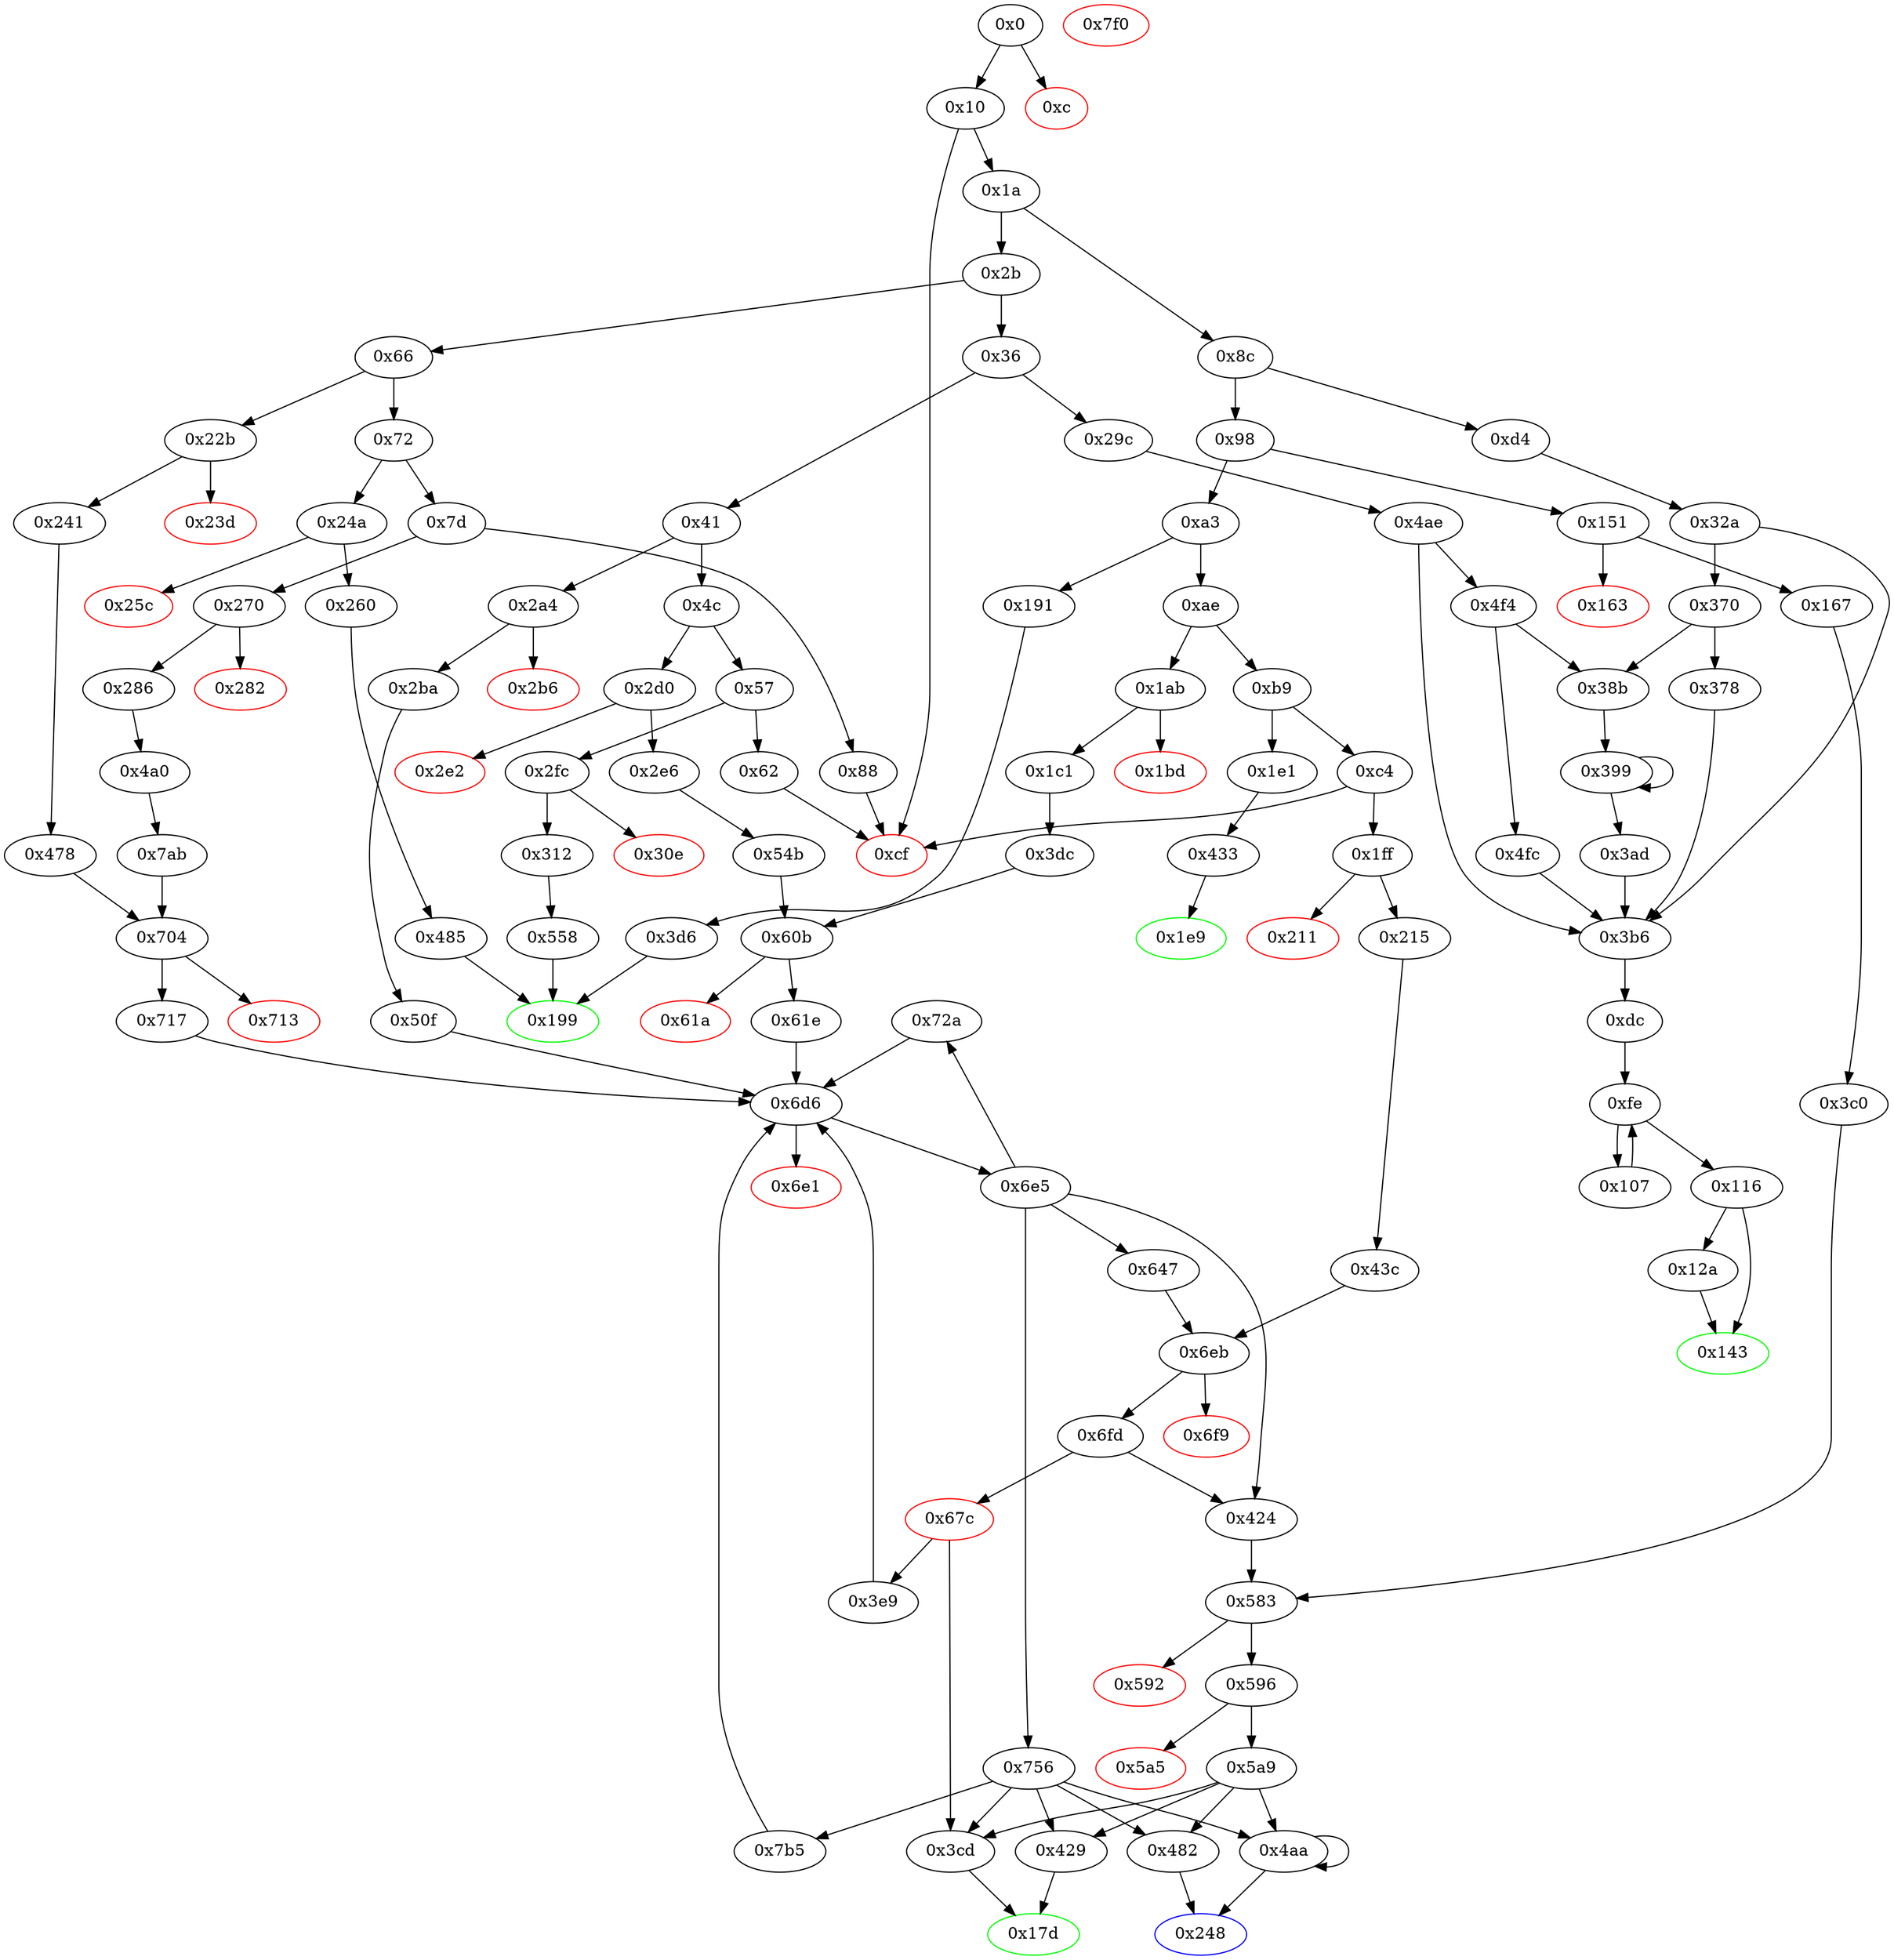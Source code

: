 digraph "" {
"0x72a" [fillcolor=white, id="0x72a", style=filled, tooltip="Block 0x72a\n[0x72a:0x755]\n---\nPredecessors: [0x6e5]\nSuccessors: [0x6d6]\n---\n0x72a JUMPDEST\n0x72b PUSH1 0x2\n0x72d SSTORE\n0x72e PUSH1 0x1\n0x730 PUSH1 0x1\n0x732 PUSH1 0xa0\n0x734 SHL\n0x735 SUB\n0x736 DUP3\n0x737 AND\n0x738 PUSH1 0x0\n0x73a SWAP1\n0x73b DUP2\n0x73c MSTORE\n0x73d PUSH1 0x20\n0x73f DUP2\n0x740 SWAP1\n0x741 MSTORE\n0x742 PUSH1 0x40\n0x744 SWAP1\n0x745 SHA3\n0x746 SLOAD\n0x747 PUSH2 0x756\n0x74a SWAP1\n0x74b DUP3\n0x74c PUSH4 0xffffffff\n0x751 PUSH2 0x6d6\n0x754 AND\n0x755 JUMP\n---\n0x72a: JUMPDEST \n0x72b: V614 = 0x2\n0x72d: S[0x2] = V593\n0x72e: V615 = 0x1\n0x730: V616 = 0x1\n0x732: V617 = 0xa0\n0x734: V618 = SHL 0xa0 0x1\n0x735: V619 = SUB 0x10000000000000000000000000000000000000000 0x1\n0x737: V620 = AND S2 0xffffffffffffffffffffffffffffffffffffffff\n0x738: V621 = 0x0\n0x73c: M[0x0] = V620\n0x73d: V622 = 0x20\n0x741: M[0x20] = 0x0\n0x742: V623 = 0x40\n0x745: V624 = SHA3 0x0 0x40\n0x746: V625 = S[V624]\n0x747: V626 = 0x756\n0x74c: V627 = 0xffffffff\n0x751: V628 = 0x6d6\n0x754: V629 = AND 0x6d6 0xffffffff\n0x755: JUMP 0x6d6\n---\nEntry stack: [V13, S9, S8, S7, S6, S5, S4, S3, S2, S1, V593]\nStack pops: 3\nStack additions: [S2, S1, 0x756, V625, S1]\nExit stack: [V13, S9, S8, S7, S6, S5, S4, S3, S2, S1, 0x756, V625, S1]\n\nDef sites:\nV13: {0x1a.0x1f}\nS9: {0x270.0x271, 0x1ab.0x1ac, 0x1a.0x1f}\nS8: {0x1c1.0x1ce, 0x2d0.0x2d1, 0x1ab.0x1ac, 0x1a.0x1f, 0x286.0x292}\nS7: {0x1c1.0x1d7, 0x1a.0x1f, 0x1c1.0x1ce, 0x2d0.0x2d1, 0x2e6.0x2f2, 0x2a4.0x2a5, 0x286.0x297}\nS6: {0x1c1.0x1d7, 0x2ba.0x2c6, 0x1a.0x1f, 0x1ff.0x200, 0x2e6.0x2f2, 0x1c1.0x1dc, 0x4a0.0x4a1, 0x2e6.0x2f7}\nS5: {0x2ba.0x2cb, 0x3dc.0x3dd, 0x215.0x221, 0x2e6.0x2f7, 0x22b.0x22c, 0x54b.0x54c, 0x1c1.0x1dc, 0x286.0x292}\nS4: {0x3dc.0x3dd, 0x3dc.0x3df, 0x215.0x226, 0x54b.0x54c, 0x54b.0x54e, 0x50f.0x511, 0x241.0x243, 0x286.0x297}\nS3: {0x3e9.0x40f, 0x478.0x479, 0x7ab.0x7ac, 0x54b.0x551, 0x50f.0x536, 0x1c1.0x1ce, 0x7b5.0x7db}\nS2: {0x478.0x47c, 0x1c1.0x1ce, 0x1a.0x1f, 0x2d0.0x2d1, 0x286.0x292, 0x22b.0x22c, 0x50f.0x510, 0x1c1.0x1d7, 0x2e6.0x2f2}\nS1: {0x3e9.0x405, 0x1c1.0x1dc, 0x2ba.0x2c6, 0x241.0x243, 0x7b5.0x7d1, 0x2e6.0x2f7, 0x286.0x297}\nV593: {0x6e5.0x6e8}\n"];
"0x41" [fillcolor=white, id="0x41", style=filled, tooltip="Block 0x41\n[0x41:0x4b]\n---\nPredecessors: [0x36]\nSuccessors: [0x4c, 0x2a4]\n---\n0x41 DUP1\n0x42 PUSH4 0xa457c2d7\n0x47 EQ\n0x48 PUSH2 0x2a4\n0x4b JUMPI\n---\n0x42: V23 = 0xa457c2d7\n0x47: V24 = EQ 0xa457c2d7 V13\n0x48: V25 = 0x2a4\n0x4b: JUMPI 0x2a4 V24\n---\nEntry stack: [V13]\nStack pops: 1\nStack additions: [S0]\nExit stack: [V13]\n\nDef sites:\nV13: {0x1a.0x1f}\n"];
"0x60b" [fillcolor=white, id="0x60b", style=filled, tooltip="Block 0x60b\n[0x60b:0x619]\n---\nPredecessors: [0x3dc, 0x54b]\nSuccessors: [0x61a, 0x61e]\n---\n0x60b JUMPDEST\n0x60c PUSH1 0x1\n0x60e PUSH1 0x1\n0x610 PUSH1 0xa0\n0x612 SHL\n0x613 SUB\n0x614 DUP3\n0x615 AND\n0x616 PUSH2 0x61e\n0x619 JUMPI\n---\n0x60b: JUMPDEST \n0x60c: V532 = 0x1\n0x60e: V533 = 0x1\n0x610: V534 = 0xa0\n0x612: V535 = SHL 0xa0 0x1\n0x613: V536 = SUB 0x10000000000000000000000000000000000000000 0x1\n0x615: V537 = AND S1 0xffffffffffffffffffffffffffffffffffffffff\n0x616: V538 = 0x61e\n0x619: JUMPI 0x61e V537\n---\nEntry stack: [V13, S8, S7, S6, S5, 0x0, {0x3cd, 0x3e9}, S2, S1, S0]\nStack pops: 2\nStack additions: [S1, S0]\nExit stack: [V13, S8, S7, S6, S5, 0x0, {0x3cd, 0x3e9}, S2, S1, S0]\n\nDef sites:\nV13: {0x1a.0x1f}\nS8: {0x1ab.0x1ac, 0x1a.0x1f}\nS7: {0x1c1.0x1ce, 0x2d0.0x2d1}\nS6: {0x1c1.0x1d7, 0x2e6.0x2f2}\nS5: {0x1c1.0x1dc, 0x2e6.0x2f7}\n0x0: {0x54b.0x54c, 0x3dc.0x3dd}\n{0x3cd, 0x3e9}: {0x54b.0x54e, 0x3dc.0x3df}\nS2: {0x1c1.0x1ce, 0x54b.0x551}\nS1: {0x1c1.0x1d7, 0x2e6.0x2f2}\nS0: {0x1c1.0x1dc, 0x2e6.0x2f7}\n"];
"0x8c" [fillcolor=white, id="0x8c", style=filled, tooltip="Block 0x8c\n[0x8c:0x97]\n---\nPredecessors: [0x1a]\nSuccessors: [0x98, 0xd4]\n---\n0x8c JUMPDEST\n0x8d DUP1\n0x8e PUSH4 0x6fdde03\n0x93 EQ\n0x94 PUSH2 0xd4\n0x97 JUMPI\n---\n0x8c: JUMPDEST \n0x8e: V43 = 0x6fdde03\n0x93: V44 = EQ 0x6fdde03 V13\n0x94: V45 = 0xd4\n0x97: JUMPI 0xd4 V44\n---\nEntry stack: [V13]\nStack pops: 1\nStack additions: [S0]\nExit stack: [V13]\n\nDef sites:\nV13: {0x1a.0x1f}\n"];
"0x717" [fillcolor=white, id="0x717", style=filled, tooltip="Block 0x717\n[0x717:0x729]\n---\nPredecessors: [0x704]\nSuccessors: [0x6d6]\n---\n0x717 JUMPDEST\n0x718 PUSH1 0x2\n0x71a SLOAD\n0x71b PUSH2 0x72a\n0x71e SWAP1\n0x71f DUP3\n0x720 PUSH4 0xffffffff\n0x725 PUSH2 0x6d6\n0x728 AND\n0x729 JUMP\n---\n0x717: JUMPDEST \n0x718: V608 = 0x2\n0x71a: V609 = S[0x2]\n0x71b: V610 = 0x72a\n0x720: V611 = 0xffffffff\n0x725: V612 = 0x6d6\n0x728: V613 = AND 0x6d6 0xffffffff\n0x729: JUMP 0x6d6\n---\nEntry stack: [V13, 0x248, V235, V238, S5, S4, S3, {0x482, 0x7b5}, S1, S0]\nStack pops: 1\nStack additions: [S0, 0x72a, V609, S0]\nExit stack: [V13, 0x248, V235, V238, S5, S4, S3, {0x482, 0x7b5}, S1, S0, 0x72a, V609, S0]\n\nDef sites:\nV13: {0x1a.0x1f}\n0x248: {0x270.0x271}\nV235: {0x286.0x292}\nV238: {0x286.0x297}\nS5: {0x4a0.0x4a1, 0x1a.0x1f}\nS4: {0x22b.0x22c, 0x286.0x292}\nS3: {0x241.0x243, 0x286.0x297}\n{0x482, 0x7b5}: {0x478.0x479, 0x7ab.0x7ac}\nS1: {0x478.0x47c, 0x286.0x292}\nS0: {0x241.0x243, 0x286.0x297}\n"];
"0x3c0" [fillcolor=white, id="0x3c0", style=filled, tooltip="Block 0x3c0\n[0x3c0:0x3cc]\n---\nPredecessors: [0x167]\nSuccessors: [0x583]\n---\n0x3c0 JUMPDEST\n0x3c1 PUSH1 0x0\n0x3c3 PUSH2 0x3cd\n0x3c6 CALLER\n0x3c7 DUP5\n0x3c8 DUP5\n0x3c9 PUSH2 0x583\n0x3cc JUMP\n---\n0x3c0: JUMPDEST \n0x3c1: V355 = 0x0\n0x3c3: V356 = 0x3cd\n0x3c6: V357 = CALLER\n0x3c9: V358 = 0x583\n0x3cc: JUMP 0x583\n---\nEntry stack: [V13, 0x17d, V117, V120]\nStack pops: 2\nStack additions: [S1, S0, 0x0, 0x3cd, V357, S1, S0]\nExit stack: [V13, 0x17d, V117, V120, 0x0, 0x3cd, V357, V117, V120]\n\nDef sites:\nV13: {0x1a.0x1f}\n0x17d: {0x151.0x152}\nV117: {0x167.0x173}\nV120: {0x167.0x178}\n"];
"0x2fc" [fillcolor=white, id="0x2fc", style=filled, tooltip="Block 0x2fc\n[0x2fc:0x30d]\n---\nPredecessors: [0x57]\nSuccessors: [0x30e, 0x312]\n---\n0x2fc JUMPDEST\n0x2fd PUSH2 0x199\n0x300 PUSH1 0x4\n0x302 DUP1\n0x303 CALLDATASIZE\n0x304 SUB\n0x305 PUSH1 0x40\n0x307 DUP2\n0x308 LT\n0x309 ISZERO\n0x30a PUSH2 0x312\n0x30d JUMPI\n---\n0x2fc: JUMPDEST \n0x2fd: V282 = 0x199\n0x300: V283 = 0x4\n0x303: V284 = CALLDATASIZE\n0x304: V285 = SUB V284 0x4\n0x305: V286 = 0x40\n0x308: V287 = LT V285 0x40\n0x309: V288 = ISZERO V287\n0x30a: V289 = 0x312\n0x30d: JUMPI 0x312 V288\n---\nEntry stack: [V13]\nStack pops: 0\nStack additions: [0x199, 0x4, V285]\nExit stack: [V13, 0x199, 0x4, V285]\n\nDef sites:\nV13: {0x1a.0x1f}\n"];
"0x151" [fillcolor=white, id="0x151", style=filled, tooltip="Block 0x151\n[0x151:0x162]\n---\nPredecessors: [0x98]\nSuccessors: [0x163, 0x167]\n---\n0x151 JUMPDEST\n0x152 PUSH2 0x17d\n0x155 PUSH1 0x4\n0x157 DUP1\n0x158 CALLDATASIZE\n0x159 SUB\n0x15a PUSH1 0x40\n0x15c DUP2\n0x15d LT\n0x15e ISZERO\n0x15f PUSH2 0x167\n0x162 JUMPI\n---\n0x151: JUMPDEST \n0x152: V102 = 0x17d\n0x155: V103 = 0x4\n0x158: V104 = CALLDATASIZE\n0x159: V105 = SUB V104 0x4\n0x15a: V106 = 0x40\n0x15d: V107 = LT V105 0x40\n0x15e: V108 = ISZERO V107\n0x15f: V109 = 0x167\n0x162: JUMPI 0x167 V108\n---\nEntry stack: [V13]\nStack pops: 0\nStack additions: [0x17d, 0x4, V105]\nExit stack: [V13, 0x17d, 0x4, V105]\n\nDef sites:\nV13: {0x1a.0x1f}\n"];
"0x704" [fillcolor=white, id="0x704", style=filled, tooltip="Block 0x704\n[0x704:0x712]\n---\nPredecessors: [0x478, 0x7ab]\nSuccessors: [0x713, 0x717]\n---\n0x704 JUMPDEST\n0x705 PUSH1 0x1\n0x707 PUSH1 0x1\n0x709 PUSH1 0xa0\n0x70b SHL\n0x70c SUB\n0x70d DUP3\n0x70e AND\n0x70f PUSH2 0x717\n0x712 JUMPI\n---\n0x704: JUMPDEST \n0x705: V600 = 0x1\n0x707: V601 = 0x1\n0x709: V602 = 0xa0\n0x70b: V603 = SHL 0xa0 0x1\n0x70c: V604 = SUB 0x10000000000000000000000000000000000000000 0x1\n0x70e: V605 = AND S1 0xffffffffffffffffffffffffffffffffffffffff\n0x70f: V606 = 0x717\n0x712: JUMPI 0x717 V605\n---\nEntry stack: [V13, 0x248, V235, V238, S5, S4, S3, {0x482, 0x7b5}, S1, S0]\nStack pops: 2\nStack additions: [S1, S0]\nExit stack: [V13, 0x248, V235, V238, S5, S4, S3, {0x482, 0x7b5}, S1, S0]\n\nDef sites:\nV13: {0x1a.0x1f}\n0x248: {0x270.0x271}\nV235: {0x286.0x292}\nV238: {0x286.0x297}\nS5: {0x4a0.0x4a1, 0x1a.0x1f}\nS4: {0x22b.0x22c, 0x286.0x292}\nS3: {0x241.0x243, 0x286.0x297}\n{0x482, 0x7b5}: {0x478.0x479, 0x7ab.0x7ac}\nS1: {0x478.0x47c, 0x286.0x292}\nS0: {0x241.0x243, 0x286.0x297}\n"];
"0x215" [fillcolor=white, id="0x215", style=filled, tooltip="Block 0x215\n[0x215:0x22a]\n---\nPredecessors: [0x1ff]\nSuccessors: [0x43c]\n---\n0x215 JUMPDEST\n0x216 POP\n0x217 PUSH1 0x1\n0x219 PUSH1 0x1\n0x21b PUSH1 0xa0\n0x21d SHL\n0x21e SUB\n0x21f DUP2\n0x220 CALLDATALOAD\n0x221 AND\n0x222 SWAP1\n0x223 PUSH1 0x20\n0x225 ADD\n0x226 CALLDATALOAD\n0x227 PUSH2 0x43c\n0x22a JUMP\n---\n0x215: JUMPDEST \n0x217: V181 = 0x1\n0x219: V182 = 0x1\n0x21b: V183 = 0xa0\n0x21d: V184 = SHL 0xa0 0x1\n0x21e: V185 = SUB 0x10000000000000000000000000000000000000000 0x1\n0x220: V186 = CALLDATALOAD 0x4\n0x221: V187 = AND V186 0xffffffffffffffffffffffffffffffffffffffff\n0x223: V188 = 0x20\n0x225: V189 = ADD 0x20 0x4\n0x226: V190 = CALLDATALOAD 0x24\n0x227: V191 = 0x43c\n0x22a: JUMP 0x43c\n---\nEntry stack: [V13, 0x17d, 0x4, V175]\nStack pops: 2\nStack additions: [V187, V190]\nExit stack: [V13, 0x17d, V187, V190]\n\nDef sites:\nV13: {0x1a.0x1f}\n0x17d: {0x1ff.0x200}\n0x4: {0x1ff.0x203}\nV175: {0x1ff.0x207}\n"];
"0x4ae" [fillcolor=white, id="0x4ae", style=filled, tooltip="Block 0x4ae\n[0x4ae:0x4f3]\n---\nPredecessors: [0x29c]\nSuccessors: [0x3b6, 0x4f4]\n---\n0x4ae JUMPDEST\n0x4af PUSH1 0x4\n0x4b1 DUP1\n0x4b2 SLOAD\n0x4b3 PUSH1 0x40\n0x4b5 DUP1\n0x4b6 MLOAD\n0x4b7 PUSH1 0x20\n0x4b9 PUSH1 0x1f\n0x4bb PUSH1 0x2\n0x4bd PUSH1 0x0\n0x4bf NOT\n0x4c0 PUSH2 0x100\n0x4c3 PUSH1 0x1\n0x4c5 DUP9\n0x4c6 AND\n0x4c7 ISZERO\n0x4c8 MUL\n0x4c9 ADD\n0x4ca SWAP1\n0x4cb SWAP6\n0x4cc AND\n0x4cd SWAP5\n0x4ce SWAP1\n0x4cf SWAP5\n0x4d0 DIV\n0x4d1 SWAP4\n0x4d2 DUP5\n0x4d3 ADD\n0x4d4 DUP2\n0x4d5 SWAP1\n0x4d6 DIV\n0x4d7 DUP2\n0x4d8 MUL\n0x4d9 DUP3\n0x4da ADD\n0x4db DUP2\n0x4dc ADD\n0x4dd SWAP1\n0x4de SWAP3\n0x4df MSTORE\n0x4e0 DUP3\n0x4e1 DUP2\n0x4e2 MSTORE\n0x4e3 PUSH1 0x60\n0x4e5 SWAP4\n0x4e6 SWAP1\n0x4e7 SWAP3\n0x4e8 SWAP1\n0x4e9 SWAP2\n0x4ea DUP4\n0x4eb ADD\n0x4ec DUP3\n0x4ed DUP3\n0x4ee DUP1\n0x4ef ISZERO\n0x4f0 PUSH2 0x3b6\n0x4f3 JUMPI\n---\n0x4ae: JUMPDEST \n0x4af: V425 = 0x4\n0x4b2: V426 = S[0x4]\n0x4b3: V427 = 0x40\n0x4b6: V428 = M[0x40]\n0x4b7: V429 = 0x20\n0x4b9: V430 = 0x1f\n0x4bb: V431 = 0x2\n0x4bd: V432 = 0x0\n0x4bf: V433 = NOT 0x0\n0x4c0: V434 = 0x100\n0x4c3: V435 = 0x1\n0x4c6: V436 = AND V426 0x1\n0x4c7: V437 = ISZERO V436\n0x4c8: V438 = MUL V437 0x100\n0x4c9: V439 = ADD V438 0xffffffffffffffffffffffffffffffffffffffffffffffffffffffffffffffff\n0x4cc: V440 = AND V426 V439\n0x4d0: V441 = DIV V440 0x2\n0x4d3: V442 = ADD V441 0x1f\n0x4d6: V443 = DIV V442 0x20\n0x4d8: V444 = MUL 0x20 V443\n0x4da: V445 = ADD V428 V444\n0x4dc: V446 = ADD 0x20 V445\n0x4df: M[0x40] = V446\n0x4e2: M[V428] = V441\n0x4e3: V447 = 0x60\n0x4eb: V448 = ADD V428 0x20\n0x4ef: V449 = ISZERO V441\n0x4f0: V450 = 0x3b6\n0x4f3: JUMPI 0x3b6 V449\n---\nEntry stack: [V13, 0xdc]\nStack pops: 0\nStack additions: [0x60, V428, 0x4, V441, V448, 0x4, V441]\nExit stack: [V13, 0xdc, 0x60, V428, 0x4, V441, V448, 0x4, V441]\n\nDef sites:\nV13: {0x1a.0x1f}\n0xdc: {0x29c.0x29d}\n"];
"0x282" [color=red, fillcolor=white, id="0x282", style=filled, tooltip="Block 0x282\n[0x282:0x285]\n---\nPredecessors: [0x270]\nSuccessors: []\n---\n0x282 PUSH1 0x0\n0x284 DUP1\n0x285 REVERT\n---\n0x282: V228 = 0x0\n0x285: REVERT 0x0 0x0\n---\nEntry stack: [V13, 0x248, 0x4, V223]\nStack pops: 0\nStack additions: []\nExit stack: [V13, 0x248, 0x4, V223]\n\nDef sites:\nV13: {0x1a.0x1f}\n0x248: {0x270.0x271}\n0x4: {0x270.0x274}\nV223: {0x270.0x278}\n"];
"0x163" [color=red, fillcolor=white, id="0x163", style=filled, tooltip="Block 0x163\n[0x163:0x166]\n---\nPredecessors: [0x151]\nSuccessors: []\n---\n0x163 PUSH1 0x0\n0x165 DUP1\n0x166 REVERT\n---\n0x163: V110 = 0x0\n0x166: REVERT 0x0 0x0\n---\nEntry stack: [V13, 0x17d, 0x4, V105]\nStack pops: 0\nStack additions: []\nExit stack: [V13, 0x17d, 0x4, V105]\n\nDef sites:\nV13: {0x1a.0x1f}\n0x17d: {0x151.0x152}\n0x4: {0x151.0x155}\nV105: {0x151.0x159}\n"];
"0x116" [fillcolor=white, id="0x116", style=filled, tooltip="Block 0x116\n[0x116:0x129]\n---\nPredecessors: [0xfe]\nSuccessors: [0x12a, 0x143]\n---\n0x116 JUMPDEST\n0x117 POP\n0x118 POP\n0x119 POP\n0x11a POP\n0x11b SWAP1\n0x11c POP\n0x11d SWAP1\n0x11e DUP2\n0x11f ADD\n0x120 SWAP1\n0x121 PUSH1 0x1f\n0x123 AND\n0x124 DUP1\n0x125 ISZERO\n0x126 PUSH2 0x143\n0x129 JUMPI\n---\n0x116: JUMPDEST \n0x11f: V82 = ADD V69 V70\n0x121: V83 = 0x1f\n0x123: V84 = AND 0x1f V69\n0x125: V85 = ISZERO V84\n0x126: V86 = 0x143\n0x129: JUMPI 0x143 V85\n---\nEntry stack: [V13, S9, V65, V65, V70, V71, V69, V69, V70, V71, S0]\nStack pops: 7\nStack additions: [V82, V84]\nExit stack: [V13, S9, V65, V65, V82, V84]\n\nDef sites:\nV13: {0x1a.0x1f}\nS9: {0x32a.0x332, 0x4ae.0x4b6}\nV65: {0xdc.0xe0}\nV65: {0xdc.0xe0}\nV70: {0xdc.0xf4}\nV71: {0xdc.0xf7}\nV69: {0xdc.0xed}\nV69: {0xdc.0xed}\nV70: {0xdc.0xf4}\nV71: {0xdc.0xf7}\nS0: {0xdc.0xfc, 0x107.0x111}\n"];
"0x1c1" [fillcolor=white, id="0x1c1", style=filled, tooltip="Block 0x1c1\n[0x1c1:0x1e0]\n---\nPredecessors: [0x1ab]\nSuccessors: [0x3dc]\n---\n0x1c1 JUMPDEST\n0x1c2 POP\n0x1c3 PUSH1 0x1\n0x1c5 PUSH1 0x1\n0x1c7 PUSH1 0xa0\n0x1c9 SHL\n0x1ca SUB\n0x1cb DUP2\n0x1cc CALLDATALOAD\n0x1cd DUP2\n0x1ce AND\n0x1cf SWAP2\n0x1d0 PUSH1 0x20\n0x1d2 DUP2\n0x1d3 ADD\n0x1d4 CALLDATALOAD\n0x1d5 SWAP1\n0x1d6 SWAP2\n0x1d7 AND\n0x1d8 SWAP1\n0x1d9 PUSH1 0x40\n0x1db ADD\n0x1dc CALLDATALOAD\n0x1dd PUSH2 0x3dc\n0x1e0 JUMP\n---\n0x1c1: JUMPDEST \n0x1c3: V147 = 0x1\n0x1c5: V148 = 0x1\n0x1c7: V149 = 0xa0\n0x1c9: V150 = SHL 0xa0 0x1\n0x1ca: V151 = SUB 0x10000000000000000000000000000000000000000 0x1\n0x1cc: V152 = CALLDATALOAD 0x4\n0x1ce: V153 = AND 0xffffffffffffffffffffffffffffffffffffffff V152\n0x1d0: V154 = 0x20\n0x1d3: V155 = ADD 0x4 0x20\n0x1d4: V156 = CALLDATALOAD 0x24\n0x1d7: V157 = AND 0xffffffffffffffffffffffffffffffffffffffff V156\n0x1d9: V158 = 0x40\n0x1db: V159 = ADD 0x40 0x4\n0x1dc: V160 = CALLDATALOAD 0x44\n0x1dd: V161 = 0x3dc\n0x1e0: JUMP 0x3dc\n---\nEntry stack: [V13, 0x17d, 0x4, V141]\nStack pops: 2\nStack additions: [V153, V157, V160]\nExit stack: [V13, 0x17d, V153, V157, V160]\n\nDef sites:\nV13: {0x1a.0x1f}\n0x17d: {0x1ab.0x1ac}\n0x4: {0x1ab.0x1af}\nV141: {0x1ab.0x1b3}\n"];
"0xdc" [fillcolor=white, id="0xdc", style=filled, tooltip="Block 0xdc\n[0xdc:0xfd]\n---\nPredecessors: [0x3b6]\nSuccessors: [0xfe]\n---\n0xdc JUMPDEST\n0xdd PUSH1 0x40\n0xdf DUP1\n0xe0 MLOAD\n0xe1 PUSH1 0x20\n0xe3 DUP1\n0xe4 DUP3\n0xe5 MSTORE\n0xe6 DUP4\n0xe7 MLOAD\n0xe8 DUP2\n0xe9 DUP4\n0xea ADD\n0xeb MSTORE\n0xec DUP4\n0xed MLOAD\n0xee SWAP2\n0xef SWAP3\n0xf0 DUP4\n0xf1 SWAP3\n0xf2 SWAP1\n0xf3 DUP4\n0xf4 ADD\n0xf5 SWAP2\n0xf6 DUP6\n0xf7 ADD\n0xf8 SWAP1\n0xf9 DUP1\n0xfa DUP4\n0xfb DUP4\n0xfc PUSH1 0x0\n---\n0xdc: JUMPDEST \n0xdd: V64 = 0x40\n0xe0: V65 = M[0x40]\n0xe1: V66 = 0x20\n0xe5: M[V65] = 0x20\n0xe7: V67 = M[S0]\n0xea: V68 = ADD V65 0x20\n0xeb: M[V68] = V67\n0xed: V69 = M[S0]\n0xf4: V70 = ADD V65 0x40\n0xf7: V71 = ADD S0 0x20\n0xfc: V72 = 0x0\n---\nEntry stack: [V13, S0]\nStack pops: 1\nStack additions: [S0, V65, V65, V70, V71, V69, V69, V70, V71, 0x0]\nExit stack: [V13, S0, V65, V65, V70, V71, V69, V69, V70, V71, 0x0]\n\nDef sites:\nV13: {0x1a.0x1f}\nS0: {0x32a.0x332, 0x4ae.0x4b6}\n"];
"0x6e1" [color=red, fillcolor=white, id="0x6e1", style=filled, tooltip="Block 0x6e1\n[0x6e1:0x6e4]\n---\nPredecessors: [0x6d6]\nSuccessors: []\n---\n0x6e1 PUSH1 0x0\n0x6e3 DUP1\n0x6e4 REVERT\n---\n0x6e1: V592 = 0x0\n0x6e4: REVERT 0x0 0x0\n---\nEntry stack: [V13, S12, S11, S10, S9, S8, S7, S6, S5, S4, {0x424, 0x647, 0x72a, 0x756}, S2, S1, 0x0]\nStack pops: 0\nStack additions: []\nExit stack: [V13, S12, S11, S10, S9, S8, S7, S6, S5, S4, {0x424, 0x647, 0x72a, 0x756}, S2, S1, 0x0]\n\nDef sites:\nV13: {0x1a.0x1f}\nS12: {0x270.0x271, 0x1ab.0x1ac, 0x1a.0x1f}\nS11: {0x1c1.0x1ce, 0x2d0.0x2d1, 0x1ab.0x1ac, 0x1a.0x1f, 0x286.0x292}\nS10: {0x1c1.0x1d7, 0x1a.0x1f, 0x1c1.0x1ce, 0x2d0.0x2d1, 0x2e6.0x2f2, 0x2a4.0x2a5, 0x286.0x297}\nS9: {0x1c1.0x1d7, 0x2ba.0x2c6, 0x1a.0x1f, 0x1ff.0x200, 0x2e6.0x2f2, 0x1c1.0x1dc, 0x4a0.0x4a1, 0x2e6.0x2f7}\nS8: {0x2ba.0x2cb, 0x3dc.0x3dd, 0x215.0x221, 0x2e6.0x2f7, 0x22b.0x22c, 0x54b.0x54c, 0x1c1.0x1dc, 0x286.0x292}\nS7: {0x3dc.0x3dd, 0x3dc.0x3df, 0x215.0x226, 0x54b.0x54c, 0x54b.0x54e, 0x50f.0x511, 0x241.0x243, 0x286.0x297}\nS6: {0x3e9.0x40f, 0x478.0x479, 0x7ab.0x7ac, 0x54b.0x551, 0x50f.0x536, 0x1c1.0x1ce, 0x7b5.0x7db}\nS5: {0x478.0x47c, 0x1c1.0x1ce, 0x1a.0x1f, 0x2d0.0x2d1, 0x286.0x292, 0x22b.0x22c, 0x50f.0x510, 0x1c1.0x1d7, 0x2e6.0x2f2}\nS4: {0x3e9.0x405, 0x1c1.0x1dc, 0x2ba.0x2c6, 0x241.0x243, 0x7b5.0x7d1, 0x2e6.0x2f7, 0x286.0x297}\n{0x424, 0x647, 0x72a, 0x756}: {0x717_0x7ab.0x71b, 0x717_0x478.0x71b, 0x61e_0x54b.0x638, 0x61e_0x3dc.0x638, 0x72a_0x478.0x747, 0x7b5.0x7e1, 0x72a_0x7ab.0x747, 0x3e9.0x415, 0x50f.0x53c}\nS2: {0x717_0x478.0x71a, 0x717_0x7ab.0x71a, 0x61e_0x54b.0x637, 0x61e_0x3dc.0x637, 0x7b5.0x7da, 0x72a_0x7ab.0x746, 0x72a_0x478.0x746, 0x3e9.0x40e, 0x50f.0x533}\nS1: {0x2ba.0x2cb, 0x1c1.0x1dc, 0x215.0x221, 0x241.0x243, 0x286.0x297, 0x2e6.0x2f7}\n0x0: {0x6d6.0x6d7}\n"];
"0x433" [fillcolor=white, id="0x433", style=filled, tooltip="Block 0x433\n[0x433:0x43b]\n---\nPredecessors: [0x1e1]\nSuccessors: [0x1e9]\n---\n0x433 JUMPDEST\n0x434 PUSH1 0x5\n0x436 SLOAD\n0x437 PUSH1 0xff\n0x439 AND\n0x43a SWAP1\n0x43b JUMP\n---\n0x433: JUMPDEST \n0x434: V386 = 0x5\n0x436: V387 = S[0x5]\n0x437: V388 = 0xff\n0x439: V389 = AND 0xff V387\n0x43b: JUMP 0x1e9\n---\nEntry stack: [V13, 0x1e9]\nStack pops: 1\nStack additions: [V389]\nExit stack: [V13, V389]\n\nDef sites:\nV13: {0x1a.0x1f}\n0x1e9: {0x1e1.0x1e2}\n"];
"0x2d0" [fillcolor=white, id="0x2d0", style=filled, tooltip="Block 0x2d0\n[0x2d0:0x2e1]\n---\nPredecessors: [0x4c]\nSuccessors: [0x2e2, 0x2e6]\n---\n0x2d0 JUMPDEST\n0x2d1 PUSH2 0x17d\n0x2d4 PUSH1 0x4\n0x2d6 DUP1\n0x2d7 CALLDATASIZE\n0x2d8 SUB\n0x2d9 PUSH1 0x40\n0x2db DUP2\n0x2dc LT\n0x2dd ISZERO\n0x2de PUSH2 0x2e6\n0x2e1 JUMPI\n---\n0x2d0: JUMPDEST \n0x2d1: V262 = 0x17d\n0x2d4: V263 = 0x4\n0x2d7: V264 = CALLDATASIZE\n0x2d8: V265 = SUB V264 0x4\n0x2d9: V266 = 0x40\n0x2dc: V267 = LT V265 0x40\n0x2dd: V268 = ISZERO V267\n0x2de: V269 = 0x2e6\n0x2e1: JUMPI 0x2e6 V268\n---\nEntry stack: [V13]\nStack pops: 0\nStack additions: [0x17d, 0x4, V265]\nExit stack: [V13, 0x17d, 0x4, V265]\n\nDef sites:\nV13: {0x1a.0x1f}\n"];
"0x478" [fillcolor=white, id="0x478", style=filled, tooltip="Block 0x478\n[0x478:0x481]\n---\nPredecessors: [0x241]\nSuccessors: [0x704]\n---\n0x478 JUMPDEST\n0x479 PUSH2 0x482\n0x47c CALLER\n0x47d DUP3\n0x47e PUSH2 0x704\n0x481 JUMP\n---\n0x478: JUMPDEST \n0x479: V409 = 0x482\n0x47c: V410 = CALLER\n0x47e: V411 = 0x704\n0x481: JUMP 0x704\n---\nEntry stack: [V13, 0x248, V201]\nStack pops: 1\nStack additions: [S0, 0x482, V410, S0]\nExit stack: [V13, 0x248, V201, 0x482, V410, V201]\n\nDef sites:\nV13: {0x1a.0x1f}\n0x248: {0x22b.0x22c}\nV201: {0x241.0x243}\n"];
"0x29c" [fillcolor=white, id="0x29c", style=filled, tooltip="Block 0x29c\n[0x29c:0x2a3]\n---\nPredecessors: [0x36]\nSuccessors: [0x4ae]\n---\n0x29c JUMPDEST\n0x29d PUSH2 0xdc\n0x2a0 PUSH2 0x4ae\n0x2a3 JUMP\n---\n0x29c: JUMPDEST \n0x29d: V240 = 0xdc\n0x2a0: V241 = 0x4ae\n0x2a3: JUMP 0x4ae\n---\nEntry stack: [V13]\nStack pops: 0\nStack additions: [0xdc]\nExit stack: [V13, 0xdc]\n\nDef sites:\nV13: {0x1a.0x1f}\n"];
"0x260" [fillcolor=white, id="0x260", style=filled, tooltip="Block 0x260\n[0x260:0x26f]\n---\nPredecessors: [0x24a]\nSuccessors: [0x485]\n---\n0x260 JUMPDEST\n0x261 POP\n0x262 CALLDATALOAD\n0x263 PUSH1 0x1\n0x265 PUSH1 0x1\n0x267 PUSH1 0xa0\n0x269 SHL\n0x26a SUB\n0x26b AND\n0x26c PUSH2 0x485\n0x26f JUMP\n---\n0x260: JUMPDEST \n0x262: V212 = CALLDATALOAD 0x4\n0x263: V213 = 0x1\n0x265: V214 = 0x1\n0x267: V215 = 0xa0\n0x269: V216 = SHL 0xa0 0x1\n0x26a: V217 = SUB 0x10000000000000000000000000000000000000000 0x1\n0x26b: V218 = AND 0xffffffffffffffffffffffffffffffffffffffff V212\n0x26c: V219 = 0x485\n0x26f: JUMP 0x485\n---\nEntry stack: [V13, 0x199, 0x4, V206]\nStack pops: 2\nStack additions: [V218]\nExit stack: [V13, 0x199, V218]\n\nDef sites:\nV13: {0x1a.0x1f}\n0x199: {0x24a.0x24b}\n0x4: {0x24a.0x24e}\nV206: {0x24a.0x252}\n"];
"0x378" [fillcolor=white, id="0x378", style=filled, tooltip="Block 0x378\n[0x378:0x38a]\n---\nPredecessors: [0x370]\nSuccessors: [0x3b6]\n---\n0x378 PUSH2 0x100\n0x37b DUP1\n0x37c DUP4\n0x37d SLOAD\n0x37e DIV\n0x37f MUL\n0x380 DUP4\n0x381 MSTORE\n0x382 SWAP2\n0x383 PUSH1 0x20\n0x385 ADD\n0x386 SWAP2\n0x387 PUSH2 0x3b6\n0x38a JUMP\n---\n0x378: V332 = 0x100\n0x37d: V333 = S[0x3]\n0x37e: V334 = DIV V333 0x100\n0x37f: V335 = MUL V334 0x100\n0x381: M[V326] = V335\n0x383: V336 = 0x20\n0x385: V337 = ADD 0x20 V326\n0x387: V338 = 0x3b6\n0x38a: JUMP 0x3b6\n---\nEntry stack: [V13, 0xdc, 0x60, V306, 0x3, V319, V326, 0x3, V319]\nStack pops: 3\nStack additions: [V337, S1, S0]\nExit stack: [V13, 0xdc, 0x60, V306, 0x3, V319, V337, 0x3, V319]\n\nDef sites:\nV13: {0x1a.0x1f}\n0xdc: {0xd4.0xd5}\n0x60: {0x32a.0x35f}\nV306: {0x32a.0x332}\n0x3: {0x32a.0x32b}\nV319: {0x32a.0x34c}\nV326: {0x32a.0x367}\n0x3: {0x32a.0x32b}\nV319: {0x32a.0x34c}\n"];
"0x7b5" [fillcolor=white, id="0x7b5", style=filled, tooltip="Block 0x7b5\n[0x7b5:0x7ef]\n---\nPredecessors: [0x756]\nSuccessors: [0x6d6]\n---\n0x7b5 JUMPDEST\n0x7b6 PUSH1 0x1\n0x7b8 PUSH1 0x1\n0x7ba PUSH1 0xa0\n0x7bc SHL\n0x7bd SUB\n0x7be DUP3\n0x7bf AND\n0x7c0 PUSH1 0x0\n0x7c2 SWAP1\n0x7c3 DUP2\n0x7c4 MSTORE\n0x7c5 PUSH1 0x1\n0x7c7 PUSH1 0x20\n0x7c9 SWAP1\n0x7ca DUP2\n0x7cb MSTORE\n0x7cc PUSH1 0x40\n0x7ce DUP1\n0x7cf DUP4\n0x7d0 SHA3\n0x7d1 CALLER\n0x7d2 DUP1\n0x7d3 DUP6\n0x7d4 MSTORE\n0x7d5 SWAP3\n0x7d6 MSTORE\n0x7d7 SWAP1\n0x7d8 SWAP2\n0x7d9 SHA3\n0x7da SLOAD\n0x7db PUSH2 0x4aa\n0x7de SWAP2\n0x7df DUP5\n0x7e0 SWAP2\n0x7e1 PUSH2 0x424\n0x7e4 SWAP1\n0x7e5 DUP6\n0x7e6 PUSH4 0xffffffff\n0x7eb PUSH2 0x6d6\n0x7ee AND\n0x7ef JUMP\n---\n0x7b5: JUMPDEST \n0x7b6: V647 = 0x1\n0x7b8: V648 = 0x1\n0x7ba: V649 = 0xa0\n0x7bc: V650 = SHL 0xa0 0x1\n0x7bd: V651 = SUB 0x10000000000000000000000000000000000000000 0x1\n0x7bf: V652 = AND S1 0xffffffffffffffffffffffffffffffffffffffff\n0x7c0: V653 = 0x0\n0x7c4: M[0x0] = V652\n0x7c5: V654 = 0x1\n0x7c7: V655 = 0x20\n0x7cb: M[0x20] = 0x1\n0x7cc: V656 = 0x40\n0x7d0: V657 = SHA3 0x0 0x40\n0x7d1: V658 = CALLER\n0x7d4: M[0x0] = V658\n0x7d6: M[0x20] = V657\n0x7d9: V659 = SHA3 0x0 0x40\n0x7da: V660 = S[V659]\n0x7db: V661 = 0x4aa\n0x7e1: V662 = 0x424\n0x7e6: V663 = 0xffffffff\n0x7eb: V664 = 0x6d6\n0x7ee: V665 = AND 0x6d6 0xffffffff\n0x7ef: JUMP 0x6d6\n---\nEntry stack: [V13, S5, S4, S3, S2, S1, S0]\nStack pops: 2\nStack additions: [S1, S0, 0x4aa, S1, V658, 0x424, V660, S0]\nExit stack: [V13, S5, S4, S3, S2, S1, S0, 0x4aa, S1, V658, 0x424, V660, S0]\n\nDef sites:\nV13: {0x1a.0x1f}\nS5: {0x270.0x271, 0x1ab.0x1ac, 0x1a.0x1f}\nS4: {0x1c1.0x1ce, 0x2d0.0x2d1, 0x1ab.0x1ac, 0x1a.0x1f, 0x286.0x292}\nS3: {0x1c1.0x1ce, 0x1c1.0x1d7, 0x2e6.0x2f2, 0x2a4.0x2a5, 0x286.0x297}\nS2: {0x1c1.0x1dc, 0x2ba.0x2c6, 0x1a.0x1f, 0x1c1.0x1d7, 0x4a0.0x4a1, 0x2e6.0x2f7}\nS1: {0x22b.0x22c, 0x2ba.0x2cb, 0x54b.0x54c, 0x3dc.0x3dd, 0x1c1.0x1dc, 0x286.0x292}\nS0: {0x54b.0x54e, 0x3dc.0x3df, 0x3dc.0x3dd, 0x50f.0x511, 0x241.0x243, 0x286.0x297}\n"];
"0x191" [fillcolor=white, id="0x191", style=filled, tooltip="Block 0x191\n[0x191:0x198]\n---\nPredecessors: [0xa3]\nSuccessors: [0x3d6]\n---\n0x191 JUMPDEST\n0x192 PUSH2 0x199\n0x195 PUSH2 0x3d6\n0x198 JUMP\n---\n0x191: JUMPDEST \n0x192: V130 = 0x199\n0x195: V131 = 0x3d6\n0x198: JUMP 0x3d6\n---\nEntry stack: [V13]\nStack pops: 0\nStack additions: [0x199]\nExit stack: [V13, 0x199]\n\nDef sites:\nV13: {0x1a.0x1f}\n"];
"0x3ad" [fillcolor=white, id="0x3ad", style=filled, tooltip="Block 0x3ad\n[0x3ad:0x3b5]\n---\nPredecessors: [0x399]\nSuccessors: [0x3b6]\n---\n0x3ad DUP3\n0x3ae SWAP1\n0x3af SUB\n0x3b0 PUSH1 0x1f\n0x3b2 AND\n0x3b3 DUP3\n0x3b4 ADD\n0x3b5 SWAP2\n---\n0x3af: V351 = SUB V348 V339\n0x3b0: V352 = 0x1f\n0x3b2: V353 = AND 0x1f V351\n0x3b4: V354 = ADD V339 V353\n---\nEntry stack: [V13, 0xdc, 0x60, S5, {0x3, 0x4}, S3, V339, V346, V348]\nStack pops: 3\nStack additions: [V354, S1, S2]\nExit stack: [V13, 0xdc, 0x60, S5, {0x3, 0x4}, S3, V354, V346, V339]\n\nDef sites:\nV13: {0x1a.0x1f}\n0xdc: {0x29c.0x29d, 0xd4.0xd5}\n0x60: {0x32a.0x35f, 0x4ae.0x4e3}\nS5: {0x32a.0x332, 0x4ae.0x4b6}\n{0x3, 0x4}: {0x32a.0x32b, 0x4ae.0x4af}\nS3: {0x32a.0x34c, 0x4ae.0x4d0}\nV339: {0x38b.0x38d}\nV346: {0x399.0x3a1}\nV348: {0x399.0x3a5}\n"];
"0x66" [fillcolor=white, id="0x66", style=filled, tooltip="Block 0x66\n[0x66:0x71]\n---\nPredecessors: [0x2b]\nSuccessors: [0x72, 0x22b]\n---\n0x66 JUMPDEST\n0x67 DUP1\n0x68 PUSH4 0x42966c68\n0x6d EQ\n0x6e PUSH2 0x22b\n0x71 JUMPI\n---\n0x66: JUMPDEST \n0x68: V33 = 0x42966c68\n0x6d: V34 = EQ 0x42966c68 V13\n0x6e: V35 = 0x22b\n0x71: JUMPI 0x22b V34\n---\nEntry stack: [V13]\nStack pops: 1\nStack additions: [S0]\nExit stack: [V13]\n\nDef sites:\nV13: {0x1a.0x1f}\n"];
"0x98" [fillcolor=white, id="0x98", style=filled, tooltip="Block 0x98\n[0x98:0xa2]\n---\nPredecessors: [0x8c]\nSuccessors: [0xa3, 0x151]\n---\n0x98 DUP1\n0x99 PUSH4 0x95ea7b3\n0x9e EQ\n0x9f PUSH2 0x151\n0xa2 JUMPI\n---\n0x99: V46 = 0x95ea7b3\n0x9e: V47 = EQ 0x95ea7b3 V13\n0x9f: V48 = 0x151\n0xa2: JUMPI 0x151 V47\n---\nEntry stack: [V13]\nStack pops: 1\nStack additions: [S0]\nExit stack: [V13]\n\nDef sites:\nV13: {0x1a.0x1f}\n"];
"0x211" [color=red, fillcolor=white, id="0x211", style=filled, tooltip="Block 0x211\n[0x211:0x214]\n---\nPredecessors: [0x1ff]\nSuccessors: []\n---\n0x211 PUSH1 0x0\n0x213 DUP1\n0x214 REVERT\n---\n0x211: V180 = 0x0\n0x214: REVERT 0x0 0x0\n---\nEntry stack: [V13, 0x17d, 0x4, V175]\nStack pops: 0\nStack additions: []\nExit stack: [V13, 0x17d, 0x4, V175]\n\nDef sites:\nV13: {0x1a.0x1f}\n0x17d: {0x1ff.0x200}\n0x4: {0x1ff.0x203}\nV175: {0x1ff.0x207}\n"];
"0x3cd" [fillcolor=white, id="0x3cd", style=filled, tooltip="Block 0x3cd\n[0x3cd:0x3d5]\n---\nPredecessors: [0x5a9, 0x67c, 0x756]\nSuccessors: [0x17d]\n---\n0x3cd JUMPDEST\n0x3ce POP\n0x3cf PUSH1 0x1\n0x3d1 SWAP3\n0x3d2 SWAP2\n0x3d3 POP\n0x3d4 POP\n0x3d5 JUMP\n---\n0x3cd: JUMPDEST \n0x3cf: V359 = 0x1\n0x3d5: JUMP S3\n---\nEntry stack: [V13, S5, S4, S3, S2, S1, S0]\nStack pops: 4\nStack additions: [0x1]\nExit stack: [V13, S5, S4, 0x1]\n\nDef sites:\nV13: {0x1a.0x1f}\nS5: {0x270.0x271, 0x1ab.0x1ac, 0x1a.0x1f}\nS4: {0x1c1.0x1ce, 0x2d0.0x2d1, 0x1ab.0x1ac, 0x1a.0x1f, 0x286.0x292}\nS3: {0x1c1.0x1ce, 0x1a.0x1f, 0x1ff.0x200, 0x151.0x152, 0x2d0.0x2d1, 0x286.0x297, 0x1c1.0x1d7, 0x2a4.0x2a5, 0x2e6.0x2f2}\nS2: {0x1c1.0x1dc, 0x2ba.0x2c6, 0x1a.0x1f, 0x1ff.0x200, 0x215.0x221, 0x2e6.0x2f7, 0x1c1.0x1d7, 0x4a0.0x4a1, 0x167.0x173, 0x2e6.0x2f2}\nS1: {0x2ba.0x2cb, 0x3dc.0x3dd, 0x215.0x221, 0x215.0x226, 0x286.0x292, 0x54b.0x54c, 0x22b.0x22c, 0x1c1.0x1dc, 0x167.0x178, 0x2e6.0x2f7}\nS0: {0x43c.0x43e, 0x3dc.0x3df, 0x3dc.0x3dd, 0x215.0x226, 0x54b.0x54e, 0x54b.0x54c, 0x50f.0x511, 0x241.0x243, 0x3c0.0x3c1, 0x286.0x297}\n"];
"0x4fc" [fillcolor=white, id="0x4fc", style=filled, tooltip="Block 0x4fc\n[0x4fc:0x50e]\n---\nPredecessors: [0x4f4]\nSuccessors: [0x3b6]\n---\n0x4fc PUSH2 0x100\n0x4ff DUP1\n0x500 DUP4\n0x501 SLOAD\n0x502 DIV\n0x503 MUL\n0x504 DUP4\n0x505 MSTORE\n0x506 SWAP2\n0x507 PUSH1 0x20\n0x509 ADD\n0x50a SWAP2\n0x50b PUSH2 0x3b6\n0x50e JUMP\n---\n0x4fc: V454 = 0x100\n0x501: V455 = S[0x4]\n0x502: V456 = DIV V455 0x100\n0x503: V457 = MUL V456 0x100\n0x505: M[V448] = V457\n0x507: V458 = 0x20\n0x509: V459 = ADD 0x20 V448\n0x50b: V460 = 0x3b6\n0x50e: JUMP 0x3b6\n---\nEntry stack: [V13, 0xdc, 0x60, V428, 0x4, V441, V448, 0x4, V441]\nStack pops: 3\nStack additions: [V459, S1, S0]\nExit stack: [V13, 0xdc, 0x60, V428, 0x4, V441, V459, 0x4, V441]\n\nDef sites:\nV13: {0x1a.0x1f}\n0xdc: {0x29c.0x29d}\n0x60: {0x4ae.0x4e3}\nV428: {0x4ae.0x4b6}\n0x4: {0x4ae.0x4af}\nV441: {0x4ae.0x4d0}\nV448: {0x4ae.0x4eb}\n0x4: {0x4ae.0x4af}\nV441: {0x4ae.0x4d0}\n"];
"0x270" [fillcolor=white, id="0x270", style=filled, tooltip="Block 0x270\n[0x270:0x281]\n---\nPredecessors: [0x7d]\nSuccessors: [0x282, 0x286]\n---\n0x270 JUMPDEST\n0x271 PUSH2 0x248\n0x274 PUSH1 0x4\n0x276 DUP1\n0x277 CALLDATASIZE\n0x278 SUB\n0x279 PUSH1 0x40\n0x27b DUP2\n0x27c LT\n0x27d ISZERO\n0x27e PUSH2 0x286\n0x281 JUMPI\n---\n0x270: JUMPDEST \n0x271: V220 = 0x248\n0x274: V221 = 0x4\n0x277: V222 = CALLDATASIZE\n0x278: V223 = SUB V222 0x4\n0x279: V224 = 0x40\n0x27c: V225 = LT V223 0x40\n0x27d: V226 = ISZERO V225\n0x27e: V227 = 0x286\n0x281: JUMPI 0x286 V226\n---\nEntry stack: [V13]\nStack pops: 0\nStack additions: [0x248, 0x4, V223]\nExit stack: [V13, 0x248, 0x4, V223]\n\nDef sites:\nV13: {0x1a.0x1f}\n"];
"0x4f4" [fillcolor=white, id="0x4f4", style=filled, tooltip="Block 0x4f4\n[0x4f4:0x4fb]\n---\nPredecessors: [0x4ae]\nSuccessors: [0x38b, 0x4fc]\n---\n0x4f4 DUP1\n0x4f5 PUSH1 0x1f\n0x4f7 LT\n0x4f8 PUSH2 0x38b\n0x4fb JUMPI\n---\n0x4f5: V451 = 0x1f\n0x4f7: V452 = LT 0x1f V441\n0x4f8: V453 = 0x38b\n0x4fb: JUMPI 0x38b V452\n---\nEntry stack: [V13, 0xdc, 0x60, V428, 0x4, V441, V448, 0x4, V441]\nStack pops: 1\nStack additions: [S0]\nExit stack: [V13, 0xdc, 0x60, V428, 0x4, V441, V448, 0x4, V441]\n\nDef sites:\nV13: {0x1a.0x1f}\n0xdc: {0x29c.0x29d}\n0x60: {0x4ae.0x4e3}\nV428: {0x4ae.0x4b6}\n0x4: {0x4ae.0x4af}\nV441: {0x4ae.0x4d0}\nV448: {0x4ae.0x4eb}\n0x4: {0x4ae.0x4af}\nV441: {0x4ae.0x4d0}\n"];
"0x647" [fillcolor=white, id="0x647", style=filled, tooltip="Block 0x647\n[0x647:0x67b]\n---\nPredecessors: [0x6e5]\nSuccessors: [0x6eb]\n---\n0x647 JUMPDEST\n0x648 PUSH1 0x1\n0x64a PUSH1 0x1\n0x64c PUSH1 0xa0\n0x64e SHL\n0x64f SUB\n0x650 DUP1\n0x651 DUP6\n0x652 AND\n0x653 PUSH1 0x0\n0x655 SWAP1\n0x656 DUP2\n0x657 MSTORE\n0x658 PUSH1 0x20\n0x65a DUP2\n0x65b SWAP1\n0x65c MSTORE\n0x65d PUSH1 0x40\n0x65f DUP1\n0x660 DUP3\n0x661 SHA3\n0x662 SWAP4\n0x663 SWAP1\n0x664 SWAP4\n0x665 SSTORE\n0x666 SWAP1\n0x667 DUP5\n0x668 AND\n0x669 DUP2\n0x66a MSTORE\n0x66b SHA3\n0x66c SLOAD\n0x66d PUSH2 0x67c\n0x670 SWAP1\n0x671 DUP3\n0x672 PUSH4 0xffffffff\n0x677 PUSH2 0x6eb\n0x67a AND\n0x67b JUMP\n---\n0x647: JUMPDEST \n0x648: V555 = 0x1\n0x64a: V556 = 0x1\n0x64c: V557 = 0xa0\n0x64e: V558 = SHL 0xa0 0x1\n0x64f: V559 = SUB 0x10000000000000000000000000000000000000000 0x1\n0x652: V560 = AND S3 0xffffffffffffffffffffffffffffffffffffffff\n0x653: V561 = 0x0\n0x657: M[0x0] = V560\n0x658: V562 = 0x20\n0x65c: M[0x20] = 0x0\n0x65d: V563 = 0x40\n0x661: V564 = SHA3 0x0 0x40\n0x665: S[V564] = V593\n0x668: V565 = AND S2 0xffffffffffffffffffffffffffffffffffffffff\n0x66a: M[0x0] = V565\n0x66b: V566 = SHA3 0x0 0x40\n0x66c: V567 = S[V566]\n0x66d: V568 = 0x67c\n0x672: V569 = 0xffffffff\n0x677: V570 = 0x6eb\n0x67a: V571 = AND 0x6eb 0xffffffff\n0x67b: JUMP 0x6eb\n---\nEntry stack: [V13, S9, S8, S7, S6, S5, S4, S3, S2, S1, V593]\nStack pops: 4\nStack additions: [S3, S2, S1, 0x67c, V567, S1]\nExit stack: [V13, S9, S8, S7, S6, S5, S4, S3, S2, S1, 0x67c, V567, S1]\n\nDef sites:\nV13: {0x1a.0x1f}\nS9: {0x270.0x271, 0x1ab.0x1ac, 0x1a.0x1f}\nS8: {0x1c1.0x1ce, 0x2d0.0x2d1, 0x1ab.0x1ac, 0x1a.0x1f, 0x286.0x292}\nS7: {0x1c1.0x1d7, 0x1a.0x1f, 0x1c1.0x1ce, 0x2d0.0x2d1, 0x2e6.0x2f2, 0x2a4.0x2a5, 0x286.0x297}\nS6: {0x1c1.0x1d7, 0x2ba.0x2c6, 0x1a.0x1f, 0x1ff.0x200, 0x2e6.0x2f2, 0x1c1.0x1dc, 0x4a0.0x4a1, 0x2e6.0x2f7}\nS5: {0x2ba.0x2cb, 0x3dc.0x3dd, 0x215.0x221, 0x2e6.0x2f7, 0x22b.0x22c, 0x54b.0x54c, 0x1c1.0x1dc, 0x286.0x292}\nS4: {0x3dc.0x3dd, 0x3dc.0x3df, 0x215.0x226, 0x54b.0x54c, 0x54b.0x54e, 0x50f.0x511, 0x241.0x243, 0x286.0x297}\nS3: {0x3e9.0x40f, 0x478.0x479, 0x7ab.0x7ac, 0x54b.0x551, 0x50f.0x536, 0x1c1.0x1ce, 0x7b5.0x7db}\nS2: {0x478.0x47c, 0x1c1.0x1ce, 0x1a.0x1f, 0x2d0.0x2d1, 0x286.0x292, 0x22b.0x22c, 0x50f.0x510, 0x1c1.0x1d7, 0x2e6.0x2f2}\nS1: {0x3e9.0x405, 0x1c1.0x1dc, 0x2ba.0x2c6, 0x241.0x243, 0x7b5.0x7d1, 0x2e6.0x2f7, 0x286.0x297}\nV593: {0x6e5.0x6e8}\n"];
"0x399" [fillcolor=white, id="0x399", style=filled, tooltip="Block 0x399\n[0x399:0x3ac]\n---\nPredecessors: [0x38b, 0x399]\nSuccessors: [0x399, 0x3ad]\n---\n0x399 JUMPDEST\n0x39a DUP2\n0x39b SLOAD\n0x39c DUP2\n0x39d MSTORE\n0x39e SWAP1\n0x39f PUSH1 0x1\n0x3a1 ADD\n0x3a2 SWAP1\n0x3a3 PUSH1 0x20\n0x3a5 ADD\n0x3a6 DUP1\n0x3a7 DUP4\n0x3a8 GT\n0x3a9 PUSH2 0x399\n0x3ac JUMPI\n---\n0x399: JUMPDEST \n0x39b: V344 = S[S1]\n0x39d: M[S0] = V344\n0x39f: V345 = 0x1\n0x3a1: V346 = ADD 0x1 S1\n0x3a3: V347 = 0x20\n0x3a5: V348 = ADD 0x20 S0\n0x3a8: V349 = GT V339 V348\n0x3a9: V350 = 0x399\n0x3ac: JUMPI 0x399 V349\n---\nEntry stack: [V13, 0xdc, 0x60, S5, {0x3, 0x4}, S3, V339, S1, S0]\nStack pops: 3\nStack additions: [S2, V346, V348]\nExit stack: [V13, 0xdc, 0x60, S5, {0x3, 0x4}, S3, V339, V346, V348]\n\nDef sites:\nV13: {0x1a.0x1f}\n0xdc: {0x29c.0x29d, 0xd4.0xd5}\n0x60: {0x32a.0x35f, 0x4ae.0x4e3}\nS5: {0x32a.0x332, 0x4ae.0x4b6}\n{0x3, 0x4}: {0x32a.0x32b, 0x4ae.0x4af}\nS3: {0x32a.0x34c, 0x4ae.0x4d0}\nV339: {0x38b.0x38d}\nS1: {0x399.0x3a1, 0x38b.0x397}\nS0: {0x399.0x3a5, 0x32a.0x367, 0x4ae.0x4eb}\n"];
"0x2ba" [fillcolor=white, id="0x2ba", style=filled, tooltip="Block 0x2ba\n[0x2ba:0x2cf]\n---\nPredecessors: [0x2a4]\nSuccessors: [0x50f]\n---\n0x2ba JUMPDEST\n0x2bb POP\n0x2bc PUSH1 0x1\n0x2be PUSH1 0x1\n0x2c0 PUSH1 0xa0\n0x2c2 SHL\n0x2c3 SUB\n0x2c4 DUP2\n0x2c5 CALLDATALOAD\n0x2c6 AND\n0x2c7 SWAP1\n0x2c8 PUSH1 0x20\n0x2ca ADD\n0x2cb CALLDATALOAD\n0x2cc PUSH2 0x50f\n0x2cf JUMP\n---\n0x2ba: JUMPDEST \n0x2bc: V251 = 0x1\n0x2be: V252 = 0x1\n0x2c0: V253 = 0xa0\n0x2c2: V254 = SHL 0xa0 0x1\n0x2c3: V255 = SUB 0x10000000000000000000000000000000000000000 0x1\n0x2c5: V256 = CALLDATALOAD 0x4\n0x2c6: V257 = AND V256 0xffffffffffffffffffffffffffffffffffffffff\n0x2c8: V258 = 0x20\n0x2ca: V259 = ADD 0x20 0x4\n0x2cb: V260 = CALLDATALOAD 0x24\n0x2cc: V261 = 0x50f\n0x2cf: JUMP 0x50f\n---\nEntry stack: [V13, 0x17d, 0x4, V245]\nStack pops: 2\nStack additions: [V257, V260]\nExit stack: [V13, 0x17d, V257, V260]\n\nDef sites:\nV13: {0x1a.0x1f}\n0x17d: {0x2a4.0x2a5}\n0x4: {0x2a4.0x2a8}\nV245: {0x2a4.0x2ac}\n"];
"0x6eb" [fillcolor=white, id="0x6eb", style=filled, tooltip="Block 0x6eb\n[0x6eb:0x6f8]\n---\nPredecessors: [0x43c, 0x647]\nSuccessors: [0x6f9, 0x6fd]\n---\n0x6eb JUMPDEST\n0x6ec PUSH1 0x0\n0x6ee DUP3\n0x6ef DUP3\n0x6f0 ADD\n0x6f1 DUP4\n0x6f2 DUP2\n0x6f3 LT\n0x6f4 ISZERO\n0x6f5 PUSH2 0x6fd\n0x6f8 JUMPI\n---\n0x6eb: JUMPDEST \n0x6ec: V594 = 0x0\n0x6f0: V595 = ADD S0 S1\n0x6f3: V596 = LT V595 S1\n0x6f4: V597 = ISZERO V596\n0x6f5: V598 = 0x6fd\n0x6f8: JUMPI 0x6fd V597\n---\nEntry stack: [V13, S11, S10, S9, S8, S7, S6, S5, S4, S3, {0x424, 0x67c}, S1, S0]\nStack pops: 2\nStack additions: [S1, S0, 0x0, V595]\nExit stack: [V13, S11, S10, S9, S8, S7, S6, S5, S4, S3, {0x424, 0x67c}, S1, S0, 0x0, V595]\n\nDef sites:\nV13: {0x1a.0x1f}\nS11: {0x270.0x271, 0x1ab.0x1ac, 0x1a.0x1f}\nS10: {0x1c1.0x1ce, 0x2d0.0x2d1, 0x1ab.0x1ac, 0x1a.0x1f, 0x286.0x292}\nS9: {0x1c1.0x1d7, 0x1ff.0x200, 0x1c1.0x1ce, 0x2a4.0x2a5, 0x286.0x297, 0x2e6.0x2f2}\nS8: {0x1c1.0x1d7, 0x2ba.0x2c6, 0x1a.0x1f, 0x1c1.0x1dc, 0x4a0.0x4a1, 0x215.0x221, 0x2e6.0x2f7}\nS7: {0x22b.0x22c, 0x2ba.0x2cb, 0x54b.0x54c, 0x3dc.0x3dd, 0x1c1.0x1dc, 0x215.0x226, 0x286.0x292}\nS6: {0x54b.0x54e, 0x43c.0x43e, 0x3dc.0x3df, 0x3dc.0x3dd, 0x50f.0x511, 0x241.0x243, 0x286.0x297}\nS5: {0x478.0x479, 0x43c.0x463, 0x7b5.0x7db, 0x3e9.0x40f, 0x7ab.0x7ac, 0x54b.0x551, 0x50f.0x536, 0x1c1.0x1ce}\nS4: {0x478.0x47c, 0x1c1.0x1ce, 0x43c.0x43d, 0x50f.0x510, 0x1c1.0x1d7, 0x286.0x292, 0x2e6.0x2f2}\nS3: {0x2ba.0x2c6, 0x215.0x221, 0x241.0x243, 0x7b5.0x7d1, 0x286.0x297, 0x3e9.0x405, 0x1c1.0x1dc, 0x2e6.0x2f7}\n{0x424, 0x67c}: {0x647.0x66d, 0x43c.0x469}\nS1: {0x647.0x66c, 0x43c.0x460}\nS0: {0x2ba.0x2c6, 0x215.0x226, 0x241.0x243, 0x7b5.0x7d1, 0x286.0x297, 0x3e9.0x405, 0x1c1.0x1dc, 0x2e6.0x2f7}\n"];
"0xfe" [fillcolor=white, id="0xfe", style=filled, tooltip="Block 0xfe\n[0xfe:0x106]\n---\nPredecessors: [0xdc, 0x107]\nSuccessors: [0x107, 0x116]\n---\n0xfe JUMPDEST\n0xff DUP4\n0x100 DUP2\n0x101 LT\n0x102 ISZERO\n0x103 PUSH2 0x116\n0x106 JUMPI\n---\n0xfe: JUMPDEST \n0x101: V73 = LT S0 V69\n0x102: V74 = ISZERO V73\n0x103: V75 = 0x116\n0x106: JUMPI 0x116 V74\n---\nEntry stack: [V13, S9, V65, V65, V70, V71, V69, V69, V70, V71, S0]\nStack pops: 4\nStack additions: [S3, S2, S1, S0]\nExit stack: [V13, S9, V65, V65, V70, V71, V69, V69, V70, V71, S0]\n\nDef sites:\nV13: {0x1a.0x1f}\nS9: {0x32a.0x332, 0x4ae.0x4b6}\nV65: {0xdc.0xe0}\nV65: {0xdc.0xe0}\nV70: {0xdc.0xf4}\nV71: {0xdc.0xf7}\nV69: {0xdc.0xed}\nV69: {0xdc.0xed}\nV70: {0xdc.0xf4}\nV71: {0xdc.0xf7}\nS0: {0xdc.0xfc, 0x107.0x111}\n"];
"0x485" [fillcolor=white, id="0x485", style=filled, tooltip="Block 0x485\n[0x485:0x49f]\n---\nPredecessors: [0x260]\nSuccessors: [0x199]\n---\n0x485 JUMPDEST\n0x486 PUSH1 0x1\n0x488 PUSH1 0x1\n0x48a PUSH1 0xa0\n0x48c SHL\n0x48d SUB\n0x48e AND\n0x48f PUSH1 0x0\n0x491 SWAP1\n0x492 DUP2\n0x493 MSTORE\n0x494 PUSH1 0x20\n0x496 DUP2\n0x497 SWAP1\n0x498 MSTORE\n0x499 PUSH1 0x40\n0x49b SWAP1\n0x49c SHA3\n0x49d SLOAD\n0x49e SWAP1\n0x49f JUMP\n---\n0x485: JUMPDEST \n0x486: V412 = 0x1\n0x488: V413 = 0x1\n0x48a: V414 = 0xa0\n0x48c: V415 = SHL 0xa0 0x1\n0x48d: V416 = SUB 0x10000000000000000000000000000000000000000 0x1\n0x48e: V417 = AND 0xffffffffffffffffffffffffffffffffffffffff V218\n0x48f: V418 = 0x0\n0x493: M[0x0] = V417\n0x494: V419 = 0x20\n0x498: M[0x20] = 0x0\n0x499: V420 = 0x40\n0x49c: V421 = SHA3 0x0 0x40\n0x49d: V422 = S[V421]\n0x49f: JUMP 0x199\n---\nEntry stack: [V13, 0x199, V218]\nStack pops: 2\nStack additions: [V422]\nExit stack: [V13, V422]\n\nDef sites:\nV13: {0x1a.0x1f}\n0x199: {0x24a.0x24b}\nV218: {0x260.0x26b}\n"];
"0xd4" [fillcolor=white, id="0xd4", style=filled, tooltip="Block 0xd4\n[0xd4:0xdb]\n---\nPredecessors: [0x8c]\nSuccessors: [0x32a]\n---\n0xd4 JUMPDEST\n0xd5 PUSH2 0xdc\n0xd8 PUSH2 0x32a\n0xdb JUMP\n---\n0xd4: JUMPDEST \n0xd5: V62 = 0xdc\n0xd8: V63 = 0x32a\n0xdb: JUMP 0x32a\n---\nEntry stack: [V13]\nStack pops: 0\nStack additions: [0xdc]\nExit stack: [V13, 0xdc]\n\nDef sites:\nV13: {0x1a.0x1f}\n"];
"0x6e5" [fillcolor=white, id="0x6e5", style=filled, tooltip="Block 0x6e5\n[0x6e5:0x6ea]\n---\nPredecessors: [0x6d6]\nSuccessors: [0x424, 0x647, 0x72a, 0x756]\n---\n0x6e5 JUMPDEST\n0x6e6 POP\n0x6e7 SWAP1\n0x6e8 SUB\n0x6e9 SWAP1\n0x6ea JUMP\n---\n0x6e5: JUMPDEST \n0x6e8: V593 = SUB S2 S1\n0x6ea: JUMP {0x424, 0x647, 0x72a, 0x756}\n---\nEntry stack: [V13, S12, S11, S10, S9, S8, S7, S6, S5, S4, {0x424, 0x647, 0x72a, 0x756}, S2, S1, 0x0]\nStack pops: 4\nStack additions: [V593]\nExit stack: [V13, S12, S11, S10, S9, S8, S7, S6, S5, S4, V593]\n\nDef sites:\nV13: {0x1a.0x1f}\nS12: {0x270.0x271, 0x1ab.0x1ac, 0x1a.0x1f}\nS11: {0x1c1.0x1ce, 0x2d0.0x2d1, 0x1ab.0x1ac, 0x1a.0x1f, 0x286.0x292}\nS10: {0x1c1.0x1d7, 0x1a.0x1f, 0x1c1.0x1ce, 0x2d0.0x2d1, 0x2e6.0x2f2, 0x2a4.0x2a5, 0x286.0x297}\nS9: {0x1c1.0x1d7, 0x2ba.0x2c6, 0x1a.0x1f, 0x1ff.0x200, 0x2e6.0x2f2, 0x1c1.0x1dc, 0x4a0.0x4a1, 0x2e6.0x2f7}\nS8: {0x2ba.0x2cb, 0x3dc.0x3dd, 0x215.0x221, 0x2e6.0x2f7, 0x22b.0x22c, 0x54b.0x54c, 0x1c1.0x1dc, 0x286.0x292}\nS7: {0x3dc.0x3dd, 0x3dc.0x3df, 0x215.0x226, 0x54b.0x54c, 0x54b.0x54e, 0x50f.0x511, 0x241.0x243, 0x286.0x297}\nS6: {0x3e9.0x40f, 0x478.0x479, 0x7ab.0x7ac, 0x54b.0x551, 0x50f.0x536, 0x1c1.0x1ce, 0x7b5.0x7db}\nS5: {0x478.0x47c, 0x1c1.0x1ce, 0x1a.0x1f, 0x2d0.0x2d1, 0x286.0x292, 0x22b.0x22c, 0x50f.0x510, 0x1c1.0x1d7, 0x2e6.0x2f2}\nS4: {0x3e9.0x405, 0x1c1.0x1dc, 0x2ba.0x2c6, 0x241.0x243, 0x7b5.0x7d1, 0x2e6.0x2f7, 0x286.0x297}\n{0x424, 0x647, 0x72a, 0x756}: {0x717_0x7ab.0x71b, 0x717_0x478.0x71b, 0x61e_0x54b.0x638, 0x61e_0x3dc.0x638, 0x72a_0x478.0x747, 0x7b5.0x7e1, 0x72a_0x7ab.0x747, 0x3e9.0x415, 0x50f.0x53c}\nS2: {0x717_0x478.0x71a, 0x717_0x7ab.0x71a, 0x61e_0x54b.0x637, 0x61e_0x3dc.0x637, 0x7b5.0x7da, 0x72a_0x7ab.0x746, 0x72a_0x478.0x746, 0x3e9.0x40e, 0x50f.0x533}\nS1: {0x2ba.0x2cb, 0x1c1.0x1dc, 0x215.0x221, 0x241.0x243, 0x286.0x297, 0x2e6.0x2f7}\n0x0: {0x6d6.0x6d7}\n"];
"0xb9" [fillcolor=white, id="0xb9", style=filled, tooltip="Block 0xb9\n[0xb9:0xc3]\n---\nPredecessors: [0xae]\nSuccessors: [0xc4, 0x1e1]\n---\n0xb9 DUP1\n0xba PUSH4 0x313ce567\n0xbf EQ\n0xc0 PUSH2 0x1e1\n0xc3 JUMPI\n---\n0xba: V55 = 0x313ce567\n0xbf: V56 = EQ 0x313ce567 V13\n0xc0: V57 = 0x1e1\n0xc3: JUMPI 0x1e1 V56\n---\nEntry stack: [V13]\nStack pops: 1\nStack additions: [S0]\nExit stack: [V13]\n\nDef sites:\nV13: {0x1a.0x1f}\n"];
"0x7ab" [fillcolor=white, id="0x7ab", style=filled, tooltip="Block 0x7ab\n[0x7ab:0x7b4]\n---\nPredecessors: [0x4a0]\nSuccessors: [0x704]\n---\n0x7ab JUMPDEST\n0x7ac PUSH2 0x7b5\n0x7af DUP3\n0x7b0 DUP3\n0x7b1 PUSH2 0x704\n0x7b4 JUMP\n---\n0x7ab: JUMPDEST \n0x7ac: V645 = 0x7b5\n0x7b1: V646 = 0x704\n0x7b4: JUMP 0x704\n---\nEntry stack: [V13, 0x248, V235, V238, 0x4aa, V235, V238]\nStack pops: 2\nStack additions: [S1, S0, 0x7b5, S1, S0]\nExit stack: [V13, 0x248, V235, V238, 0x4aa, V235, V238, 0x7b5, V235, V238]\n\nDef sites:\nV13: {0x1a.0x1f}\n0x248: {0x270.0x271}\nV235: {0x286.0x292}\nV238: {0x286.0x297}\n0x4aa: {0x4a0.0x4a1}\nV235: {0x286.0x292}\nV238: {0x286.0x297}\n"];
"0x143" [color=green, fillcolor=white, id="0x143", style=filled, tooltip="Block 0x143\n[0x143:0x150]\n---\nPredecessors: [0x116, 0x12a]\nSuccessors: []\n---\n0x143 JUMPDEST\n0x144 POP\n0x145 SWAP3\n0x146 POP\n0x147 POP\n0x148 POP\n0x149 PUSH1 0x40\n0x14b MLOAD\n0x14c DUP1\n0x14d SWAP2\n0x14e SUB\n0x14f SWAP1\n0x150 RETURN\n---\n0x143: JUMPDEST \n0x149: V99 = 0x40\n0x14b: V100 = M[0x40]\n0x14e: V101 = SUB S1 V100\n0x150: RETURN V100 V101\n---\nEntry stack: [V13, S4, V65, V65, S1, V84]\nStack pops: 5\nStack additions: []\nExit stack: [V13]\n\nDef sites:\nV13: {0x1a.0x1f}\nS4: {0x32a.0x332, 0x4ae.0x4b6}\nV65: {0xdc.0xe0}\nV65: {0xdc.0xe0}\nS1: {0x12a.0x140, 0x116.0x11f}\nV84: {0x116.0x123}\n"];
"0x3b6" [fillcolor=white, id="0x3b6", style=filled, tooltip="Block 0x3b6\n[0x3b6:0x3bf]\n---\nPredecessors: [0x32a, 0x378, 0x3ad, 0x4ae, 0x4fc]\nSuccessors: [0xdc]\n---\n0x3b6 JUMPDEST\n0x3b7 POP\n0x3b8 POP\n0x3b9 POP\n0x3ba POP\n0x3bb POP\n0x3bc SWAP1\n0x3bd POP\n0x3be SWAP1\n0x3bf JUMP\n---\n0x3b6: JUMPDEST \n0x3bf: JUMP 0xdc\n---\nEntry stack: [V13, 0xdc, 0x60, S5, {0x3, 0x4}, S3, S2, S1, S0]\nStack pops: 8\nStack additions: [S5]\nExit stack: [V13, S5]\n\nDef sites:\nV13: {0x1a.0x1f}\n0xdc: {0x29c.0x29d, 0xd4.0xd5}\n0x60: {0x32a.0x35f, 0x4ae.0x4e3}\nS5: {0x32a.0x332, 0x4ae.0x4b6}\n{0x3, 0x4}: {0x32a.0x32b, 0x4ae.0x4af}\nS3: {0x32a.0x34c, 0x4ae.0x4d0}\nS2: {0x378.0x385, 0x32a.0x367, 0x3ad.0x3b4, 0x4fc.0x509, 0x4ae.0x4eb}\nS1: {0x399.0x3a1, 0x32a.0x32b, 0x4ae.0x4af}\nS0: {0x38b.0x38d, 0x32a.0x34c, 0x4ae.0x4d0}\n"];
"0x6d6" [fillcolor=white, id="0x6d6", style=filled, tooltip="Block 0x6d6\n[0x6d6:0x6e0]\n---\nPredecessors: [0x3e9, 0x50f, 0x61e, 0x717, 0x72a, 0x7b5]\nSuccessors: [0x6e1, 0x6e5]\n---\n0x6d6 JUMPDEST\n0x6d7 PUSH1 0x0\n0x6d9 DUP3\n0x6da DUP3\n0x6db GT\n0x6dc ISZERO\n0x6dd PUSH2 0x6e5\n0x6e0 JUMPI\n---\n0x6d6: JUMPDEST \n0x6d7: V588 = 0x0\n0x6db: V589 = GT S0 S1\n0x6dc: V590 = ISZERO V589\n0x6dd: V591 = 0x6e5\n0x6e0: JUMPI 0x6e5 V590\n---\nEntry stack: [V13, S11, S10, S9, S8, S7, S6, S5, S4, S3, {0x424, 0x647, 0x72a, 0x756}, S1, S0]\nStack pops: 2\nStack additions: [S1, S0, 0x0]\nExit stack: [V13, S11, S10, S9, S8, S7, S6, S5, S4, S3, {0x424, 0x647, 0x72a, 0x756}, S1, S0, 0x0]\n\nDef sites:\nV13: {0x1a.0x1f}\nS11: {0x270.0x271, 0x1ab.0x1ac, 0x1a.0x1f}\nS10: {0x1c1.0x1ce, 0x2d0.0x2d1, 0x1ab.0x1ac, 0x1a.0x1f, 0x286.0x292}\nS9: {0x1c1.0x1ce, 0x1a.0x1f, 0x1c1.0x1d7, 0x2d0.0x2d1, 0x2e6.0x2f2, 0x2a4.0x2a5, 0x286.0x297}\nS8: {0x1c1.0x1dc, 0x2ba.0x2c6, 0x1a.0x1f, 0x1ff.0x200, 0x2e6.0x2f7, 0x1c1.0x1d7, 0x4a0.0x4a1, 0x2e6.0x2f2}\nS7: {0x2ba.0x2cb, 0x3dc.0x3dd, 0x215.0x221, 0x286.0x292, 0x22b.0x22c, 0x54b.0x54c, 0x1c1.0x1dc, 0x2e6.0x2f7}\nS6: {0x3dc.0x3dd, 0x3dc.0x3df, 0x215.0x226, 0x54b.0x54c, 0x54b.0x54e, 0x50f.0x511, 0x241.0x243, 0x286.0x297}\nS5: {0x3e9.0x40f, 0x478.0x479, 0x7ab.0x7ac, 0x54b.0x551, 0x50f.0x536, 0x1c1.0x1ce, 0x7b5.0x7db}\nS4: {0x1c1.0x1dc, 0x478.0x47c, 0x1a.0x1f, 0x2ba.0x2cb, 0x3dc.0x3dd, 0x1c1.0x1d7, 0x2d0.0x2d1, 0x2e6.0x2f2, 0x22b.0x22c, 0x54b.0x54c, 0x50f.0x510, 0x1c1.0x1ce, 0x286.0x292}\nS3: {0x3e9.0x405, 0x1c1.0x1dc, 0x2ba.0x2c6, 0x241.0x243, 0x7b5.0x7d1, 0x2e6.0x2f7, 0x286.0x297}\n{0x424, 0x647, 0x72a, 0x756}: {0x3e9.0x415, 0x72a.0x747, 0x50f.0x53c, 0x7b5.0x7e1, 0x61e.0x638, 0x717.0x71b}\nS1: {0x3e9.0x40e, 0x61e.0x637, 0x50f.0x533, 0x72a.0x746, 0x7b5.0x7da, 0x717.0x71a}\nS0: {0x2ba.0x2cb, 0x2ba.0x2c6, 0x3dc.0x3df, 0x3dc.0x3dd, 0x215.0x221, 0x241.0x243, 0x286.0x297, 0x7b5.0x7d1, 0x3e9.0x405, 0x54b.0x54e, 0x50f.0x511, 0x1c1.0x1dc, 0x2e6.0x2f7}\n"];
"0xae" [fillcolor=white, id="0xae", style=filled, tooltip="Block 0xae\n[0xae:0xb8]\n---\nPredecessors: [0xa3]\nSuccessors: [0xb9, 0x1ab]\n---\n0xae DUP1\n0xaf PUSH4 0x23b872dd\n0xb4 EQ\n0xb5 PUSH2 0x1ab\n0xb8 JUMPI\n---\n0xaf: V52 = 0x23b872dd\n0xb4: V53 = EQ 0x23b872dd V13\n0xb5: V54 = 0x1ab\n0xb8: JUMPI 0x1ab V53\n---\nEntry stack: [V13]\nStack pops: 1\nStack additions: [S0]\nExit stack: [V13]\n\nDef sites:\nV13: {0x1a.0x1f}\n"];
"0x72" [fillcolor=white, id="0x72", style=filled, tooltip="Block 0x72\n[0x72:0x7c]\n---\nPredecessors: [0x66]\nSuccessors: [0x7d, 0x24a]\n---\n0x72 DUP1\n0x73 PUSH4 0x70a08231\n0x78 EQ\n0x79 PUSH2 0x24a\n0x7c JUMPI\n---\n0x73: V36 = 0x70a08231\n0x78: V37 = EQ 0x70a08231 V13\n0x79: V38 = 0x24a\n0x7c: JUMPI 0x24a V37\n---\nEntry stack: [V13]\nStack pops: 1\nStack additions: [S0]\nExit stack: [V13]\n\nDef sites:\nV13: {0x1a.0x1f}\n"];
"0x10" [fillcolor=white, id="0x10", style=filled, tooltip="Block 0x10\n[0x10:0x19]\n---\nPredecessors: [0x0]\nSuccessors: [0x1a, 0xcf]\n---\n0x10 JUMPDEST\n0x11 POP\n0x12 PUSH1 0x4\n0x14 CALLDATASIZE\n0x15 LT\n0x16 PUSH2 0xcf\n0x19 JUMPI\n---\n0x10: JUMPDEST \n0x12: V6 = 0x4\n0x14: V7 = CALLDATASIZE\n0x15: V8 = LT V7 0x4\n0x16: V9 = 0xcf\n0x19: JUMPI 0xcf V8\n---\nEntry stack: [V2]\nStack pops: 1\nStack additions: []\nExit stack: []\n\nDef sites:\nV2: {0x0.0x5}\n"];
"0x62" [fillcolor=white, id="0x62", style=filled, tooltip="Block 0x62\n[0x62:0x65]\n---\nPredecessors: [0x57]\nSuccessors: [0xcf]\n---\n0x62 PUSH2 0xcf\n0x65 JUMP\n---\n0x62: V32 = 0xcf\n0x65: JUMP 0xcf\n---\nEntry stack: [V13]\nStack pops: 0\nStack additions: []\nExit stack: [V13]\n\nDef sites:\nV13: {0x1a.0x1f}\n"];
"0x25c" [color=red, fillcolor=white, id="0x25c", style=filled, tooltip="Block 0x25c\n[0x25c:0x25f]\n---\nPredecessors: [0x24a]\nSuccessors: []\n---\n0x25c PUSH1 0x0\n0x25e DUP1\n0x25f REVERT\n---\n0x25c: V211 = 0x0\n0x25f: REVERT 0x0 0x0\n---\nEntry stack: [V13, 0x199, 0x4, V206]\nStack pops: 0\nStack additions: []\nExit stack: [V13, 0x199, 0x4, V206]\n\nDef sites:\nV13: {0x1a.0x1f}\n0x199: {0x24a.0x24b}\n0x4: {0x24a.0x24e}\nV206: {0x24a.0x252}\n"];
"0x596" [fillcolor=white, id="0x596", style=filled, tooltip="Block 0x596\n[0x596:0x5a4]\n---\nPredecessors: [0x583]\nSuccessors: [0x5a5, 0x5a9]\n---\n0x596 JUMPDEST\n0x597 PUSH1 0x1\n0x599 PUSH1 0x1\n0x59b PUSH1 0xa0\n0x59d SHL\n0x59e SUB\n0x59f DUP4\n0x5a0 AND\n0x5a1 PUSH2 0x5a9\n0x5a4 JUMPI\n---\n0x596: JUMPDEST \n0x597: V506 = 0x1\n0x599: V507 = 0x1\n0x59b: V508 = 0xa0\n0x59d: V509 = SHL 0xa0 0x1\n0x59e: V510 = SUB 0x10000000000000000000000000000000000000000 0x1\n0x5a0: V511 = AND S2 0xffffffffffffffffffffffffffffffffffffffff\n0x5a1: V512 = 0x5a9\n0x5a4: JUMPI 0x5a9 V511\n---\nEntry stack: [V13, S9, S8, S7, S6, S5, S4, S3, S2, S1, S0]\nStack pops: 3\nStack additions: [S2, S1, S0]\nExit stack: [V13, S9, S8, S7, S6, S5, S4, S3, S2, S1, S0]\n\nDef sites:\nV13: {0x1a.0x1f}\nS9: {0x270.0x271, 0x1ab.0x1ac, 0x1a.0x1f}\nS8: {0x1c1.0x1ce, 0x2d0.0x2d1, 0x1a.0x1f, 0x286.0x292}\nS7: {0x1c1.0x1d7, 0x1ff.0x200, 0x151.0x152, 0x2a4.0x2a5, 0x286.0x297, 0x2e6.0x2f2}\nS6: {0x2ba.0x2c6, 0x1a.0x1f, 0x1c1.0x1dc, 0x4a0.0x4a1, 0x215.0x221, 0x167.0x173, 0x2e6.0x2f7}\nS5: {0x54b.0x54c, 0x2ba.0x2cb, 0x22b.0x22c, 0x3dc.0x3dd, 0x215.0x226, 0x167.0x178, 0x286.0x292}\nS4: {0x54b.0x54e, 0x3dc.0x3df, 0x43c.0x43e, 0x50f.0x511, 0x241.0x243, 0x3c0.0x3c1, 0x286.0x297}\nS3: {0x478.0x479, 0x54b.0x551, 0x43c.0x463, 0x50f.0x536, 0x1c1.0x1ce, 0x3c0.0x3c3, 0x7b5.0x7db}\nS2: {0x478.0x47c, 0x43c.0x43d, 0x50f.0x510, 0x1c1.0x1d7, 0x3c0.0x3c6, 0x286.0x292, 0x2e6.0x2f2}\nS1: {0x7b5.0x7d1, 0x2ba.0x2c6, 0x1c1.0x1dc, 0x215.0x221, 0x241.0x243, 0x167.0x173, 0x2e6.0x2f7}\nS0: {0x6eb_0x43c.0x6f0, 0x6e5_0x7b5.0x6e8, 0x6e5_0x50f.0x6e8, 0x6e5_0x61e_0x54b.0x6e8, 0x6e5_0x717_0x478.0x6e8, 0x6e5_0x61e_0x3dc.0x6e8, 0x6eb_0x647_0x3dc.0x6f0, 0x6eb_0x647_0x54b.0x6f0, 0x167.0x178}\n"];
"0x424" [fillcolor=white, id="0x424", style=filled, tooltip="Block 0x424\n[0x424:0x428]\n---\nPredecessors: [0x6e5, 0x6fd]\nSuccessors: [0x583]\n---\n0x424 JUMPDEST\n0x425 PUSH2 0x583\n0x428 JUMP\n---\n0x424: JUMPDEST \n0x425: V384 = 0x583\n0x428: JUMP 0x583\n---\nEntry stack: [V13, S9, S8, S7, S6, S5, S4, S3, S2, S1, S0]\nStack pops: 0\nStack additions: []\nExit stack: [V13, S9, S8, S7, S6, S5, S4, S3, S2, S1, S0]\n\nDef sites:\nV13: {0x1a.0x1f}\nS9: {0x270.0x271, 0x1ab.0x1ac, 0x1a.0x1f}\nS8: {0x1c1.0x1ce, 0x2d0.0x2d1, 0x1ab.0x1ac, 0x1a.0x1f, 0x286.0x292}\nS7: {0x1c1.0x1ce, 0x1a.0x1f, 0x1ff.0x200, 0x2d0.0x2d1, 0x286.0x297, 0x1c1.0x1d7, 0x2a4.0x2a5, 0x2e6.0x2f2}\nS6: {0x1c1.0x1d7, 0x2ba.0x2c6, 0x1a.0x1f, 0x1ff.0x200, 0x215.0x221, 0x2e6.0x2f2, 0x1c1.0x1dc, 0x4a0.0x4a1, 0x2e6.0x2f7}\nS5: {0x2ba.0x2cb, 0x3dc.0x3dd, 0x215.0x221, 0x2e6.0x2f7, 0x215.0x226, 0x22b.0x22c, 0x54b.0x54c, 0x1c1.0x1dc, 0x286.0x292}\nS4: {0x3dc.0x3dd, 0x3dc.0x3df, 0x43c.0x43e, 0x215.0x226, 0x54b.0x54c, 0x54b.0x54e, 0x50f.0x511, 0x241.0x243, 0x286.0x297}\nS3: {0x478.0x479, 0x43c.0x463, 0x7b5.0x7db, 0x3e9.0x40f, 0x7ab.0x7ac, 0x54b.0x551, 0x50f.0x536, 0x1c1.0x1ce}\nS2: {0x478.0x47c, 0x1c1.0x1ce, 0x1a.0x1f, 0x43c.0x43d, 0x2d0.0x2d1, 0x286.0x292, 0x22b.0x22c, 0x50f.0x510, 0x1c1.0x1d7, 0x2e6.0x2f2}\nS1: {0x2ba.0x2c6, 0x215.0x221, 0x241.0x243, 0x7b5.0x7d1, 0x286.0x297, 0x3e9.0x405, 0x1c1.0x1dc, 0x2e6.0x2f7}\nS0: {0x6e5.0x6e8, 0x6eb.0x6f0}\n"];
"0x713" [color=red, fillcolor=white, id="0x713", style=filled, tooltip="Block 0x713\n[0x713:0x716]\n---\nPredecessors: [0x704]\nSuccessors: []\n---\n0x713 PUSH1 0x0\n0x715 DUP1\n0x716 REVERT\n---\n0x713: V607 = 0x0\n0x716: REVERT 0x0 0x0\n---\nEntry stack: [V13, 0x248, V235, V238, S5, S4, S3, {0x482, 0x7b5}, S1, S0]\nStack pops: 0\nStack additions: []\nExit stack: [V13, 0x248, V235, V238, S5, S4, S3, {0x482, 0x7b5}, S1, S0]\n\nDef sites:\nV13: {0x1a.0x1f}\n0x248: {0x270.0x271}\nV235: {0x286.0x292}\nV238: {0x286.0x297}\nS5: {0x4a0.0x4a1, 0x1a.0x1f}\nS4: {0x22b.0x22c, 0x286.0x292}\nS3: {0x241.0x243, 0x286.0x297}\n{0x482, 0x7b5}: {0x478.0x479, 0x7ab.0x7ac}\nS1: {0x478.0x47c, 0x286.0x292}\nS0: {0x241.0x243, 0x286.0x297}\n"];
"0x50f" [fillcolor=white, id="0x50f", style=filled, tooltip="Block 0x50f\n[0x50f:0x54a]\n---\nPredecessors: [0x2ba]\nSuccessors: [0x6d6]\n---\n0x50f JUMPDEST\n0x510 CALLER\n0x511 PUSH1 0x0\n0x513 DUP2\n0x514 DUP2\n0x515 MSTORE\n0x516 PUSH1 0x1\n0x518 PUSH1 0x20\n0x51a SWAP1\n0x51b DUP2\n0x51c MSTORE\n0x51d PUSH1 0x40\n0x51f DUP1\n0x520 DUP4\n0x521 SHA3\n0x522 PUSH1 0x1\n0x524 PUSH1 0x1\n0x526 PUSH1 0xa0\n0x528 SHL\n0x529 SUB\n0x52a DUP8\n0x52b AND\n0x52c DUP5\n0x52d MSTORE\n0x52e SWAP1\n0x52f SWAP2\n0x530 MSTORE\n0x531 DUP2\n0x532 SHA3\n0x533 SLOAD\n0x534 SWAP1\n0x535 SWAP2\n0x536 PUSH2 0x3cd\n0x539 SWAP2\n0x53a DUP6\n0x53b SWAP1\n0x53c PUSH2 0x424\n0x53f SWAP1\n0x540 DUP7\n0x541 PUSH4 0xffffffff\n0x546 PUSH2 0x6d6\n0x549 AND\n0x54a JUMP\n---\n0x50f: JUMPDEST \n0x510: V461 = CALLER\n0x511: V462 = 0x0\n0x515: M[0x0] = V461\n0x516: V463 = 0x1\n0x518: V464 = 0x20\n0x51c: M[0x20] = 0x1\n0x51d: V465 = 0x40\n0x521: V466 = SHA3 0x0 0x40\n0x522: V467 = 0x1\n0x524: V468 = 0x1\n0x526: V469 = 0xa0\n0x528: V470 = SHL 0xa0 0x1\n0x529: V471 = SUB 0x10000000000000000000000000000000000000000 0x1\n0x52b: V472 = AND V257 0xffffffffffffffffffffffffffffffffffffffff\n0x52d: M[0x0] = V472\n0x530: M[0x20] = V466\n0x532: V473 = SHA3 0x0 0x40\n0x533: V474 = S[V473]\n0x536: V475 = 0x3cd\n0x53c: V476 = 0x424\n0x541: V477 = 0xffffffff\n0x546: V478 = 0x6d6\n0x549: V479 = AND 0x6d6 0xffffffff\n0x54a: JUMP 0x6d6\n---\nEntry stack: [V13, 0x17d, V257, V260]\nStack pops: 2\nStack additions: [S1, S0, 0x0, 0x3cd, V461, S1, 0x424, V474, S0]\nExit stack: [V13, 0x17d, V257, V260, 0x0, 0x3cd, V461, V257, 0x424, V474, V260]\n\nDef sites:\nV13: {0x1a.0x1f}\n0x17d: {0x2a4.0x2a5}\nV257: {0x2ba.0x2c6}\nV260: {0x2ba.0x2cb}\n"];
"0x12a" [fillcolor=white, id="0x12a", style=filled, tooltip="Block 0x12a\n[0x12a:0x142]\n---\nPredecessors: [0x116]\nSuccessors: [0x143]\n---\n0x12a DUP1\n0x12b DUP3\n0x12c SUB\n0x12d DUP1\n0x12e MLOAD\n0x12f PUSH1 0x1\n0x131 DUP4\n0x132 PUSH1 0x20\n0x134 SUB\n0x135 PUSH2 0x100\n0x138 EXP\n0x139 SUB\n0x13a NOT\n0x13b AND\n0x13c DUP2\n0x13d MSTORE\n0x13e PUSH1 0x20\n0x140 ADD\n0x141 SWAP2\n0x142 POP\n---\n0x12c: V87 = SUB V82 V84\n0x12e: V88 = M[V87]\n0x12f: V89 = 0x1\n0x132: V90 = 0x20\n0x134: V91 = SUB 0x20 V84\n0x135: V92 = 0x100\n0x138: V93 = EXP 0x100 V91\n0x139: V94 = SUB V93 0x1\n0x13a: V95 = NOT V94\n0x13b: V96 = AND V95 V88\n0x13d: M[V87] = V96\n0x13e: V97 = 0x20\n0x140: V98 = ADD 0x20 V87\n---\nEntry stack: [V13, S4, V65, V65, V82, V84]\nStack pops: 2\nStack additions: [V98, S0]\nExit stack: [V13, S4, V65, V65, V98, V84]\n\nDef sites:\nV13: {0x1a.0x1f}\nS4: {0x32a.0x332, 0x4ae.0x4b6}\nV65: {0xdc.0xe0}\nV65: {0xdc.0xe0}\nV82: {0x116.0x11f}\nV84: {0x116.0x123}\n"];
"0x4c" [fillcolor=white, id="0x4c", style=filled, tooltip="Block 0x4c\n[0x4c:0x56]\n---\nPredecessors: [0x41]\nSuccessors: [0x57, 0x2d0]\n---\n0x4c DUP1\n0x4d PUSH4 0xa9059cbb\n0x52 EQ\n0x53 PUSH2 0x2d0\n0x56 JUMPI\n---\n0x4d: V26 = 0xa9059cbb\n0x52: V27 = EQ 0xa9059cbb V13\n0x53: V28 = 0x2d0\n0x56: JUMPI 0x2d0 V27\n---\nEntry stack: [V13]\nStack pops: 1\nStack additions: [S0]\nExit stack: [V13]\n\nDef sites:\nV13: {0x1a.0x1f}\n"];
"0x429" [fillcolor=white, id="0x429", style=filled, tooltip="Block 0x429\n[0x429:0x432]\n---\nPredecessors: [0x5a9, 0x756]\nSuccessors: [0x17d]\n---\n0x429 JUMPDEST\n0x42a POP\n0x42b PUSH1 0x1\n0x42d SWAP4\n0x42e SWAP3\n0x42f POP\n0x430 POP\n0x431 POP\n0x432 JUMP\n---\n0x429: JUMPDEST \n0x42b: V385 = 0x1\n0x432: JUMP S4\n---\nEntry stack: [V13, S5, S4, S3, S2, S1, S0]\nStack pops: 5\nStack additions: [0x1]\nExit stack: [V13, S5, 0x1]\n\nDef sites:\nV13: {0x1a.0x1f}\nS5: {0x270.0x271, 0x1ab.0x1ac, 0x1a.0x1f}\nS4: {0x1c1.0x1ce, 0x2d0.0x2d1, 0x1ab.0x1ac, 0x1a.0x1f, 0x286.0x292}\nS3: {0x1c1.0x1ce, 0x1a.0x1f, 0x1ff.0x200, 0x151.0x152, 0x2d0.0x2d1, 0x286.0x297, 0x1c1.0x1d7, 0x2a4.0x2a5, 0x2e6.0x2f2}\nS2: {0x1c1.0x1d7, 0x2ba.0x2c6, 0x1a.0x1f, 0x1ff.0x200, 0x215.0x221, 0x2e6.0x2f2, 0x1c1.0x1dc, 0x4a0.0x4a1, 0x167.0x173, 0x2e6.0x2f7}\nS1: {0x2ba.0x2cb, 0x3dc.0x3dd, 0x215.0x226, 0x215.0x221, 0x2e6.0x2f7, 0x54b.0x54c, 0x22b.0x22c, 0x1c1.0x1dc, 0x167.0x178, 0x286.0x292}\nS0: {0x43c.0x43e, 0x3dc.0x3df, 0x3dc.0x3dd, 0x215.0x226, 0x54b.0x54e, 0x54b.0x54c, 0x50f.0x511, 0x241.0x243, 0x3c0.0x3c1, 0x286.0x297}\n"];
"0x32a" [fillcolor=white, id="0x32a", style=filled, tooltip="Block 0x32a\n[0x32a:0x36f]\n---\nPredecessors: [0xd4]\nSuccessors: [0x370, 0x3b6]\n---\n0x32a JUMPDEST\n0x32b PUSH1 0x3\n0x32d DUP1\n0x32e SLOAD\n0x32f PUSH1 0x40\n0x331 DUP1\n0x332 MLOAD\n0x333 PUSH1 0x20\n0x335 PUSH1 0x1f\n0x337 PUSH1 0x2\n0x339 PUSH1 0x0\n0x33b NOT\n0x33c PUSH2 0x100\n0x33f PUSH1 0x1\n0x341 DUP9\n0x342 AND\n0x343 ISZERO\n0x344 MUL\n0x345 ADD\n0x346 SWAP1\n0x347 SWAP6\n0x348 AND\n0x349 SWAP5\n0x34a SWAP1\n0x34b SWAP5\n0x34c DIV\n0x34d SWAP4\n0x34e DUP5\n0x34f ADD\n0x350 DUP2\n0x351 SWAP1\n0x352 DIV\n0x353 DUP2\n0x354 MUL\n0x355 DUP3\n0x356 ADD\n0x357 DUP2\n0x358 ADD\n0x359 SWAP1\n0x35a SWAP3\n0x35b MSTORE\n0x35c DUP3\n0x35d DUP2\n0x35e MSTORE\n0x35f PUSH1 0x60\n0x361 SWAP4\n0x362 SWAP1\n0x363 SWAP3\n0x364 SWAP1\n0x365 SWAP2\n0x366 DUP4\n0x367 ADD\n0x368 DUP3\n0x369 DUP3\n0x36a DUP1\n0x36b ISZERO\n0x36c PUSH2 0x3b6\n0x36f JUMPI\n---\n0x32a: JUMPDEST \n0x32b: V303 = 0x3\n0x32e: V304 = S[0x3]\n0x32f: V305 = 0x40\n0x332: V306 = M[0x40]\n0x333: V307 = 0x20\n0x335: V308 = 0x1f\n0x337: V309 = 0x2\n0x339: V310 = 0x0\n0x33b: V311 = NOT 0x0\n0x33c: V312 = 0x100\n0x33f: V313 = 0x1\n0x342: V314 = AND V304 0x1\n0x343: V315 = ISZERO V314\n0x344: V316 = MUL V315 0x100\n0x345: V317 = ADD V316 0xffffffffffffffffffffffffffffffffffffffffffffffffffffffffffffffff\n0x348: V318 = AND V304 V317\n0x34c: V319 = DIV V318 0x2\n0x34f: V320 = ADD V319 0x1f\n0x352: V321 = DIV V320 0x20\n0x354: V322 = MUL 0x20 V321\n0x356: V323 = ADD V306 V322\n0x358: V324 = ADD 0x20 V323\n0x35b: M[0x40] = V324\n0x35e: M[V306] = V319\n0x35f: V325 = 0x60\n0x367: V326 = ADD V306 0x20\n0x36b: V327 = ISZERO V319\n0x36c: V328 = 0x3b6\n0x36f: JUMPI 0x3b6 V327\n---\nEntry stack: [V13, 0xdc]\nStack pops: 0\nStack additions: [0x60, V306, 0x3, V319, V326, 0x3, V319]\nExit stack: [V13, 0xdc, 0x60, V306, 0x3, V319, V326, 0x3, V319]\n\nDef sites:\nV13: {0x1a.0x1f}\n0xdc: {0xd4.0xd5}\n"];
"0x24a" [fillcolor=white, id="0x24a", style=filled, tooltip="Block 0x24a\n[0x24a:0x25b]\n---\nPredecessors: [0x72]\nSuccessors: [0x25c, 0x260]\n---\n0x24a JUMPDEST\n0x24b PUSH2 0x199\n0x24e PUSH1 0x4\n0x250 DUP1\n0x251 CALLDATASIZE\n0x252 SUB\n0x253 PUSH1 0x20\n0x255 DUP2\n0x256 LT\n0x257 ISZERO\n0x258 PUSH2 0x260\n0x25b JUMPI\n---\n0x24a: JUMPDEST \n0x24b: V203 = 0x199\n0x24e: V204 = 0x4\n0x251: V205 = CALLDATASIZE\n0x252: V206 = SUB V205 0x4\n0x253: V207 = 0x20\n0x256: V208 = LT V206 0x20\n0x257: V209 = ISZERO V208\n0x258: V210 = 0x260\n0x25b: JUMPI 0x260 V209\n---\nEntry stack: [V13]\nStack pops: 0\nStack additions: [0x199, 0x4, V206]\nExit stack: [V13, 0x199, 0x4, V206]\n\nDef sites:\nV13: {0x1a.0x1f}\n"];
"0x5a9" [fillcolor=white, id="0x5a9", style=filled, tooltip="Block 0x5a9\n[0x5a9:0x60a]\n---\nPredecessors: [0x596]\nSuccessors: [0x3cd, 0x429, 0x482, 0x4aa]\n---\n0x5a9 JUMPDEST\n0x5aa PUSH1 0x1\n0x5ac PUSH1 0x1\n0x5ae PUSH1 0xa0\n0x5b0 SHL\n0x5b1 SUB\n0x5b2 DUP1\n0x5b3 DUP5\n0x5b4 AND\n0x5b5 PUSH1 0x0\n0x5b7 DUP2\n0x5b8 DUP2\n0x5b9 MSTORE\n0x5ba PUSH1 0x1\n0x5bc PUSH1 0x20\n0x5be SWAP1\n0x5bf DUP2\n0x5c0 MSTORE\n0x5c1 PUSH1 0x40\n0x5c3 DUP1\n0x5c4 DUP4\n0x5c5 SHA3\n0x5c6 SWAP5\n0x5c7 DUP8\n0x5c8 AND\n0x5c9 DUP1\n0x5ca DUP5\n0x5cb MSTORE\n0x5cc SWAP5\n0x5cd DUP3\n0x5ce MSTORE\n0x5cf SWAP2\n0x5d0 DUP3\n0x5d1 SWAP1\n0x5d2 SHA3\n0x5d3 DUP6\n0x5d4 SWAP1\n0x5d5 SSTORE\n0x5d6 DUP2\n0x5d7 MLOAD\n0x5d8 DUP6\n0x5d9 DUP2\n0x5da MSTORE\n0x5db SWAP2\n0x5dc MLOAD\n0x5dd PUSH32 0x8c5be1e5ebec7d5bd14f71427d1e84f3dd0314c0f7b2291e5b200ac8c7c3b925\n0x5fe SWAP3\n0x5ff DUP2\n0x600 SWAP1\n0x601 SUB\n0x602 SWAP1\n0x603 SWAP2\n0x604 ADD\n0x605 SWAP1\n0x606 LOG3\n0x607 POP\n0x608 POP\n0x609 POP\n0x60a JUMP\n---\n0x5a9: JUMPDEST \n0x5aa: V514 = 0x1\n0x5ac: V515 = 0x1\n0x5ae: V516 = 0xa0\n0x5b0: V517 = SHL 0xa0 0x1\n0x5b1: V518 = SUB 0x10000000000000000000000000000000000000000 0x1\n0x5b4: V519 = AND S2 0xffffffffffffffffffffffffffffffffffffffff\n0x5b5: V520 = 0x0\n0x5b9: M[0x0] = V519\n0x5ba: V521 = 0x1\n0x5bc: V522 = 0x20\n0x5c0: M[0x20] = 0x1\n0x5c1: V523 = 0x40\n0x5c5: V524 = SHA3 0x0 0x40\n0x5c8: V525 = AND S1 0xffffffffffffffffffffffffffffffffffffffff\n0x5cb: M[0x0] = V525\n0x5ce: M[0x20] = V524\n0x5d2: V526 = SHA3 0x0 0x40\n0x5d5: S[V526] = S0\n0x5d7: V527 = M[0x40]\n0x5da: M[V527] = S0\n0x5dc: V528 = M[0x40]\n0x5dd: V529 = 0x8c5be1e5ebec7d5bd14f71427d1e84f3dd0314c0f7b2291e5b200ac8c7c3b925\n0x601: V530 = SUB V527 V528\n0x604: V531 = ADD 0x20 V530\n0x606: LOG V528 V531 0x8c5be1e5ebec7d5bd14f71427d1e84f3dd0314c0f7b2291e5b200ac8c7c3b925 V519 V525\n0x60a: JUMP S3\n---\nEntry stack: [V13, S9, S8, S7, S6, S5, S4, S3, S2, S1, S0]\nStack pops: 4\nStack additions: []\nExit stack: [V13, S9, S8, S7, S6, S5, S4]\n\nDef sites:\nV13: {0x1a.0x1f}\nS9: {0x270.0x271, 0x1ab.0x1ac, 0x1a.0x1f}\nS8: {0x1c1.0x1ce, 0x2d0.0x2d1, 0x1a.0x1f, 0x286.0x292}\nS7: {0x1c1.0x1d7, 0x1ff.0x200, 0x151.0x152, 0x2e6.0x2f2, 0x2a4.0x2a5, 0x286.0x297}\nS6: {0x2ba.0x2c6, 0x1a.0x1f, 0x1c1.0x1dc, 0x4a0.0x4a1, 0x215.0x221, 0x167.0x173, 0x2e6.0x2f7}\nS5: {0x54b.0x54c, 0x2ba.0x2cb, 0x22b.0x22c, 0x3dc.0x3dd, 0x215.0x226, 0x167.0x178, 0x286.0x292}\nS4: {0x54b.0x54e, 0x43c.0x43e, 0x3dc.0x3df, 0x50f.0x511, 0x241.0x243, 0x3c0.0x3c1, 0x286.0x297}\nS3: {0x478.0x479, 0x54b.0x551, 0x43c.0x463, 0x50f.0x536, 0x1c1.0x1ce, 0x3c0.0x3c3, 0x7b5.0x7db}\nS2: {0x478.0x47c, 0x43c.0x43d, 0x50f.0x510, 0x1c1.0x1d7, 0x3c0.0x3c6, 0x2e6.0x2f2, 0x286.0x292}\nS1: {0x1c1.0x1dc, 0x2ba.0x2c6, 0x7b5.0x7d1, 0x215.0x221, 0x241.0x243, 0x167.0x173, 0x2e6.0x2f7}\nS0: {0x6eb_0x43c.0x6f0, 0x6e5_0x7b5.0x6e8, 0x6e5_0x50f.0x6e8, 0x6e5_0x61e_0x54b.0x6e8, 0x6e5_0x717_0x478.0x6e8, 0x6e5_0x61e_0x3dc.0x6e8, 0x6eb_0x647_0x3dc.0x6f0, 0x6eb_0x647_0x54b.0x6f0, 0x167.0x178}\n"];
"0x61e" [fillcolor=white, id="0x61e", style=filled, tooltip="Block 0x61e\n[0x61e:0x646]\n---\nPredecessors: [0x60b]\nSuccessors: [0x6d6]\n---\n0x61e JUMPDEST\n0x61f PUSH1 0x1\n0x621 PUSH1 0x1\n0x623 PUSH1 0xa0\n0x625 SHL\n0x626 SUB\n0x627 DUP4\n0x628 AND\n0x629 PUSH1 0x0\n0x62b SWAP1\n0x62c DUP2\n0x62d MSTORE\n0x62e PUSH1 0x20\n0x630 DUP2\n0x631 SWAP1\n0x632 MSTORE\n0x633 PUSH1 0x40\n0x635 SWAP1\n0x636 SHA3\n0x637 SLOAD\n0x638 PUSH2 0x647\n0x63b SWAP1\n0x63c DUP3\n0x63d PUSH4 0xffffffff\n0x642 PUSH2 0x6d6\n0x645 AND\n0x646 JUMP\n---\n0x61e: JUMPDEST \n0x61f: V540 = 0x1\n0x621: V541 = 0x1\n0x623: V542 = 0xa0\n0x625: V543 = SHL 0xa0 0x1\n0x626: V544 = SUB 0x10000000000000000000000000000000000000000 0x1\n0x628: V545 = AND S2 0xffffffffffffffffffffffffffffffffffffffff\n0x629: V546 = 0x0\n0x62d: M[0x0] = V545\n0x62e: V547 = 0x20\n0x632: M[0x20] = 0x0\n0x633: V548 = 0x40\n0x636: V549 = SHA3 0x0 0x40\n0x637: V550 = S[V549]\n0x638: V551 = 0x647\n0x63d: V552 = 0xffffffff\n0x642: V553 = 0x6d6\n0x645: V554 = AND 0x6d6 0xffffffff\n0x646: JUMP 0x6d6\n---\nEntry stack: [V13, S8, S7, S6, S5, 0x0, {0x3cd, 0x3e9}, S2, S1, S0]\nStack pops: 3\nStack additions: [S2, S1, S0, 0x647, V550, S0]\nExit stack: [V13, S8, S7, S6, S5, 0x0, {0x3cd, 0x3e9}, S2, S1, S0, 0x647, V550, S0]\n\nDef sites:\nV13: {0x1a.0x1f}\nS8: {0x1ab.0x1ac, 0x1a.0x1f}\nS7: {0x1c1.0x1ce, 0x2d0.0x2d1}\nS6: {0x1c1.0x1d7, 0x2e6.0x2f2}\nS5: {0x1c1.0x1dc, 0x2e6.0x2f7}\n0x0: {0x54b.0x54c, 0x3dc.0x3dd}\n{0x3cd, 0x3e9}: {0x54b.0x54e, 0x3dc.0x3df}\nS2: {0x1c1.0x1ce, 0x54b.0x551}\nS1: {0x1c1.0x1d7, 0x2e6.0x2f2}\nS0: {0x1c1.0x1dc, 0x2e6.0x2f7}\n"];
"0x6f9" [color=red, fillcolor=white, id="0x6f9", style=filled, tooltip="Block 0x6f9\n[0x6f9:0x6fc]\n---\nPredecessors: [0x6eb]\nSuccessors: []\n---\n0x6f9 PUSH1 0x0\n0x6fb DUP1\n0x6fc REVERT\n---\n0x6f9: V599 = 0x0\n0x6fc: REVERT 0x0 0x0\n---\nEntry stack: [V13, S13, S12, S11, S10, S9, {0x0, 0x3cd, 0x3e9}, S7, S6, S5, {0x424, 0x67c}, S3, S2, 0x0, V595]\nStack pops: 0\nStack additions: []\nExit stack: [V13, S13, S12, S11, S10, S9, {0x0, 0x3cd, 0x3e9}, S7, S6, S5, {0x424, 0x67c}, S3, S2, 0x0, V595]\n\nDef sites:\nV13: {0x1a.0x1f}\nS13: {0x1ab.0x1ac, 0x1a.0x1f}\nS12: {0x1c1.0x1ce, 0x2d0.0x2d1, 0x1a.0x1f}\nS11: {0x1c1.0x1d7, 0x1ff.0x200, 0x2e6.0x2f2}\nS10: {0x1c1.0x1dc, 0x215.0x221, 0x2e6.0x2f7}\nS9: {0x54b.0x54c, 0x215.0x226, 0x3dc.0x3dd}\n{0x0, 0x3cd, 0x3e9}: {0x54b.0x54e, 0x3dc.0x3df, 0x43c.0x43e}\nS7: {0x1c1.0x1ce, 0x54b.0x551, 0x43c.0x463}\nS6: {0x1c1.0x1d7, 0x43c.0x43d, 0x2e6.0x2f2}\nS5: {0x1c1.0x1dc, 0x215.0x221, 0x2e6.0x2f7}\n{0x424, 0x67c}: {0x647_0x3dc.0x66d, 0x647_0x54b.0x66d, 0x43c.0x469}\nS3: {0x647_0x3dc.0x66c, 0x647_0x54b.0x66c, 0x43c.0x460}\nS2: {0x1c1.0x1dc, 0x215.0x226, 0x2e6.0x2f7}\n0x0: {0x6eb.0x6ec}\nV595: {0x6eb.0x6f0}\n"];
"0x592" [color=red, fillcolor=white, id="0x592", style=filled, tooltip="Block 0x592\n[0x592:0x595]\n---\nPredecessors: [0x583]\nSuccessors: []\n---\n0x592 PUSH1 0x0\n0x594 DUP1\n0x595 REVERT\n---\n0x592: V505 = 0x0\n0x595: REVERT 0x0 0x0\n---\nEntry stack: [V13, S9, S8, S7, S6, S5, S4, S3, S2, S1, S0]\nStack pops: 0\nStack additions: []\nExit stack: [V13, S9, S8, S7, S6, S5, S4, S3, S2, S1, S0]\n\nDef sites:\nV13: {0x1a.0x1f}\nS9: {0x270.0x271, 0x1ab.0x1ac, 0x1a.0x1f}\nS8: {0x1c1.0x1ce, 0x2d0.0x2d1, 0x1a.0x1f, 0x286.0x292}\nS7: {0x1c1.0x1d7, 0x1ff.0x200, 0x151.0x152, 0x2a4.0x2a5, 0x286.0x297, 0x2e6.0x2f2}\nS6: {0x2ba.0x2c6, 0x1a.0x1f, 0x1c1.0x1dc, 0x4a0.0x4a1, 0x215.0x221, 0x167.0x173, 0x2e6.0x2f7}\nS5: {0x54b.0x54c, 0x2ba.0x2cb, 0x22b.0x22c, 0x3dc.0x3dd, 0x215.0x226, 0x167.0x178, 0x286.0x292}\nS4: {0x54b.0x54e, 0x3dc.0x3df, 0x43c.0x43e, 0x50f.0x511, 0x241.0x243, 0x3c0.0x3c1, 0x286.0x297}\nS3: {0x478.0x479, 0x54b.0x551, 0x43c.0x463, 0x50f.0x536, 0x1c1.0x1ce, 0x3c0.0x3c3, 0x7b5.0x7db}\nS2: {0x478.0x47c, 0x43c.0x43d, 0x50f.0x510, 0x1c1.0x1d7, 0x3c0.0x3c6, 0x286.0x292, 0x2e6.0x2f2}\nS1: {0x7b5.0x7d1, 0x2ba.0x2c6, 0x1c1.0x1dc, 0x215.0x221, 0x241.0x243, 0x167.0x173, 0x2e6.0x2f7}\nS0: {0x6eb_0x43c.0x6f0, 0x6e5_0x7b5.0x6e8, 0x6e5_0x50f.0x6e8, 0x6e5_0x61e_0x54b.0x6e8, 0x6e5_0x717_0x478.0x6e8, 0x6e5_0x61e_0x3dc.0x6e8, 0x6eb_0x647_0x3dc.0x6f0, 0x6eb_0x647_0x54b.0x6f0, 0x167.0x178}\n"];
"0x2a4" [fillcolor=white, id="0x2a4", style=filled, tooltip="Block 0x2a4\n[0x2a4:0x2b5]\n---\nPredecessors: [0x41]\nSuccessors: [0x2b6, 0x2ba]\n---\n0x2a4 JUMPDEST\n0x2a5 PUSH2 0x17d\n0x2a8 PUSH1 0x4\n0x2aa DUP1\n0x2ab CALLDATASIZE\n0x2ac SUB\n0x2ad PUSH1 0x40\n0x2af DUP2\n0x2b0 LT\n0x2b1 ISZERO\n0x2b2 PUSH2 0x2ba\n0x2b5 JUMPI\n---\n0x2a4: JUMPDEST \n0x2a5: V242 = 0x17d\n0x2a8: V243 = 0x4\n0x2ab: V244 = CALLDATASIZE\n0x2ac: V245 = SUB V244 0x4\n0x2ad: V246 = 0x40\n0x2b0: V247 = LT V245 0x40\n0x2b1: V248 = ISZERO V247\n0x2b2: V249 = 0x2ba\n0x2b5: JUMPI 0x2ba V248\n---\nEntry stack: [V13]\nStack pops: 0\nStack additions: [0x17d, 0x4, V245]\nExit stack: [V13, 0x17d, 0x4, V245]\n\nDef sites:\nV13: {0x1a.0x1f}\n"];
"0x5a5" [color=red, fillcolor=white, id="0x5a5", style=filled, tooltip="Block 0x5a5\n[0x5a5:0x5a8]\n---\nPredecessors: [0x596]\nSuccessors: []\n---\n0x5a5 PUSH1 0x0\n0x5a7 DUP1\n0x5a8 REVERT\n---\n0x5a5: V513 = 0x0\n0x5a8: REVERT 0x0 0x0\n---\nEntry stack: [V13, S9, S8, S7, S6, S5, S4, S3, S2, S1, S0]\nStack pops: 0\nStack additions: []\nExit stack: [V13, S9, S8, S7, S6, S5, S4, S3, S2, S1, S0]\n\nDef sites:\nV13: {0x1a.0x1f}\nS9: {0x270.0x271, 0x1ab.0x1ac, 0x1a.0x1f}\nS8: {0x1c1.0x1ce, 0x2d0.0x2d1, 0x1a.0x1f, 0x286.0x292}\nS7: {0x1c1.0x1d7, 0x1ff.0x200, 0x151.0x152, 0x2e6.0x2f2, 0x2a4.0x2a5, 0x286.0x297}\nS6: {0x2ba.0x2c6, 0x1a.0x1f, 0x1c1.0x1dc, 0x4a0.0x4a1, 0x215.0x221, 0x167.0x173, 0x2e6.0x2f7}\nS5: {0x54b.0x54c, 0x2ba.0x2cb, 0x22b.0x22c, 0x3dc.0x3dd, 0x215.0x226, 0x167.0x178, 0x286.0x292}\nS4: {0x54b.0x54e, 0x43c.0x43e, 0x3dc.0x3df, 0x50f.0x511, 0x241.0x243, 0x3c0.0x3c1, 0x286.0x297}\nS3: {0x478.0x479, 0x54b.0x551, 0x43c.0x463, 0x50f.0x536, 0x1c1.0x1ce, 0x3c0.0x3c3, 0x7b5.0x7db}\nS2: {0x478.0x47c, 0x43c.0x43d, 0x50f.0x510, 0x1c1.0x1d7, 0x3c0.0x3c6, 0x2e6.0x2f2, 0x286.0x292}\nS1: {0x1c1.0x1dc, 0x2ba.0x2c6, 0x7b5.0x7d1, 0x215.0x221, 0x241.0x243, 0x167.0x173, 0x2e6.0x2f7}\nS0: {0x6eb_0x43c.0x6f0, 0x6e5_0x7b5.0x6e8, 0x6e5_0x50f.0x6e8, 0x6e5_0x61e_0x54b.0x6e8, 0x6e5_0x717_0x478.0x6e8, 0x6e5_0x61e_0x3dc.0x6e8, 0x6eb_0x647_0x3dc.0x6f0, 0x6eb_0x647_0x54b.0x6f0, 0x167.0x178}\n"];
"0x30e" [color=red, fillcolor=white, id="0x30e", style=filled, tooltip="Block 0x30e\n[0x30e:0x311]\n---\nPredecessors: [0x2fc]\nSuccessors: []\n---\n0x30e PUSH1 0x0\n0x310 DUP1\n0x311 REVERT\n---\n0x30e: V290 = 0x0\n0x311: REVERT 0x0 0x0\n---\nEntry stack: [V13, 0x199, 0x4, V285]\nStack pops: 0\nStack additions: []\nExit stack: [V13, 0x199, 0x4, V285]\n\nDef sites:\nV13: {0x1a.0x1f}\n0x199: {0x2fc.0x2fd}\n0x4: {0x2fc.0x300}\nV285: {0x2fc.0x304}\n"];
"0x558" [fillcolor=white, id="0x558", style=filled, tooltip="Block 0x558\n[0x558:0x582]\n---\nPredecessors: [0x312]\nSuccessors: [0x199]\n---\n0x558 JUMPDEST\n0x559 PUSH1 0x1\n0x55b PUSH1 0x1\n0x55d PUSH1 0xa0\n0x55f SHL\n0x560 SUB\n0x561 SWAP2\n0x562 DUP3\n0x563 AND\n0x564 PUSH1 0x0\n0x566 SWAP1\n0x567 DUP2\n0x568 MSTORE\n0x569 PUSH1 0x1\n0x56b PUSH1 0x20\n0x56d SWAP1\n0x56e DUP2\n0x56f MSTORE\n0x570 PUSH1 0x40\n0x572 DUP1\n0x573 DUP4\n0x574 SHA3\n0x575 SWAP4\n0x576 SWAP1\n0x577 SWAP5\n0x578 AND\n0x579 DUP3\n0x57a MSTORE\n0x57b SWAP2\n0x57c SWAP1\n0x57d SWAP2\n0x57e MSTORE\n0x57f SHA3\n0x580 SLOAD\n0x581 SWAP1\n0x582 JUMP\n---\n0x558: JUMPDEST \n0x559: V484 = 0x1\n0x55b: V485 = 0x1\n0x55d: V486 = 0xa0\n0x55f: V487 = SHL 0xa0 0x1\n0x560: V488 = SUB 0x10000000000000000000000000000000000000000 0x1\n0x563: V489 = AND 0xffffffffffffffffffffffffffffffffffffffff V297\n0x564: V490 = 0x0\n0x568: M[0x0] = V489\n0x569: V491 = 0x1\n0x56b: V492 = 0x20\n0x56f: M[0x20] = 0x1\n0x570: V493 = 0x40\n0x574: V494 = SHA3 0x0 0x40\n0x578: V495 = AND 0xffffffffffffffffffffffffffffffffffffffff V301\n0x57a: M[0x0] = V495\n0x57e: M[0x20] = V494\n0x57f: V496 = SHA3 0x0 0x40\n0x580: V497 = S[V496]\n0x582: JUMP 0x199\n---\nEntry stack: [V13, 0x199, V297, V301]\nStack pops: 3\nStack additions: [V497]\nExit stack: [V13, V497]\n\nDef sites:\nV13: {0x1a.0x1f}\n0x199: {0x2fc.0x2fd}\nV297: {0x312.0x31f}\nV301: {0x312.0x325}\n"];
"0x1ab" [fillcolor=white, id="0x1ab", style=filled, tooltip="Block 0x1ab\n[0x1ab:0x1bc]\n---\nPredecessors: [0xae]\nSuccessors: [0x1bd, 0x1c1]\n---\n0x1ab JUMPDEST\n0x1ac PUSH2 0x17d\n0x1af PUSH1 0x4\n0x1b1 DUP1\n0x1b2 CALLDATASIZE\n0x1b3 SUB\n0x1b4 PUSH1 0x60\n0x1b6 DUP2\n0x1b7 LT\n0x1b8 ISZERO\n0x1b9 PUSH2 0x1c1\n0x1bc JUMPI\n---\n0x1ab: JUMPDEST \n0x1ac: V138 = 0x17d\n0x1af: V139 = 0x4\n0x1b2: V140 = CALLDATASIZE\n0x1b3: V141 = SUB V140 0x4\n0x1b4: V142 = 0x60\n0x1b7: V143 = LT V141 0x60\n0x1b8: V144 = ISZERO V143\n0x1b9: V145 = 0x1c1\n0x1bc: JUMPI 0x1c1 V144\n---\nEntry stack: [V13]\nStack pops: 0\nStack additions: [0x17d, 0x4, V141]\nExit stack: [V13, 0x17d, 0x4, V141]\n\nDef sites:\nV13: {0x1a.0x1f}\n"];
"0x241" [fillcolor=white, id="0x241", style=filled, tooltip="Block 0x241\n[0x241:0x247]\n---\nPredecessors: [0x22b]\nSuccessors: [0x478]\n---\n0x241 JUMPDEST\n0x242 POP\n0x243 CALLDATALOAD\n0x244 PUSH2 0x478\n0x247 JUMP\n---\n0x241: JUMPDEST \n0x243: V201 = CALLDATALOAD 0x4\n0x244: V202 = 0x478\n0x247: JUMP 0x478\n---\nEntry stack: [V13, 0x248, 0x4, V195]\nStack pops: 2\nStack additions: [V201]\nExit stack: [V13, 0x248, V201]\n\nDef sites:\nV13: {0x1a.0x1f}\n0x248: {0x22b.0x22c}\n0x4: {0x22b.0x22f}\nV195: {0x22b.0x233}\n"];
"0x2b6" [color=red, fillcolor=white, id="0x2b6", style=filled, tooltip="Block 0x2b6\n[0x2b6:0x2b9]\n---\nPredecessors: [0x2a4]\nSuccessors: []\n---\n0x2b6 PUSH1 0x0\n0x2b8 DUP1\n0x2b9 REVERT\n---\n0x2b6: V250 = 0x0\n0x2b9: REVERT 0x0 0x0\n---\nEntry stack: [V13, 0x17d, 0x4, V245]\nStack pops: 0\nStack additions: []\nExit stack: [V13, 0x17d, 0x4, V245]\n\nDef sites:\nV13: {0x1a.0x1f}\n0x17d: {0x2a4.0x2a5}\n0x4: {0x2a4.0x2a8}\nV245: {0x2a4.0x2ac}\n"];
"0x57" [fillcolor=white, id="0x57", style=filled, tooltip="Block 0x57\n[0x57:0x61]\n---\nPredecessors: [0x4c]\nSuccessors: [0x62, 0x2fc]\n---\n0x57 DUP1\n0x58 PUSH4 0xdd62ed3e\n0x5d EQ\n0x5e PUSH2 0x2fc\n0x61 JUMPI\n---\n0x58: V29 = 0xdd62ed3e\n0x5d: V30 = EQ 0xdd62ed3e V13\n0x5e: V31 = 0x2fc\n0x61: JUMPI 0x2fc V30\n---\nEntry stack: [V13]\nStack pops: 1\nStack additions: [S0]\nExit stack: [V13]\n\nDef sites:\nV13: {0x1a.0x1f}\n"];
"0x61a" [color=red, fillcolor=white, id="0x61a", style=filled, tooltip="Block 0x61a\n[0x61a:0x61d]\n---\nPredecessors: [0x60b]\nSuccessors: []\n---\n0x61a PUSH1 0x0\n0x61c DUP1\n0x61d REVERT\n---\n0x61a: V539 = 0x0\n0x61d: REVERT 0x0 0x0\n---\nEntry stack: [V13, S8, S7, S6, S5, 0x0, {0x3cd, 0x3e9}, S2, S1, S0]\nStack pops: 0\nStack additions: []\nExit stack: [V13, S8, S7, S6, S5, 0x0, {0x3cd, 0x3e9}, S2, S1, S0]\n\nDef sites:\nV13: {0x1a.0x1f}\nS8: {0x1ab.0x1ac, 0x1a.0x1f}\nS7: {0x1c1.0x1ce, 0x2d0.0x2d1}\nS6: {0x1c1.0x1d7, 0x2e6.0x2f2}\nS5: {0x1c1.0x1dc, 0x2e6.0x2f7}\n0x0: {0x54b.0x54c, 0x3dc.0x3dd}\n{0x3cd, 0x3e9}: {0x54b.0x54e, 0x3dc.0x3df}\nS2: {0x1c1.0x1ce, 0x54b.0x551}\nS1: {0x1c1.0x1d7, 0x2e6.0x2f2}\nS0: {0x1c1.0x1dc, 0x2e6.0x2f7}\n"];
"0x36" [fillcolor=white, id="0x36", style=filled, tooltip="Block 0x36\n[0x36:0x40]\n---\nPredecessors: [0x2b]\nSuccessors: [0x41, 0x29c]\n---\n0x36 DUP1\n0x37 PUSH4 0x95d89b41\n0x3c EQ\n0x3d PUSH2 0x29c\n0x40 JUMPI\n---\n0x37: V20 = 0x95d89b41\n0x3c: V21 = EQ 0x95d89b41 V13\n0x3d: V22 = 0x29c\n0x40: JUMPI 0x29c V21\n---\nEntry stack: [V13]\nStack pops: 1\nStack additions: [S0]\nExit stack: [V13]\n\nDef sites:\nV13: {0x1a.0x1f}\n"];
"0x17d" [color=green, fillcolor=white, id="0x17d", style=filled, tooltip="Block 0x17d\n[0x17d:0x190]\n---\nPredecessors: [0x3cd, 0x429]\nSuccessors: []\n---\n0x17d JUMPDEST\n0x17e PUSH1 0x40\n0x180 DUP1\n0x181 MLOAD\n0x182 SWAP2\n0x183 ISZERO\n0x184 ISZERO\n0x185 DUP3\n0x186 MSTORE\n0x187 MLOAD\n0x188 SWAP1\n0x189 DUP2\n0x18a SWAP1\n0x18b SUB\n0x18c PUSH1 0x20\n0x18e ADD\n0x18f SWAP1\n0x190 RETURN\n---\n0x17d: JUMPDEST \n0x17e: V122 = 0x40\n0x181: V123 = M[0x40]\n0x183: V124 = ISZERO 0x1\n0x184: V125 = ISZERO 0x0\n0x186: M[V123] = 0x1\n0x187: V126 = M[0x40]\n0x18b: V127 = SUB V123 V126\n0x18c: V128 = 0x20\n0x18e: V129 = ADD 0x20 V127\n0x190: RETURN V126 V129\n---\nEntry stack: [V13, S2, S1, 0x1]\nStack pops: 1\nStack additions: []\nExit stack: [V13, S2, S1]\n\nDef sites:\nV13: {0x1a.0x1f}\nS2: {0x270.0x271, 0x1ab.0x1ac, 0x1a.0x1f}\nS1: {0x1ab.0x1ac, 0x1a.0x1f, 0x270.0x271, 0x1c1.0x1ce, 0x2d0.0x2d1, 0x286.0x292}\n0x1: {0x429.0x42b, 0x3cd.0x3cf}\n"];
"0x1ff" [fillcolor=white, id="0x1ff", style=filled, tooltip="Block 0x1ff\n[0x1ff:0x210]\n---\nPredecessors: [0xc4]\nSuccessors: [0x211, 0x215]\n---\n0x1ff JUMPDEST\n0x200 PUSH2 0x17d\n0x203 PUSH1 0x4\n0x205 DUP1\n0x206 CALLDATASIZE\n0x207 SUB\n0x208 PUSH1 0x40\n0x20a DUP2\n0x20b LT\n0x20c ISZERO\n0x20d PUSH2 0x215\n0x210 JUMPI\n---\n0x1ff: JUMPDEST \n0x200: V172 = 0x17d\n0x203: V173 = 0x4\n0x206: V174 = CALLDATASIZE\n0x207: V175 = SUB V174 0x4\n0x208: V176 = 0x40\n0x20b: V177 = LT V175 0x40\n0x20c: V178 = ISZERO V177\n0x20d: V179 = 0x215\n0x210: JUMPI 0x215 V178\n---\nEntry stack: [V13]\nStack pops: 0\nStack additions: [0x17d, 0x4, V175]\nExit stack: [V13, 0x17d, 0x4, V175]\n\nDef sites:\nV13: {0x1a.0x1f}\n"];
"0x1e1" [fillcolor=white, id="0x1e1", style=filled, tooltip="Block 0x1e1\n[0x1e1:0x1e8]\n---\nPredecessors: [0xb9]\nSuccessors: [0x433]\n---\n0x1e1 JUMPDEST\n0x1e2 PUSH2 0x1e9\n0x1e5 PUSH2 0x433\n0x1e8 JUMP\n---\n0x1e1: JUMPDEST \n0x1e2: V162 = 0x1e9\n0x1e5: V163 = 0x433\n0x1e8: JUMP 0x433\n---\nEntry stack: [V13]\nStack pops: 0\nStack additions: [0x1e9]\nExit stack: [V13, 0x1e9]\n\nDef sites:\nV13: {0x1a.0x1f}\n"];
"0x248" [color=blue, fillcolor=white, id="0x248", style=filled, tooltip="Block 0x248\n[0x248:0x249]\n---\nPredecessors: [0x482, 0x4aa]\nSuccessors: []\n---\n0x248 JUMPDEST\n0x249 STOP\n---\n0x248: JUMPDEST \n0x249: STOP \n---\nEntry stack: [V13, S3, S2, S1, S0]\nStack pops: 0\nStack additions: []\nExit stack: [V13, S3, S2, S1, S0]\n\nDef sites:\nV13: {0x1a.0x1f}\nS3: {0x270.0x271, 0x1ab.0x1ac, 0x1a.0x1f}\nS2: {0x1ab.0x1ac, 0x1a.0x1f, 0x270.0x271, 0x1c1.0x1ce, 0x2d0.0x2d1, 0x286.0x292}\nS1: {0x1c1.0x1ce, 0x1a.0x1f, 0x1ff.0x200, 0x151.0x152, 0x2d0.0x2d1, 0x286.0x292, 0x286.0x297, 0x1c1.0x1d7, 0x2a4.0x2a5, 0x2e6.0x2f2}\nS0: {0x1c1.0x1d7, 0x2ba.0x2c6, 0x1a.0x1f, 0x1ff.0x200, 0x151.0x152, 0x215.0x221, 0x2e6.0x2f2, 0x286.0x297, 0x1c1.0x1dc, 0x4a0.0x4a1, 0x2a4.0x2a5, 0x167.0x173, 0x2e6.0x2f7}\n"];
"0x3e9" [fillcolor=white, id="0x3e9", style=filled, tooltip="Block 0x3e9\n[0x3e9:0x423]\n---\nPredecessors: [0x67c]\nSuccessors: [0x6d6]\n---\n0x3e9 JUMPDEST\n0x3ea PUSH1 0x1\n0x3ec PUSH1 0x1\n0x3ee PUSH1 0xa0\n0x3f0 SHL\n0x3f1 SUB\n0x3f2 DUP5\n0x3f3 AND\n0x3f4 PUSH1 0x0\n0x3f6 SWAP1\n0x3f7 DUP2\n0x3f8 MSTORE\n0x3f9 PUSH1 0x1\n0x3fb PUSH1 0x20\n0x3fd SWAP1\n0x3fe DUP2\n0x3ff MSTORE\n0x400 PUSH1 0x40\n0x402 DUP1\n0x403 DUP4\n0x404 SHA3\n0x405 CALLER\n0x406 DUP1\n0x407 DUP6\n0x408 MSTORE\n0x409 SWAP3\n0x40a MSTORE\n0x40b SWAP1\n0x40c SWAP2\n0x40d SHA3\n0x40e SLOAD\n0x40f PUSH2 0x429\n0x412 SWAP2\n0x413 DUP7\n0x414 SWAP2\n0x415 PUSH2 0x424\n0x418 SWAP1\n0x419 DUP7\n0x41a PUSH4 0xffffffff\n0x41f PUSH2 0x6d6\n0x422 AND\n0x423 JUMP\n---\n0x3e9: JUMPDEST \n0x3ea: V365 = 0x1\n0x3ec: V366 = 0x1\n0x3ee: V367 = 0xa0\n0x3f0: V368 = SHL 0xa0 0x1\n0x3f1: V369 = SUB 0x10000000000000000000000000000000000000000 0x1\n0x3f3: V370 = AND S3 0xffffffffffffffffffffffffffffffffffffffff\n0x3f4: V371 = 0x0\n0x3f8: M[0x0] = V370\n0x3f9: V372 = 0x1\n0x3fb: V373 = 0x20\n0x3ff: M[0x20] = 0x1\n0x400: V374 = 0x40\n0x404: V375 = SHA3 0x0 0x40\n0x405: V376 = CALLER\n0x408: M[0x0] = V376\n0x40a: M[0x20] = V375\n0x40d: V377 = SHA3 0x0 0x40\n0x40e: V378 = S[V377]\n0x40f: V379 = 0x429\n0x415: V380 = 0x424\n0x41a: V381 = 0xffffffff\n0x41f: V382 = 0x6d6\n0x422: V383 = AND 0x6d6 0xffffffff\n0x423: JUMP 0x6d6\n---\nEntry stack: [V13, S4, S3, S2, S1, S0]\nStack pops: 4\nStack additions: [S3, S2, S1, S0, 0x429, S3, V376, 0x424, V378, S1]\nExit stack: [V13, S4, S3, S2, S1, S0, 0x429, S3, V376, 0x424, V378, S1]\n\nDef sites:\nV13: {0x1a.0x1f}\nS4: {0x1ab.0x1ac, 0x1a.0x1f}\nS3: {0x1c1.0x1ce, 0x2d0.0x2d1, 0x1a.0x1f}\nS2: {0x1c1.0x1d7, 0x1ff.0x200, 0x2e6.0x2f2}\nS1: {0x1c1.0x1dc, 0x215.0x221, 0x2e6.0x2f7}\nS0: {0x54b.0x54c, 0x215.0x226, 0x3dc.0x3dd}\n"];
"0xa3" [fillcolor=white, id="0xa3", style=filled, tooltip="Block 0xa3\n[0xa3:0xad]\n---\nPredecessors: [0x98]\nSuccessors: [0xae, 0x191]\n---\n0xa3 DUP1\n0xa4 PUSH4 0x18160ddd\n0xa9 EQ\n0xaa PUSH2 0x191\n0xad JUMPI\n---\n0xa4: V49 = 0x18160ddd\n0xa9: V50 = EQ 0x18160ddd V13\n0xaa: V51 = 0x191\n0xad: JUMPI 0x191 V50\n---\nEntry stack: [V13]\nStack pops: 1\nStack additions: [S0]\nExit stack: [V13]\n\nDef sites:\nV13: {0x1a.0x1f}\n"];
"0x38b" [fillcolor=white, id="0x38b", style=filled, tooltip="Block 0x38b\n[0x38b:0x398]\n---\nPredecessors: [0x370, 0x4f4]\nSuccessors: [0x399]\n---\n0x38b JUMPDEST\n0x38c DUP3\n0x38d ADD\n0x38e SWAP2\n0x38f SWAP1\n0x390 PUSH1 0x0\n0x392 MSTORE\n0x393 PUSH1 0x20\n0x395 PUSH1 0x0\n0x397 SHA3\n0x398 SWAP1\n---\n0x38b: JUMPDEST \n0x38d: V339 = ADD S2 S0\n0x390: V340 = 0x0\n0x392: M[0x0] = {0x3, 0x4}\n0x393: V341 = 0x20\n0x395: V342 = 0x0\n0x397: V343 = SHA3 0x0 0x20\n---\nEntry stack: [V13, 0xdc, 0x60, S5, {0x3, 0x4}, S3, S2, {0x3, 0x4}, S0]\nStack pops: 3\nStack additions: [V339, V343, S2]\nExit stack: [V13, 0xdc, 0x60, S5, {0x3, 0x4}, S3, V339, V343, S2]\n\nDef sites:\nV13: {0x1a.0x1f}\n0xdc: {0x29c.0x29d, 0xd4.0xd5}\n0x60: {0x32a.0x35f, 0x4ae.0x4e3}\nS5: {0x32a.0x332, 0x4ae.0x4b6}\n{0x3, 0x4}: {0x32a.0x32b, 0x4ae.0x4af}\nS3: {0x32a.0x34c, 0x4ae.0x4d0}\nS2: {0x32a.0x367, 0x4ae.0x4eb}\n{0x3, 0x4}: {0x32a.0x32b, 0x4ae.0x4af}\nS0: {0x32a.0x34c, 0x4ae.0x4d0}\n"];
"0x167" [fillcolor=white, id="0x167", style=filled, tooltip="Block 0x167\n[0x167:0x17c]\n---\nPredecessors: [0x151]\nSuccessors: [0x3c0]\n---\n0x167 JUMPDEST\n0x168 POP\n0x169 PUSH1 0x1\n0x16b PUSH1 0x1\n0x16d PUSH1 0xa0\n0x16f SHL\n0x170 SUB\n0x171 DUP2\n0x172 CALLDATALOAD\n0x173 AND\n0x174 SWAP1\n0x175 PUSH1 0x20\n0x177 ADD\n0x178 CALLDATALOAD\n0x179 PUSH2 0x3c0\n0x17c JUMP\n---\n0x167: JUMPDEST \n0x169: V111 = 0x1\n0x16b: V112 = 0x1\n0x16d: V113 = 0xa0\n0x16f: V114 = SHL 0xa0 0x1\n0x170: V115 = SUB 0x10000000000000000000000000000000000000000 0x1\n0x172: V116 = CALLDATALOAD 0x4\n0x173: V117 = AND V116 0xffffffffffffffffffffffffffffffffffffffff\n0x175: V118 = 0x20\n0x177: V119 = ADD 0x20 0x4\n0x178: V120 = CALLDATALOAD 0x24\n0x179: V121 = 0x3c0\n0x17c: JUMP 0x3c0\n---\nEntry stack: [V13, 0x17d, 0x4, V105]\nStack pops: 2\nStack additions: [V117, V120]\nExit stack: [V13, 0x17d, V117, V120]\n\nDef sites:\nV13: {0x1a.0x1f}\n0x17d: {0x151.0x152}\n0x4: {0x151.0x155}\nV105: {0x151.0x159}\n"];
"0x22b" [fillcolor=white, id="0x22b", style=filled, tooltip="Block 0x22b\n[0x22b:0x23c]\n---\nPredecessors: [0x66]\nSuccessors: [0x23d, 0x241]\n---\n0x22b JUMPDEST\n0x22c PUSH2 0x248\n0x22f PUSH1 0x4\n0x231 DUP1\n0x232 CALLDATASIZE\n0x233 SUB\n0x234 PUSH1 0x20\n0x236 DUP2\n0x237 LT\n0x238 ISZERO\n0x239 PUSH2 0x241\n0x23c JUMPI\n---\n0x22b: JUMPDEST \n0x22c: V192 = 0x248\n0x22f: V193 = 0x4\n0x232: V194 = CALLDATASIZE\n0x233: V195 = SUB V194 0x4\n0x234: V196 = 0x20\n0x237: V197 = LT V195 0x20\n0x238: V198 = ISZERO V197\n0x239: V199 = 0x241\n0x23c: JUMPI 0x241 V198\n---\nEntry stack: [V13]\nStack pops: 0\nStack additions: [0x248, 0x4, V195]\nExit stack: [V13, 0x248, 0x4, V195]\n\nDef sites:\nV13: {0x1a.0x1f}\n"];
"0x2b" [fillcolor=white, id="0x2b", style=filled, tooltip="Block 0x2b\n[0x2b:0x35]\n---\nPredecessors: [0x1a]\nSuccessors: [0x36, 0x66]\n---\n0x2b DUP1\n0x2c PUSH4 0x95d89b41\n0x31 GT\n0x32 PUSH2 0x66\n0x35 JUMPI\n---\n0x2c: V17 = 0x95d89b41\n0x31: V18 = GT 0x95d89b41 V13\n0x32: V19 = 0x66\n0x35: JUMPI 0x66 V18\n---\nEntry stack: [V13]\nStack pops: 1\nStack additions: [S0]\nExit stack: [V13]\n\nDef sites:\nV13: {0x1a.0x1f}\n"];
"0x6fd" [fillcolor=white, id="0x6fd", style=filled, tooltip="Block 0x6fd\n[0x6fd:0x703]\n---\nPredecessors: [0x6eb]\nSuccessors: [0x424, 0x67c]\n---\n0x6fd JUMPDEST\n0x6fe SWAP4\n0x6ff SWAP3\n0x700 POP\n0x701 POP\n0x702 POP\n0x703 JUMP\n---\n0x6fd: JUMPDEST \n0x703: JUMP {0x424, 0x67c}\n---\nEntry stack: [V13, S13, S12, S11, S10, S9, {0x0, 0x3cd, 0x3e9}, S7, S6, S5, {0x424, 0x67c}, S3, S2, 0x0, V595]\nStack pops: 5\nStack additions: [S0]\nExit stack: [V13, S13, S12, S11, S10, S9, {0x0, 0x3cd, 0x3e9}, S7, S6, S5, V595]\n\nDef sites:\nV13: {0x1a.0x1f}\nS13: {0x1ab.0x1ac, 0x1a.0x1f}\nS12: {0x1c1.0x1ce, 0x2d0.0x2d1, 0x1a.0x1f}\nS11: {0x1c1.0x1d7, 0x1ff.0x200, 0x2e6.0x2f2}\nS10: {0x1c1.0x1dc, 0x215.0x221, 0x2e6.0x2f7}\nS9: {0x54b.0x54c, 0x215.0x226, 0x3dc.0x3dd}\n{0x0, 0x3cd, 0x3e9}: {0x54b.0x54e, 0x3dc.0x3df, 0x43c.0x43e}\nS7: {0x1c1.0x1ce, 0x54b.0x551, 0x43c.0x463}\nS6: {0x1c1.0x1d7, 0x43c.0x43d, 0x2e6.0x2f2}\nS5: {0x1c1.0x1dc, 0x215.0x221, 0x2e6.0x2f7}\n{0x424, 0x67c}: {0x647_0x3dc.0x66d, 0x647_0x54b.0x66d, 0x43c.0x469}\nS3: {0x647_0x3dc.0x66c, 0x647_0x54b.0x66c, 0x43c.0x460}\nS2: {0x1c1.0x1dc, 0x215.0x226, 0x2e6.0x2f7}\n0x0: {0x6eb.0x6ec}\nV595: {0x6eb.0x6f0}\n"];
"0x1a" [fillcolor=white, id="0x1a", style=filled, tooltip="Block 0x1a\n[0x1a:0x2a]\n---\nPredecessors: [0x10]\nSuccessors: [0x2b, 0x8c]\n---\n0x1a PUSH1 0x0\n0x1c CALLDATALOAD\n0x1d PUSH1 0xe0\n0x1f SHR\n0x20 DUP1\n0x21 PUSH4 0x42966c68\n0x26 GT\n0x27 PUSH2 0x8c\n0x2a JUMPI\n---\n0x1a: V10 = 0x0\n0x1c: V11 = CALLDATALOAD 0x0\n0x1d: V12 = 0xe0\n0x1f: V13 = SHR 0xe0 V11\n0x21: V14 = 0x42966c68\n0x26: V15 = GT 0x42966c68 V13\n0x27: V16 = 0x8c\n0x2a: JUMPI 0x8c V15\n---\nEntry stack: []\nStack pops: 0\nStack additions: [V13]\nExit stack: [V13]\n\nDef sites:\n"];
"0x199" [color=green, fillcolor=white, id="0x199", style=filled, tooltip="Block 0x199\n[0x199:0x1aa]\n---\nPredecessors: [0x3d6, 0x485, 0x558]\nSuccessors: []\n---\n0x199 JUMPDEST\n0x19a PUSH1 0x40\n0x19c DUP1\n0x19d MLOAD\n0x19e SWAP2\n0x19f DUP3\n0x1a0 MSTORE\n0x1a1 MLOAD\n0x1a2 SWAP1\n0x1a3 DUP2\n0x1a4 SWAP1\n0x1a5 SUB\n0x1a6 PUSH1 0x20\n0x1a8 ADD\n0x1a9 SWAP1\n0x1aa RETURN\n---\n0x199: JUMPDEST \n0x19a: V132 = 0x40\n0x19d: V133 = M[0x40]\n0x1a0: M[V133] = S0\n0x1a1: V134 = M[0x40]\n0x1a5: V135 = SUB V133 V134\n0x1a6: V136 = 0x20\n0x1a8: V137 = ADD 0x20 V135\n0x1aa: RETURN V134 V137\n---\nEntry stack: [V13, S0]\nStack pops: 1\nStack additions: []\nExit stack: [V13]\n\nDef sites:\nV13: {0x1a.0x1f}\nS0: {0x558.0x580, 0x485.0x49d, 0x3d6.0x3d9}\n"];
"0x54b" [fillcolor=white, id="0x54b", style=filled, tooltip="Block 0x54b\n[0x54b:0x557]\n---\nPredecessors: [0x2e6]\nSuccessors: [0x60b]\n---\n0x54b JUMPDEST\n0x54c PUSH1 0x0\n0x54e PUSH2 0x3cd\n0x551 CALLER\n0x552 DUP5\n0x553 DUP5\n0x554 PUSH2 0x60b\n0x557 JUMP\n---\n0x54b: JUMPDEST \n0x54c: V480 = 0x0\n0x54e: V481 = 0x3cd\n0x551: V482 = CALLER\n0x554: V483 = 0x60b\n0x557: JUMP 0x60b\n---\nEntry stack: [V13, 0x17d, V277, V280]\nStack pops: 2\nStack additions: [S1, S0, 0x0, 0x3cd, V482, S1, S0]\nExit stack: [V13, 0x17d, V277, V280, 0x0, 0x3cd, V482, V277, V280]\n\nDef sites:\nV13: {0x1a.0x1f}\n0x17d: {0x2d0.0x2d1}\nV277: {0x2e6.0x2f2}\nV280: {0x2e6.0x2f7}\n"];
"0x0" [fillcolor=white, id="0x0", style=filled, tooltip="Block 0x0\n[0x0:0xb]\n---\nPredecessors: []\nSuccessors: [0xc, 0x10]\n---\n0x0 PUSH1 0x80\n0x2 PUSH1 0x40\n0x4 MSTORE\n0x5 CALLVALUE\n0x6 DUP1\n0x7 ISZERO\n0x8 PUSH2 0x10\n0xb JUMPI\n---\n0x0: V0 = 0x80\n0x2: V1 = 0x40\n0x4: M[0x40] = 0x80\n0x5: V2 = CALLVALUE\n0x7: V3 = ISZERO V2\n0x8: V4 = 0x10\n0xb: JUMPI 0x10 V3\n---\nEntry stack: []\nStack pops: 0\nStack additions: [V2]\nExit stack: [V2]\n\nDef sites:\n"];
"0x482" [fillcolor=white, id="0x482", style=filled, tooltip="Block 0x482\n[0x482:0x484]\n---\nPredecessors: [0x5a9, 0x756]\nSuccessors: [0x248]\n---\n0x482 JUMPDEST\n0x483 POP\n0x484 JUMP\n---\n0x482: JUMPDEST \n0x484: JUMP S1\n---\nEntry stack: [V13, S5, S4, S3, S2, S1, S0]\nStack pops: 2\nStack additions: []\nExit stack: [V13, S5, S4, S3, S2]\n\nDef sites:\nV13: {0x1a.0x1f}\nS5: {0x270.0x271, 0x1ab.0x1ac, 0x1a.0x1f}\nS4: {0x1c1.0x1ce, 0x2d0.0x2d1, 0x1ab.0x1ac, 0x1a.0x1f, 0x286.0x292}\nS3: {0x1c1.0x1d7, 0x151.0x152, 0x1ff.0x200, 0x1c1.0x1ce, 0x2e6.0x2f2, 0x2a4.0x2a5, 0x286.0x297}\nS2: {0x1c1.0x1d7, 0x2ba.0x2c6, 0x1a.0x1f, 0x215.0x221, 0x1c1.0x1dc, 0x4a0.0x4a1, 0x167.0x173, 0x2e6.0x2f7}\nS1: {0x2ba.0x2cb, 0x3dc.0x3dd, 0x215.0x226, 0x54b.0x54c, 0x22b.0x22c, 0x1c1.0x1dc, 0x167.0x178, 0x286.0x292}\nS0: {0x43c.0x43e, 0x3dc.0x3df, 0x3dc.0x3dd, 0x54b.0x54e, 0x50f.0x511, 0x241.0x243, 0x3c0.0x3c1, 0x286.0x297}\n"];
"0x312" [fillcolor=white, id="0x312", style=filled, tooltip="Block 0x312\n[0x312:0x329]\n---\nPredecessors: [0x2fc]\nSuccessors: [0x558]\n---\n0x312 JUMPDEST\n0x313 POP\n0x314 PUSH1 0x1\n0x316 PUSH1 0x1\n0x318 PUSH1 0xa0\n0x31a SHL\n0x31b SUB\n0x31c DUP2\n0x31d CALLDATALOAD\n0x31e DUP2\n0x31f AND\n0x320 SWAP2\n0x321 PUSH1 0x20\n0x323 ADD\n0x324 CALLDATALOAD\n0x325 AND\n0x326 PUSH2 0x558\n0x329 JUMP\n---\n0x312: JUMPDEST \n0x314: V291 = 0x1\n0x316: V292 = 0x1\n0x318: V293 = 0xa0\n0x31a: V294 = SHL 0xa0 0x1\n0x31b: V295 = SUB 0x10000000000000000000000000000000000000000 0x1\n0x31d: V296 = CALLDATALOAD 0x4\n0x31f: V297 = AND 0xffffffffffffffffffffffffffffffffffffffff V296\n0x321: V298 = 0x20\n0x323: V299 = ADD 0x20 0x4\n0x324: V300 = CALLDATALOAD 0x24\n0x325: V301 = AND V300 0xffffffffffffffffffffffffffffffffffffffff\n0x326: V302 = 0x558\n0x329: JUMP 0x558\n---\nEntry stack: [V13, 0x199, 0x4, V285]\nStack pops: 2\nStack additions: [V297, V301]\nExit stack: [V13, 0x199, V297, V301]\n\nDef sites:\nV13: {0x1a.0x1f}\n0x199: {0x2fc.0x2fd}\n0x4: {0x2fc.0x300}\nV285: {0x2fc.0x304}\n"];
"0x107" [fillcolor=white, id="0x107", style=filled, tooltip="Block 0x107\n[0x107:0x115]\n---\nPredecessors: [0xfe]\nSuccessors: [0xfe]\n---\n0x107 DUP2\n0x108 DUP2\n0x109 ADD\n0x10a MLOAD\n0x10b DUP4\n0x10c DUP3\n0x10d ADD\n0x10e MSTORE\n0x10f PUSH1 0x20\n0x111 ADD\n0x112 PUSH2 0xfe\n0x115 JUMP\n---\n0x109: V76 = ADD S0 V71\n0x10a: V77 = M[V76]\n0x10d: V78 = ADD S0 V70\n0x10e: M[V78] = V77\n0x10f: V79 = 0x20\n0x111: V80 = ADD 0x20 S0\n0x112: V81 = 0xfe\n0x115: JUMP 0xfe\n---\nEntry stack: [V13, S9, V65, V65, V70, V71, V69, V69, V70, V71, S0]\nStack pops: 3\nStack additions: [S2, S1, V80]\nExit stack: [V13, S9, V65, V65, V70, V71, V69, V69, V70, V71, V80]\n\nDef sites:\nV13: {0x1a.0x1f}\nS9: {0x32a.0x332, 0x4ae.0x4b6}\nV65: {0xdc.0xe0}\nV65: {0xdc.0xe0}\nV70: {0xdc.0xf4}\nV71: {0xdc.0xf7}\nV69: {0xdc.0xed}\nV69: {0xdc.0xed}\nV70: {0xdc.0xf4}\nV71: {0xdc.0xf7}\nS0: {0xdc.0xfc, 0x107.0x111}\n"];
"0xc" [color=red, fillcolor=white, id="0xc", style=filled, tooltip="Block 0xc\n[0xc:0xf]\n---\nPredecessors: [0x0]\nSuccessors: []\n---\n0xc PUSH1 0x0\n0xe DUP1\n0xf REVERT\n---\n0xc: V5 = 0x0\n0xf: REVERT 0x0 0x0\n---\nEntry stack: [V2]\nStack pops: 0\nStack additions: []\nExit stack: [V2]\n\nDef sites:\nV2: {0x0.0x5}\n"];
"0x1bd" [color=red, fillcolor=white, id="0x1bd", style=filled, tooltip="Block 0x1bd\n[0x1bd:0x1c0]\n---\nPredecessors: [0x1ab]\nSuccessors: []\n---\n0x1bd PUSH1 0x0\n0x1bf DUP1\n0x1c0 REVERT\n---\n0x1bd: V146 = 0x0\n0x1c0: REVERT 0x0 0x0\n---\nEntry stack: [V13, 0x17d, 0x4, V141]\nStack pops: 0\nStack additions: []\nExit stack: [V13, 0x17d, 0x4, V141]\n\nDef sites:\nV13: {0x1a.0x1f}\n0x17d: {0x1ab.0x1ac}\n0x4: {0x1ab.0x1af}\nV141: {0x1ab.0x1b3}\n"];
"0x23d" [color=red, fillcolor=white, id="0x23d", style=filled, tooltip="Block 0x23d\n[0x23d:0x240]\n---\nPredecessors: [0x22b]\nSuccessors: []\n---\n0x23d PUSH1 0x0\n0x23f DUP1\n0x240 REVERT\n---\n0x23d: V200 = 0x0\n0x240: REVERT 0x0 0x0\n---\nEntry stack: [V13, 0x248, 0x4, V195]\nStack pops: 0\nStack additions: []\nExit stack: [V13, 0x248, 0x4, V195]\n\nDef sites:\nV13: {0x1a.0x1f}\n0x248: {0x22b.0x22c}\n0x4: {0x22b.0x22f}\nV195: {0x22b.0x233}\n"];
"0x4aa" [fillcolor=white, id="0x4aa", style=filled, tooltip="Block 0x4aa\n[0x4aa:0x4ad]\n---\nPredecessors: [0x4aa, 0x5a9, 0x756]\nSuccessors: [0x248, 0x4aa]\n---\n0x4aa JUMPDEST\n0x4ab POP\n0x4ac POP\n0x4ad JUMP\n---\n0x4aa: JUMPDEST \n0x4ad: JUMP S2\n---\nEntry stack: [V13, S5, S4, S3, S2, S1, S0]\nStack pops: 3\nStack additions: []\nExit stack: [V13, S5, S4, S3]\n\nDef sites:\nV13: {0x1a.0x1f}\nS5: {0x270.0x271, 0x1ab.0x1ac, 0x1a.0x1f}\nS4: {0x1c1.0x1ce, 0x2d0.0x2d1, 0x1ab.0x1ac, 0x1a.0x1f, 0x286.0x292}\nS3: {0x1c1.0x1d7, 0x151.0x152, 0x1ff.0x200, 0x1c1.0x1ce, 0x2e6.0x2f2, 0x2a4.0x2a5, 0x286.0x297}\nS2: {0x1c1.0x1d7, 0x2ba.0x2c6, 0x1a.0x1f, 0x215.0x221, 0x1c1.0x1dc, 0x4a0.0x4a1, 0x167.0x173, 0x2e6.0x2f7}\nS1: {0x2ba.0x2cb, 0x3dc.0x3dd, 0x215.0x226, 0x54b.0x54c, 0x22b.0x22c, 0x1c1.0x1dc, 0x167.0x178, 0x286.0x292}\nS0: {0x43c.0x43e, 0x3dc.0x3df, 0x3dc.0x3dd, 0x54b.0x54e, 0x50f.0x511, 0x241.0x243, 0x3c0.0x3c1, 0x286.0x297}\n"];
"0x370" [fillcolor=white, id="0x370", style=filled, tooltip="Block 0x370\n[0x370:0x377]\n---\nPredecessors: [0x32a]\nSuccessors: [0x378, 0x38b]\n---\n0x370 DUP1\n0x371 PUSH1 0x1f\n0x373 LT\n0x374 PUSH2 0x38b\n0x377 JUMPI\n---\n0x371: V329 = 0x1f\n0x373: V330 = LT 0x1f V319\n0x374: V331 = 0x38b\n0x377: JUMPI 0x38b V330\n---\nEntry stack: [V13, 0xdc, 0x60, V306, 0x3, V319, V326, 0x3, V319]\nStack pops: 1\nStack additions: [S0]\nExit stack: [V13, 0xdc, 0x60, V306, 0x3, V319, V326, 0x3, V319]\n\nDef sites:\nV13: {0x1a.0x1f}\n0xdc: {0xd4.0xd5}\n0x60: {0x32a.0x35f}\nV306: {0x32a.0x332}\n0x3: {0x32a.0x32b}\nV319: {0x32a.0x34c}\nV326: {0x32a.0x367}\n0x3: {0x32a.0x32b}\nV319: {0x32a.0x34c}\n"];
"0x2e2" [color=red, fillcolor=white, id="0x2e2", style=filled, tooltip="Block 0x2e2\n[0x2e2:0x2e5]\n---\nPredecessors: [0x2d0]\nSuccessors: []\n---\n0x2e2 PUSH1 0x0\n0x2e4 DUP1\n0x2e5 REVERT\n---\n0x2e2: V270 = 0x0\n0x2e5: REVERT 0x0 0x0\n---\nEntry stack: [V13, 0x17d, 0x4, V265]\nStack pops: 0\nStack additions: []\nExit stack: [V13, 0x17d, 0x4, V265]\n\nDef sites:\nV13: {0x1a.0x1f}\n0x17d: {0x2d0.0x2d1}\n0x4: {0x2d0.0x2d4}\nV265: {0x2d0.0x2d8}\n"];
"0x7f0" [color=red, fillcolor=white, id="0x7f0", style=filled, tooltip="Block 0x7f0\n[0x7f0:0x81b]\n---\nPredecessors: []\nSuccessors: []\n---\n0x7f0 INVALID\n0x7f1 LOG1\n0x7f2 PUSH6 0x627a7a723058\n0x7f9 SHA3\n0x7fa LOG0\n0x7fb PUSH16 0x5f49c0d5cf6fc04e0711d57fe42e64cf\n0x80c RETURNDATASIZE\n0x80d LOG3\n0x80e COINBASE\n0x80f MISSING 0xbc\n0x810 PUSH1 0x37\n0x812 MISSING 0xc3\n0x813 CALLDATACOPY\n0x814 LOG3\n0x815 MISSING 0xc2\n0x816 BALANCE\n0x817 AND\n0x818 SWAP3\n0x819 EXTCODECOPY\n0x81a STOP\n0x81b MISSING 0x29\n---\n0x7f0: INVALID \n0x7f1: LOG S0 S1 S2\n0x7f2: V666 = 0x627a7a723058\n0x7f9: V667 = SHA3 0x627a7a723058 S3\n0x7fa: LOG V667 S4\n0x7fb: V668 = 0x5f49c0d5cf6fc04e0711d57fe42e64cf\n0x80c: V669 = RETURNDATASIZE\n0x80d: LOG V669 0x5f49c0d5cf6fc04e0711d57fe42e64cf S5 S6 S7\n0x80e: V670 = COINBASE\n0x80f: MISSING 0xbc\n0x810: V671 = 0x37\n0x812: MISSING 0xc3\n0x813: CALLDATACOPY S0 S1 S2\n0x814: LOG S3 S4 S5 S6 S7\n0x815: MISSING 0xc2\n0x816: V672 = BALANCE S0\n0x817: V673 = AND V672 S1\n0x819: EXTCODECOPY S4 S2 S3 V673\n0x81a: STOP \n0x81b: MISSING 0x29\n---\nEntry stack: []\nStack pops: 0\nStack additions: [V670, 0x37]\nExit stack: []\n\nDef sites:\n"];
"0x1e9" [color=green, fillcolor=white, id="0x1e9", style=filled, tooltip="Block 0x1e9\n[0x1e9:0x1fe]\n---\nPredecessors: [0x433]\nSuccessors: []\n---\n0x1e9 JUMPDEST\n0x1ea PUSH1 0x40\n0x1ec DUP1\n0x1ed MLOAD\n0x1ee PUSH1 0xff\n0x1f0 SWAP1\n0x1f1 SWAP3\n0x1f2 AND\n0x1f3 DUP3\n0x1f4 MSTORE\n0x1f5 MLOAD\n0x1f6 SWAP1\n0x1f7 DUP2\n0x1f8 SWAP1\n0x1f9 SUB\n0x1fa PUSH1 0x20\n0x1fc ADD\n0x1fd SWAP1\n0x1fe RETURN\n---\n0x1e9: JUMPDEST \n0x1ea: V164 = 0x40\n0x1ed: V165 = M[0x40]\n0x1ee: V166 = 0xff\n0x1f2: V167 = AND V389 0xff\n0x1f4: M[V165] = V167\n0x1f5: V168 = M[0x40]\n0x1f9: V169 = SUB V165 V168\n0x1fa: V170 = 0x20\n0x1fc: V171 = ADD 0x20 V169\n0x1fe: RETURN V168 V171\n---\nEntry stack: [V13, V389]\nStack pops: 1\nStack additions: []\nExit stack: [V13]\n\nDef sites:\nV13: {0x1a.0x1f}\nV389: {0x433.0x439}\n"];
"0x88" [fillcolor=white, id="0x88", style=filled, tooltip="Block 0x88\n[0x88:0x8b]\n---\nPredecessors: [0x7d]\nSuccessors: [0xcf]\n---\n0x88 PUSH2 0xcf\n0x8b JUMP\n---\n0x88: V42 = 0xcf\n0x8b: JUMP 0xcf\n---\nEntry stack: [V13]\nStack pops: 0\nStack additions: []\nExit stack: [V13]\n\nDef sites:\nV13: {0x1a.0x1f}\n"];
"0x756" [fillcolor=white, id="0x756", style=filled, tooltip="Block 0x756\n[0x756:0x7aa]\n---\nPredecessors: [0x6e5]\nSuccessors: [0x3cd, 0x429, 0x482, 0x4aa, 0x7b5]\n---\n0x756 JUMPDEST\n0x757 PUSH1 0x1\n0x759 PUSH1 0x1\n0x75b PUSH1 0xa0\n0x75d SHL\n0x75e SUB\n0x75f DUP4\n0x760 AND\n0x761 PUSH1 0x0\n0x763 DUP2\n0x764 DUP2\n0x765 MSTORE\n0x766 PUSH1 0x20\n0x768 DUP2\n0x769 DUP2\n0x76a MSTORE\n0x76b PUSH1 0x40\n0x76d DUP1\n0x76e DUP4\n0x76f SHA3\n0x770 SWAP5\n0x771 SWAP1\n0x772 SWAP5\n0x773 SSTORE\n0x774 DUP4\n0x775 MLOAD\n0x776 DUP6\n0x777 DUP2\n0x778 MSTORE\n0x779 SWAP4\n0x77a MLOAD\n0x77b SWAP2\n0x77c SWAP4\n0x77d PUSH32 0xddf252ad1be2c89b69c2b068fc378daa952ba7f163c4a11628f55a4df523b3ef\n0x79e SWAP3\n0x79f SWAP1\n0x7a0 DUP2\n0x7a1 SWAP1\n0x7a2 SUB\n0x7a3 SWAP1\n0x7a4 SWAP2\n0x7a5 ADD\n0x7a6 SWAP1\n0x7a7 LOG3\n0x7a8 POP\n0x7a9 POP\n0x7aa JUMP\n---\n0x756: JUMPDEST \n0x757: V630 = 0x1\n0x759: V631 = 0x1\n0x75b: V632 = 0xa0\n0x75d: V633 = SHL 0xa0 0x1\n0x75e: V634 = SUB 0x10000000000000000000000000000000000000000 0x1\n0x760: V635 = AND S2 0xffffffffffffffffffffffffffffffffffffffff\n0x761: V636 = 0x0\n0x765: M[0x0] = V635\n0x766: V637 = 0x20\n0x76a: M[0x20] = 0x0\n0x76b: V638 = 0x40\n0x76f: V639 = SHA3 0x0 0x40\n0x773: S[V639] = V593\n0x775: V640 = M[0x40]\n0x778: M[V640] = S1\n0x77a: V641 = M[0x40]\n0x77d: V642 = 0xddf252ad1be2c89b69c2b068fc378daa952ba7f163c4a11628f55a4df523b3ef\n0x7a2: V643 = SUB V640 V641\n0x7a5: V644 = ADD 0x20 V643\n0x7a7: LOG V641 V644 0xddf252ad1be2c89b69c2b068fc378daa952ba7f163c4a11628f55a4df523b3ef V635 0x0\n0x7aa: JUMP S3\n---\nEntry stack: [V13, S9, S8, S7, S6, S5, S4, S3, S2, S1, V593]\nStack pops: 4\nStack additions: []\nExit stack: [V13, S9, S8, S7, S6, S5, S4]\n\nDef sites:\nV13: {0x1a.0x1f}\nS9: {0x270.0x271, 0x1ab.0x1ac, 0x1a.0x1f}\nS8: {0x1c1.0x1ce, 0x2d0.0x2d1, 0x1ab.0x1ac, 0x1a.0x1f, 0x286.0x292}\nS7: {0x1c1.0x1d7, 0x1a.0x1f, 0x1c1.0x1ce, 0x2d0.0x2d1, 0x2e6.0x2f2, 0x2a4.0x2a5, 0x286.0x297}\nS6: {0x1c1.0x1d7, 0x2ba.0x2c6, 0x1a.0x1f, 0x1ff.0x200, 0x2e6.0x2f2, 0x1c1.0x1dc, 0x4a0.0x4a1, 0x2e6.0x2f7}\nS5: {0x2ba.0x2cb, 0x3dc.0x3dd, 0x215.0x221, 0x2e6.0x2f7, 0x22b.0x22c, 0x54b.0x54c, 0x1c1.0x1dc, 0x286.0x292}\nS4: {0x3dc.0x3dd, 0x3dc.0x3df, 0x215.0x226, 0x54b.0x54c, 0x54b.0x54e, 0x50f.0x511, 0x241.0x243, 0x286.0x297}\nS3: {0x3e9.0x40f, 0x478.0x479, 0x7ab.0x7ac, 0x54b.0x551, 0x50f.0x536, 0x1c1.0x1ce, 0x7b5.0x7db}\nS2: {0x478.0x47c, 0x1c1.0x1ce, 0x1a.0x1f, 0x2d0.0x2d1, 0x286.0x292, 0x22b.0x22c, 0x50f.0x510, 0x1c1.0x1d7, 0x2e6.0x2f2}\nS1: {0x3e9.0x405, 0x1c1.0x1dc, 0x2ba.0x2c6, 0x241.0x243, 0x7b5.0x7d1, 0x2e6.0x2f7, 0x286.0x297}\nV593: {0x6e5.0x6e8}\n"];
"0xcf" [color=red, fillcolor=white, id="0xcf", style=filled, tooltip="Block 0xcf\n[0xcf:0xd3]\n---\nPredecessors: [0x10, 0x62, 0x88, 0xc4]\nSuccessors: []\n---\n0xcf JUMPDEST\n0xd0 PUSH1 0x0\n0xd2 DUP1\n0xd3 REVERT\n---\n0xcf: JUMPDEST \n0xd0: V61 = 0x0\n0xd3: REVERT 0x0 0x0\n---\nEntry stack: [V13]\nStack pops: 0\nStack additions: []\nExit stack: [V13]\n\nDef sites:\nV13: {0x1a.0x1f}\n"];
"0x2e6" [fillcolor=white, id="0x2e6", style=filled, tooltip="Block 0x2e6\n[0x2e6:0x2fb]\n---\nPredecessors: [0x2d0]\nSuccessors: [0x54b]\n---\n0x2e6 JUMPDEST\n0x2e7 POP\n0x2e8 PUSH1 0x1\n0x2ea PUSH1 0x1\n0x2ec PUSH1 0xa0\n0x2ee SHL\n0x2ef SUB\n0x2f0 DUP2\n0x2f1 CALLDATALOAD\n0x2f2 AND\n0x2f3 SWAP1\n0x2f4 PUSH1 0x20\n0x2f6 ADD\n0x2f7 CALLDATALOAD\n0x2f8 PUSH2 0x54b\n0x2fb JUMP\n---\n0x2e6: JUMPDEST \n0x2e8: V271 = 0x1\n0x2ea: V272 = 0x1\n0x2ec: V273 = 0xa0\n0x2ee: V274 = SHL 0xa0 0x1\n0x2ef: V275 = SUB 0x10000000000000000000000000000000000000000 0x1\n0x2f1: V276 = CALLDATALOAD 0x4\n0x2f2: V277 = AND V276 0xffffffffffffffffffffffffffffffffffffffff\n0x2f4: V278 = 0x20\n0x2f6: V279 = ADD 0x20 0x4\n0x2f7: V280 = CALLDATALOAD 0x24\n0x2f8: V281 = 0x54b\n0x2fb: JUMP 0x54b\n---\nEntry stack: [V13, 0x17d, 0x4, V265]\nStack pops: 2\nStack additions: [V277, V280]\nExit stack: [V13, 0x17d, V277, V280]\n\nDef sites:\nV13: {0x1a.0x1f}\n0x17d: {0x2d0.0x2d1}\n0x4: {0x2d0.0x2d4}\nV265: {0x2d0.0x2d8}\n"];
"0xc4" [fillcolor=white, id="0xc4", style=filled, tooltip="Block 0xc4\n[0xc4:0xce]\n---\nPredecessors: [0xb9]\nSuccessors: [0xcf, 0x1ff]\n---\n0xc4 DUP1\n0xc5 PUSH4 0x39509351\n0xca EQ\n0xcb PUSH2 0x1ff\n0xce JUMPI\n---\n0xc5: V58 = 0x39509351\n0xca: V59 = EQ 0x39509351 V13\n0xcb: V60 = 0x1ff\n0xce: JUMPI 0x1ff V59\n---\nEntry stack: [V13]\nStack pops: 1\nStack additions: [S0]\nExit stack: [V13]\n\nDef sites:\nV13: {0x1a.0x1f}\n"];
"0x3dc" [fillcolor=white, id="0x3dc", style=filled, tooltip="Block 0x3dc\n[0x3dc:0x3e8]\n---\nPredecessors: [0x1c1]\nSuccessors: [0x60b]\n---\n0x3dc JUMPDEST\n0x3dd PUSH1 0x0\n0x3df PUSH2 0x3e9\n0x3e2 DUP5\n0x3e3 DUP5\n0x3e4 DUP5\n0x3e5 PUSH2 0x60b\n0x3e8 JUMP\n---\n0x3dc: JUMPDEST \n0x3dd: V362 = 0x0\n0x3df: V363 = 0x3e9\n0x3e5: V364 = 0x60b\n0x3e8: JUMP 0x60b\n---\nEntry stack: [V13, 0x17d, V153, V157, V160]\nStack pops: 3\nStack additions: [S2, S1, S0, 0x0, 0x3e9, S2, S1, S0]\nExit stack: [V13, 0x17d, V153, V157, V160, 0x0, 0x3e9, V153, V157, V160]\n\nDef sites:\nV13: {0x1a.0x1f}\n0x17d: {0x1ab.0x1ac}\nV153: {0x1c1.0x1ce}\nV157: {0x1c1.0x1d7}\nV160: {0x1c1.0x1dc}\n"];
"0x583" [fillcolor=white, id="0x583", style=filled, tooltip="Block 0x583\n[0x583:0x591]\n---\nPredecessors: [0x3c0, 0x424]\nSuccessors: [0x592, 0x596]\n---\n0x583 JUMPDEST\n0x584 PUSH1 0x1\n0x586 PUSH1 0x1\n0x588 PUSH1 0xa0\n0x58a SHL\n0x58b SUB\n0x58c DUP3\n0x58d AND\n0x58e PUSH2 0x596\n0x591 JUMPI\n---\n0x583: JUMPDEST \n0x584: V498 = 0x1\n0x586: V499 = 0x1\n0x588: V500 = 0xa0\n0x58a: V501 = SHL 0xa0 0x1\n0x58b: V502 = SUB 0x10000000000000000000000000000000000000000 0x1\n0x58d: V503 = AND S1 0xffffffffffffffffffffffffffffffffffffffff\n0x58e: V504 = 0x596\n0x591: JUMPI 0x596 V503\n---\nEntry stack: [V13, S9, S8, S7, S6, S5, S4, S3, S2, S1, S0]\nStack pops: 2\nStack additions: [S1, S0]\nExit stack: [V13, S9, S8, S7, S6, S5, S4, S3, S2, S1, S0]\n\nDef sites:\nV13: {0x1a.0x1f}\nS9: {0x270.0x271, 0x1ab.0x1ac, 0x1a.0x1f}\nS8: {0x1c1.0x1ce, 0x2d0.0x2d1, 0x1ab.0x1ac, 0x1a.0x1f, 0x286.0x292}\nS7: {0x1c1.0x1ce, 0x1c1.0x1d7, 0x1ff.0x200, 0x151.0x152, 0x2a4.0x2a5, 0x286.0x297, 0x2e6.0x2f2}\nS6: {0x1c1.0x1d7, 0x2ba.0x2c6, 0x1a.0x1f, 0x215.0x221, 0x1c1.0x1dc, 0x4a0.0x4a1, 0x167.0x173, 0x2e6.0x2f7}\nS5: {0x2ba.0x2cb, 0x3dc.0x3dd, 0x215.0x226, 0x22b.0x22c, 0x54b.0x54c, 0x1c1.0x1dc, 0x167.0x178, 0x286.0x292}\nS4: {0x3dc.0x3df, 0x3dc.0x3dd, 0x43c.0x43e, 0x54b.0x54e, 0x50f.0x511, 0x241.0x243, 0x3c0.0x3c1, 0x286.0x297}\nS3: {0x478.0x479, 0x43c.0x463, 0x7b5.0x7db, 0x3e9.0x40f, 0x7ab.0x7ac, 0x54b.0x551, 0x50f.0x536, 0x1c1.0x1ce, 0x3c0.0x3c3}\nS2: {0x478.0x47c, 0x1c1.0x1ce, 0x43c.0x43d, 0x286.0x292, 0x50f.0x510, 0x1c1.0x1d7, 0x3c0.0x3c6, 0x2e6.0x2f2}\nS1: {0x1c1.0x1dc, 0x2ba.0x2c6, 0x215.0x221, 0x7b5.0x7d1, 0x2e6.0x2f7, 0x3e9.0x405, 0x241.0x243, 0x167.0x173, 0x286.0x297}\nS0: {0x6e5.0x6e8, 0x6eb_0x43c.0x6f0, 0x6eb_0x647_0x3dc.0x6f0, 0x167.0x178, 0x6eb_0x647_0x54b.0x6f0}\n"];
"0x286" [fillcolor=white, id="0x286", style=filled, tooltip="Block 0x286\n[0x286:0x29b]\n---\nPredecessors: [0x270]\nSuccessors: [0x4a0]\n---\n0x286 JUMPDEST\n0x287 POP\n0x288 PUSH1 0x1\n0x28a PUSH1 0x1\n0x28c PUSH1 0xa0\n0x28e SHL\n0x28f SUB\n0x290 DUP2\n0x291 CALLDATALOAD\n0x292 AND\n0x293 SWAP1\n0x294 PUSH1 0x20\n0x296 ADD\n0x297 CALLDATALOAD\n0x298 PUSH2 0x4a0\n0x29b JUMP\n---\n0x286: JUMPDEST \n0x288: V229 = 0x1\n0x28a: V230 = 0x1\n0x28c: V231 = 0xa0\n0x28e: V232 = SHL 0xa0 0x1\n0x28f: V233 = SUB 0x10000000000000000000000000000000000000000 0x1\n0x291: V234 = CALLDATALOAD 0x4\n0x292: V235 = AND V234 0xffffffffffffffffffffffffffffffffffffffff\n0x294: V236 = 0x20\n0x296: V237 = ADD 0x20 0x4\n0x297: V238 = CALLDATALOAD 0x24\n0x298: V239 = 0x4a0\n0x29b: JUMP 0x4a0\n---\nEntry stack: [V13, 0x248, 0x4, V223]\nStack pops: 2\nStack additions: [V235, V238]\nExit stack: [V13, 0x248, V235, V238]\n\nDef sites:\nV13: {0x1a.0x1f}\n0x248: {0x270.0x271}\n0x4: {0x270.0x274}\nV223: {0x270.0x278}\n"];
"0x4a0" [fillcolor=white, id="0x4a0", style=filled, tooltip="Block 0x4a0\n[0x4a0:0x4a9]\n---\nPredecessors: [0x286]\nSuccessors: [0x7ab]\n---\n0x4a0 JUMPDEST\n0x4a1 PUSH2 0x4aa\n0x4a4 DUP3\n0x4a5 DUP3\n0x4a6 PUSH2 0x7ab\n0x4a9 JUMP\n---\n0x4a0: JUMPDEST \n0x4a1: V423 = 0x4aa\n0x4a6: V424 = 0x7ab\n0x4a9: JUMP 0x7ab\n---\nEntry stack: [V13, 0x248, V235, V238]\nStack pops: 2\nStack additions: [S1, S0, 0x4aa, S1, S0]\nExit stack: [V13, 0x248, V235, V238, 0x4aa, V235, V238]\n\nDef sites:\nV13: {0x1a.0x1f}\n0x248: {0x270.0x271}\nV235: {0x286.0x292}\nV238: {0x286.0x297}\n"];
"0x7d" [fillcolor=white, id="0x7d", style=filled, tooltip="Block 0x7d\n[0x7d:0x87]\n---\nPredecessors: [0x72]\nSuccessors: [0x88, 0x270]\n---\n0x7d DUP1\n0x7e PUSH4 0x79cc6790\n0x83 EQ\n0x84 PUSH2 0x270\n0x87 JUMPI\n---\n0x7e: V39 = 0x79cc6790\n0x83: V40 = EQ 0x79cc6790 V13\n0x84: V41 = 0x270\n0x87: JUMPI 0x270 V40\n---\nEntry stack: [V13]\nStack pops: 1\nStack additions: [S0]\nExit stack: [V13]\n\nDef sites:\nV13: {0x1a.0x1f}\n"];
"0x43c" [fillcolor=white, id="0x43c", style=filled, tooltip="Block 0x43c\n[0x43c:0x477]\n---\nPredecessors: [0x215]\nSuccessors: [0x6eb]\n---\n0x43c JUMPDEST\n0x43d CALLER\n0x43e PUSH1 0x0\n0x440 DUP2\n0x441 DUP2\n0x442 MSTORE\n0x443 PUSH1 0x1\n0x445 PUSH1 0x20\n0x447 SWAP1\n0x448 DUP2\n0x449 MSTORE\n0x44a PUSH1 0x40\n0x44c DUP1\n0x44d DUP4\n0x44e SHA3\n0x44f PUSH1 0x1\n0x451 PUSH1 0x1\n0x453 PUSH1 0xa0\n0x455 SHL\n0x456 SUB\n0x457 DUP8\n0x458 AND\n0x459 DUP5\n0x45a MSTORE\n0x45b SWAP1\n0x45c SWAP2\n0x45d MSTORE\n0x45e DUP2\n0x45f SHA3\n0x460 SLOAD\n0x461 SWAP1\n0x462 SWAP2\n0x463 PUSH2 0x3cd\n0x466 SWAP2\n0x467 DUP6\n0x468 SWAP1\n0x469 PUSH2 0x424\n0x46c SWAP1\n0x46d DUP7\n0x46e PUSH4 0xffffffff\n0x473 PUSH2 0x6eb\n0x476 AND\n0x477 JUMP\n---\n0x43c: JUMPDEST \n0x43d: V390 = CALLER\n0x43e: V391 = 0x0\n0x442: M[0x0] = V390\n0x443: V392 = 0x1\n0x445: V393 = 0x20\n0x449: M[0x20] = 0x1\n0x44a: V394 = 0x40\n0x44e: V395 = SHA3 0x0 0x40\n0x44f: V396 = 0x1\n0x451: V397 = 0x1\n0x453: V398 = 0xa0\n0x455: V399 = SHL 0xa0 0x1\n0x456: V400 = SUB 0x10000000000000000000000000000000000000000 0x1\n0x458: V401 = AND V187 0xffffffffffffffffffffffffffffffffffffffff\n0x45a: M[0x0] = V401\n0x45d: M[0x20] = V395\n0x45f: V402 = SHA3 0x0 0x40\n0x460: V403 = S[V402]\n0x463: V404 = 0x3cd\n0x469: V405 = 0x424\n0x46e: V406 = 0xffffffff\n0x473: V407 = 0x6eb\n0x476: V408 = AND 0x6eb 0xffffffff\n0x477: JUMP 0x6eb\n---\nEntry stack: [V13, 0x17d, V187, V190]\nStack pops: 2\nStack additions: [S1, S0, 0x0, 0x3cd, V390, S1, 0x424, V403, S0]\nExit stack: [V13, 0x17d, V187, V190, 0x0, 0x3cd, V390, V187, 0x424, V403, V190]\n\nDef sites:\nV13: {0x1a.0x1f}\n0x17d: {0x1ff.0x200}\nV187: {0x215.0x221}\nV190: {0x215.0x226}\n"];
"0x3d6" [fillcolor=white, id="0x3d6", style=filled, tooltip="Block 0x3d6\n[0x3d6:0x3db]\n---\nPredecessors: [0x191]\nSuccessors: [0x199]\n---\n0x3d6 JUMPDEST\n0x3d7 PUSH1 0x2\n0x3d9 SLOAD\n0x3da SWAP1\n0x3db JUMP\n---\n0x3d6: JUMPDEST \n0x3d7: V360 = 0x2\n0x3d9: V361 = S[0x2]\n0x3db: JUMP 0x199\n---\nEntry stack: [V13, 0x199]\nStack pops: 1\nStack additions: [V361]\nExit stack: [V13, V361]\n\nDef sites:\nV13: {0x1a.0x1f}\n0x199: {0x191.0x192}\n"];
"0x67c" [color=red, fillcolor=white, id="0x67c", style=filled, tooltip="Block 0x67c\n[0x67c:0x6d5]\n---\nPredecessors: [0x6fd]\nSuccessors: [0x3cd, 0x3e9]\n---\n0x67c JUMPDEST\n0x67d PUSH1 0x1\n0x67f PUSH1 0x1\n0x681 PUSH1 0xa0\n0x683 SHL\n0x684 SUB\n0x685 DUP1\n0x686 DUP5\n0x687 AND\n0x688 PUSH1 0x0\n0x68a DUP2\n0x68b DUP2\n0x68c MSTORE\n0x68d PUSH1 0x20\n0x68f DUP2\n0x690 DUP2\n0x691 MSTORE\n0x692 PUSH1 0x40\n0x694 SWAP2\n0x695 DUP3\n0x696 SWAP1\n0x697 SHA3\n0x698 SWAP5\n0x699 SWAP1\n0x69a SWAP5\n0x69b SSTORE\n0x69c DUP1\n0x69d MLOAD\n0x69e DUP6\n0x69f DUP2\n0x6a0 MSTORE\n0x6a1 SWAP1\n0x6a2 MLOAD\n0x6a3 SWAP2\n0x6a4 SWAP4\n0x6a5 SWAP3\n0x6a6 DUP8\n0x6a7 AND\n0x6a8 SWAP3\n0x6a9 PUSH32 0xddf252ad1be2c89b69c2b068fc378daa952ba7f163c4a11628f55a4df523b3ef\n0x6ca SWAP3\n0x6cb SWAP2\n0x6cc DUP3\n0x6cd SWAP1\n0x6ce SUB\n0x6cf ADD\n0x6d0 SWAP1\n0x6d1 LOG3\n0x6d2 POP\n0x6d3 POP\n0x6d4 POP\n0x6d5 JUMP\n---\n0x67c: JUMPDEST \n0x67d: V572 = 0x1\n0x67f: V573 = 0x1\n0x681: V574 = 0xa0\n0x683: V575 = SHL 0xa0 0x1\n0x684: V576 = SUB 0x10000000000000000000000000000000000000000 0x1\n0x687: V577 = AND S2 0xffffffffffffffffffffffffffffffffffffffff\n0x688: V578 = 0x0\n0x68c: M[0x0] = V577\n0x68d: V579 = 0x20\n0x691: M[0x20] = 0x0\n0x692: V580 = 0x40\n0x697: V581 = SHA3 0x0 0x40\n0x69b: S[V581] = S0\n0x69d: V582 = M[0x40]\n0x6a0: M[V582] = S1\n0x6a2: V583 = M[0x40]\n0x6a7: V584 = AND S3 0xffffffffffffffffffffffffffffffffffffffff\n0x6a9: V585 = 0xddf252ad1be2c89b69c2b068fc378daa952ba7f163c4a11628f55a4df523b3ef\n0x6ce: V586 = SUB V582 V583\n0x6cf: V587 = ADD V586 0x20\n0x6d1: LOG V583 V587 0xddf252ad1be2c89b69c2b068fc378daa952ba7f163c4a11628f55a4df523b3ef V584 V577\n0x6d5: THROW \n---\nEntry stack: [V13, S9, S8, S7, S6, S5, {0x0, 0x3cd, 0x3e9}, S3, S2, S1, S0]\nStack pops: 5\nStack additions: []\nExit stack: [V13, S9, S8, S7, S6, S5]\n\nDef sites:\nV13: {0x1a.0x1f}\nS9: {0x1ab.0x1ac, 0x1a.0x1f}\nS8: {0x1c1.0x1ce, 0x2d0.0x2d1, 0x1a.0x1f}\nS7: {0x1c1.0x1d7, 0x1ff.0x200, 0x2e6.0x2f2}\nS6: {0x1c1.0x1dc, 0x215.0x221, 0x2e6.0x2f7}\nS5: {0x54b.0x54c, 0x215.0x226, 0x3dc.0x3dd}\n{0x0, 0x3cd, 0x3e9}: {0x3dc.0x3df, 0x43c.0x43e, 0x54b.0x54e}\nS3: {0x1c1.0x1ce, 0x54b.0x551, 0x43c.0x463}\nS2: {0x1c1.0x1d7, 0x43c.0x43d, 0x2e6.0x2f2}\nS1: {0x1c1.0x1dc, 0x215.0x221, 0x2e6.0x2f7}\nS0: {0x6eb_0x43c.0x6f0, 0x6eb_0x647_0x3dc.0x6f0, 0x6eb_0x647_0x54b.0x6f0}\n"];
"0x72a" -> "0x6d6";
"0x41" -> "0x4c";
"0x41" -> "0x2a4";
"0x60b" -> "0x61a";
"0x60b" -> "0x61e";
"0x8c" -> "0xd4";
"0x8c" -> "0x98";
"0x717" -> "0x6d6";
"0x3c0" -> "0x583";
"0x2fc" -> "0x312";
"0x2fc" -> "0x30e";
"0x151" -> "0x163";
"0x151" -> "0x167";
"0x704" -> "0x713";
"0x704" -> "0x717";
"0x215" -> "0x43c";
"0x4ae" -> "0x4f4";
"0x4ae" -> "0x3b6";
"0x116" -> "0x143";
"0x116" -> "0x12a";
"0x1c1" -> "0x3dc";
"0xdc" -> "0xfe";
"0x433" -> "0x1e9";
"0x2d0" -> "0x2e6";
"0x2d0" -> "0x2e2";
"0x478" -> "0x704";
"0x29c" -> "0x4ae";
"0x260" -> "0x485";
"0x378" -> "0x3b6";
"0x7b5" -> "0x6d6";
"0x191" -> "0x3d6";
"0x3ad" -> "0x3b6";
"0x66" -> "0x22b";
"0x66" -> "0x72";
"0x98" -> "0x151";
"0x98" -> "0xa3";
"0x3cd" -> "0x17d";
"0x4fc" -> "0x3b6";
"0x270" -> "0x286";
"0x270" -> "0x282";
"0x4f4" -> "0x38b";
"0x4f4" -> "0x4fc";
"0x647" -> "0x6eb";
"0x399" -> "0x3ad";
"0x399" -> "0x399";
"0x2ba" -> "0x50f";
"0x6eb" -> "0x6f9";
"0x6eb" -> "0x6fd";
"0xfe" -> "0x116";
"0xfe" -> "0x107";
"0x485" -> "0x199";
"0xd4" -> "0x32a";
"0x6e5" -> "0x424";
"0x6e5" -> "0x647";
"0x6e5" -> "0x72a";
"0x6e5" -> "0x756";
"0xb9" -> "0x1e1";
"0xb9" -> "0xc4";
"0x7ab" -> "0x704";
"0x3b6" -> "0xdc";
"0x6d6" -> "0x6e1";
"0x6d6" -> "0x6e5";
"0xae" -> "0x1ab";
"0xae" -> "0xb9";
"0x72" -> "0x7d";
"0x72" -> "0x24a";
"0x10" -> "0x1a";
"0x10" -> "0xcf";
"0x62" -> "0xcf";
"0x596" -> "0x5a5";
"0x596" -> "0x5a9";
"0x424" -> "0x583";
"0x50f" -> "0x6d6";
"0x12a" -> "0x143";
"0x4c" -> "0x57";
"0x4c" -> "0x2d0";
"0x429" -> "0x17d";
"0x32a" -> "0x370";
"0x32a" -> "0x3b6";
"0x24a" -> "0x25c";
"0x24a" -> "0x260";
"0x5a9" -> "0x429";
"0x5a9" -> "0x482";
"0x5a9" -> "0x3cd";
"0x5a9" -> "0x4aa";
"0x61e" -> "0x6d6";
"0x2a4" -> "0x2b6";
"0x2a4" -> "0x2ba";
"0x558" -> "0x199";
"0x1ab" -> "0x1bd";
"0x1ab" -> "0x1c1";
"0x241" -> "0x478";
"0x57" -> "0x2fc";
"0x57" -> "0x62";
"0x36" -> "0x29c";
"0x36" -> "0x41";
"0x1ff" -> "0x215";
"0x1ff" -> "0x211";
"0x1e1" -> "0x433";
"0x3e9" -> "0x6d6";
"0xa3" -> "0xae";
"0xa3" -> "0x191";
"0x38b" -> "0x399";
"0x167" -> "0x3c0";
"0x22b" -> "0x23d";
"0x22b" -> "0x241";
"0x2b" -> "0x66";
"0x2b" -> "0x36";
"0x6fd" -> "0x424";
"0x6fd" -> "0x67c";
"0x1a" -> "0x2b";
"0x1a" -> "0x8c";
"0x54b" -> "0x60b";
"0x0" -> "0xc";
"0x0" -> "0x10";
"0x482" -> "0x248";
"0x312" -> "0x558";
"0x107" -> "0xfe";
"0x4aa" -> "0x248";
"0x4aa" -> "0x4aa";
"0x370" -> "0x378";
"0x370" -> "0x38b";
"0x88" -> "0xcf";
"0x756" -> "0x429";
"0x756" -> "0x482";
"0x756" -> "0x3cd";
"0x756" -> "0x4aa";
"0x756" -> "0x7b5";
"0x2e6" -> "0x54b";
"0xc4" -> "0xcf";
"0xc4" -> "0x1ff";
"0x3dc" -> "0x60b";
"0x583" -> "0x592";
"0x583" -> "0x596";
"0x286" -> "0x4a0";
"0x4a0" -> "0x7ab";
"0x7d" -> "0x270";
"0x7d" -> "0x88";
"0x43c" -> "0x6eb";
"0x3d6" -> "0x199";
"0x67c" -> "0x3e9";
"0x67c" -> "0x3cd";
}
